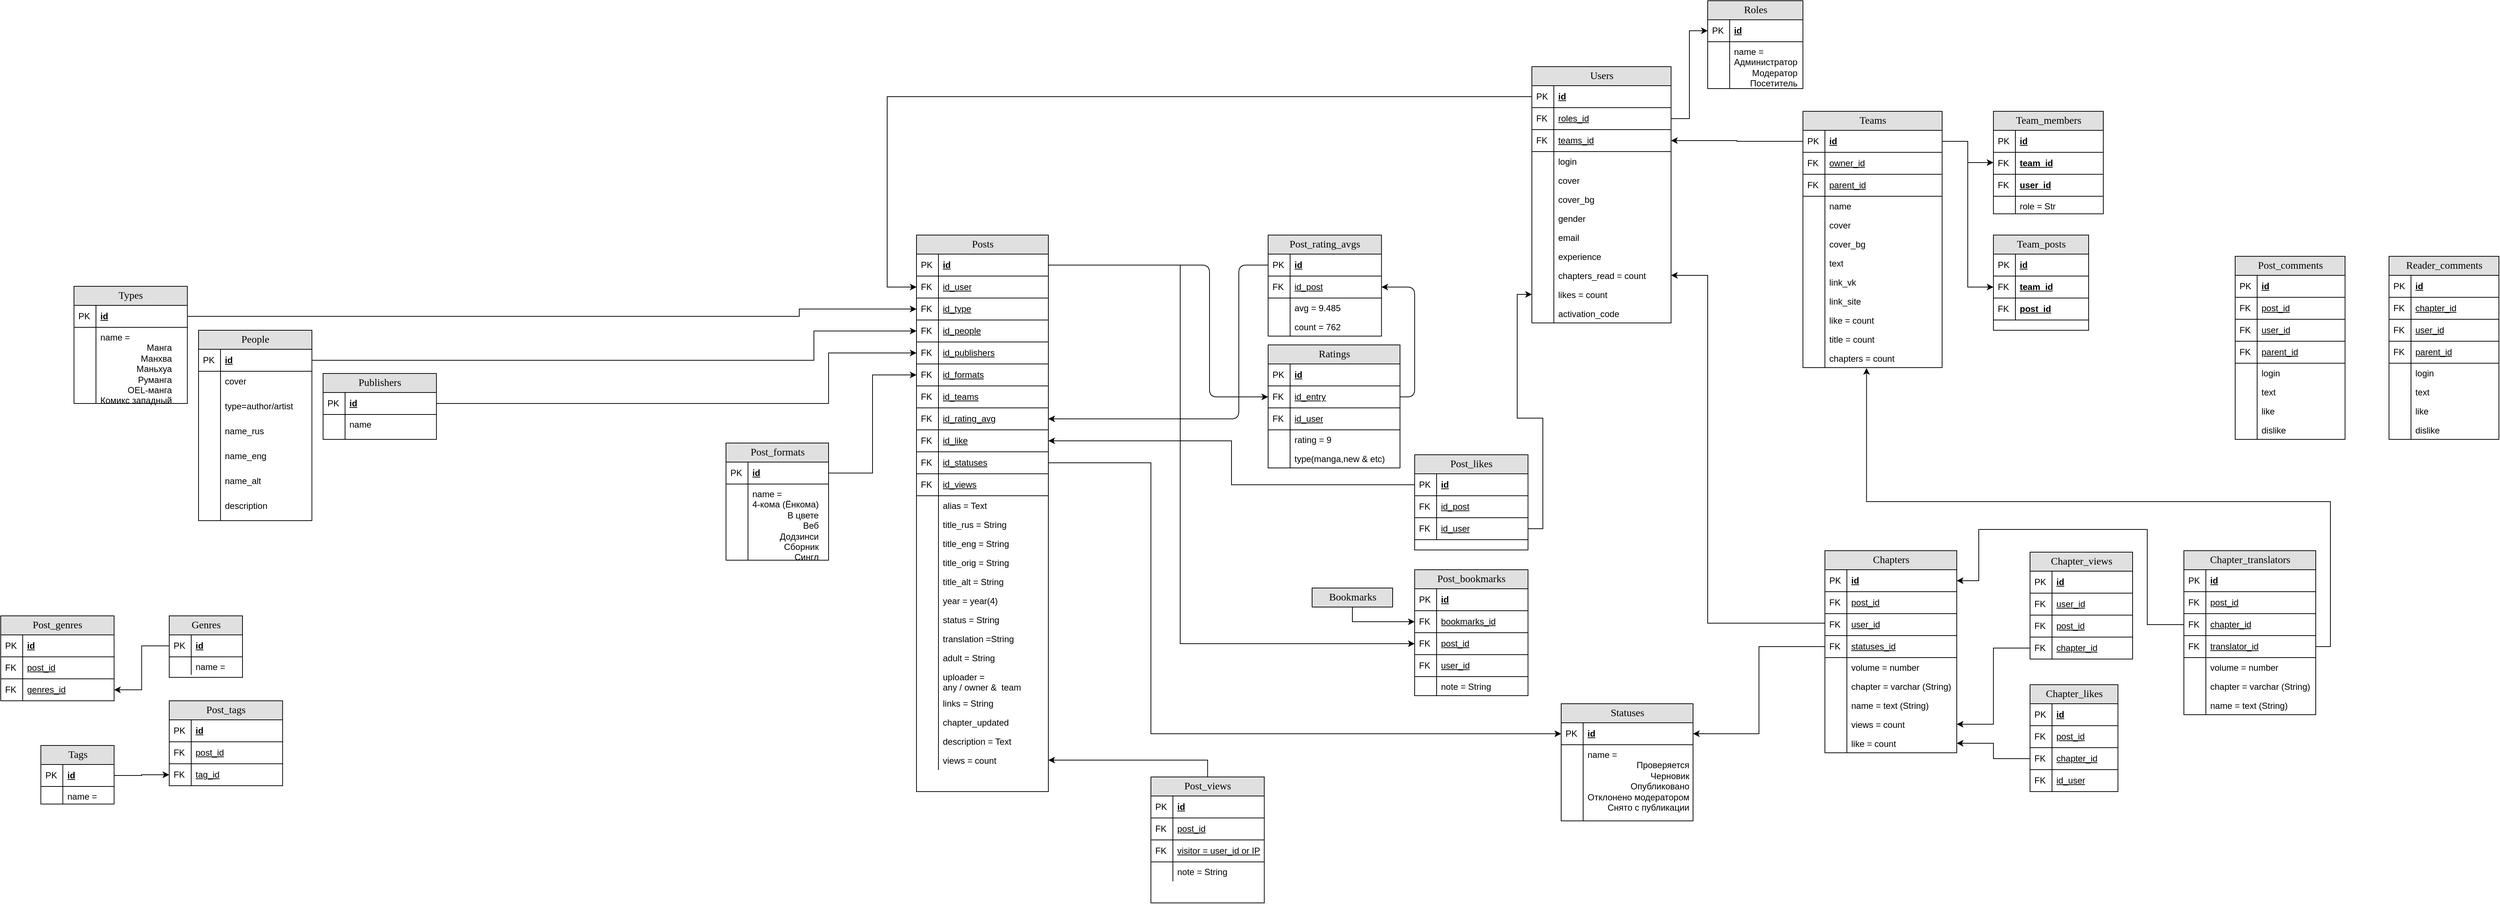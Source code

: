 <mxfile version="14.4.3" type="device"><diagram name="Page-1" id="e56a1550-8fbb-45ad-956c-1786394a9013"><mxGraphModel dx="1809" dy="1796" grid="1" gridSize="10" guides="1" tooltips="1" connect="1" arrows="1" fold="1" page="0" pageScale="1" pageWidth="1654" pageHeight="1169" background="#ffffff" math="0" shadow="0"><root><mxCell id="0"/><mxCell id="1" parent="0"/><mxCell id="P8rgkiTZXrsU3gcujn4I-22" value="Posts" style="swimlane;html=1;fontStyle=0;childLayout=stackLayout;horizontal=1;startSize=26;fillColor=#e0e0e0;horizontalStack=0;resizeParent=1;resizeLast=0;collapsible=1;marginBottom=0;swimlaneFillColor=#ffffff;align=center;rounded=0;shadow=0;comic=0;labelBackgroundColor=none;strokeWidth=1;fontFamily=Verdana;fontSize=14;swimlaneLine=1;" parent="1" vertex="1"><mxGeometry x="1520" y="-160" width="180" height="760" as="geometry"/></mxCell><mxCell id="P8rgkiTZXrsU3gcujn4I-23" value="id" style="shape=partialRectangle;top=0;left=0;right=0;bottom=1;html=1;align=left;verticalAlign=middle;fillColor=none;spacingLeft=34;spacingRight=4;whiteSpace=wrap;overflow=hidden;rotatable=0;points=[[0,0.5],[1,0.5]];portConstraint=eastwest;dropTarget=0;fontStyle=5;" parent="P8rgkiTZXrsU3gcujn4I-22" vertex="1"><mxGeometry y="26" width="180" height="30" as="geometry"/></mxCell><mxCell id="P8rgkiTZXrsU3gcujn4I-24" value="PK" style="shape=partialRectangle;top=0;left=0;bottom=0;html=1;fillColor=none;align=left;verticalAlign=middle;spacingLeft=4;spacingRight=4;whiteSpace=wrap;overflow=hidden;rotatable=0;points=[];portConstraint=eastwest;part=1;" parent="P8rgkiTZXrsU3gcujn4I-23" vertex="1" connectable="0"><mxGeometry width="30" height="30" as="geometry"/></mxCell><mxCell id="P8rgkiTZXrsU3gcujn4I-49" value="&lt;span style=&quot;font-weight: 400&quot;&gt;id_user&lt;/span&gt;" style="shape=partialRectangle;top=0;left=0;right=0;bottom=1;html=1;align=left;verticalAlign=middle;fillColor=none;spacingLeft=34;spacingRight=4;whiteSpace=wrap;overflow=hidden;rotatable=0;points=[[0,0.5],[1,0.5]];portConstraint=eastwest;dropTarget=0;fontStyle=5;" parent="P8rgkiTZXrsU3gcujn4I-22" vertex="1"><mxGeometry y="56" width="180" height="30" as="geometry"/></mxCell><mxCell id="P8rgkiTZXrsU3gcujn4I-50" value="FK" style="shape=partialRectangle;top=0;left=0;bottom=0;html=1;fillColor=none;align=left;verticalAlign=middle;spacingLeft=4;spacingRight=4;whiteSpace=wrap;overflow=hidden;rotatable=0;points=[];portConstraint=eastwest;part=1;" parent="P8rgkiTZXrsU3gcujn4I-49" vertex="1" connectable="0"><mxGeometry width="30" height="30" as="geometry"/></mxCell><mxCell id="P8rgkiTZXrsU3gcujn4I-95" value="&lt;span style=&quot;font-weight: 400&quot;&gt;id_type&lt;/span&gt;" style="shape=partialRectangle;top=0;left=0;right=0;bottom=1;html=1;align=left;verticalAlign=middle;fillColor=none;spacingLeft=34;spacingRight=4;whiteSpace=wrap;overflow=hidden;rotatable=0;points=[[0,0.5],[1,0.5]];portConstraint=eastwest;dropTarget=0;fontStyle=5;" parent="P8rgkiTZXrsU3gcujn4I-22" vertex="1"><mxGeometry y="86" width="180" height="30" as="geometry"/></mxCell><mxCell id="P8rgkiTZXrsU3gcujn4I-96" value="FK" style="shape=partialRectangle;top=0;left=0;bottom=0;html=1;fillColor=none;align=left;verticalAlign=middle;spacingLeft=4;spacingRight=4;whiteSpace=wrap;overflow=hidden;rotatable=0;points=[];portConstraint=eastwest;part=1;" parent="P8rgkiTZXrsU3gcujn4I-95" vertex="1" connectable="0"><mxGeometry width="30" height="30" as="geometry"/></mxCell><mxCell id="P8rgkiTZXrsU3gcujn4I-61" value="&lt;span style=&quot;font-weight: 400&quot;&gt;id_people&lt;/span&gt;" style="shape=partialRectangle;top=0;left=0;right=0;bottom=1;html=1;align=left;verticalAlign=middle;fillColor=none;spacingLeft=34;spacingRight=4;whiteSpace=wrap;overflow=hidden;rotatable=0;points=[[0,0.5],[1,0.5]];portConstraint=eastwest;dropTarget=0;fontStyle=5;" parent="P8rgkiTZXrsU3gcujn4I-22" vertex="1"><mxGeometry y="116" width="180" height="30" as="geometry"/></mxCell><mxCell id="P8rgkiTZXrsU3gcujn4I-62" value="FK" style="shape=partialRectangle;top=0;left=0;bottom=0;html=1;fillColor=none;align=left;verticalAlign=middle;spacingLeft=4;spacingRight=4;whiteSpace=wrap;overflow=hidden;rotatable=0;points=[];portConstraint=eastwest;part=1;" parent="P8rgkiTZXrsU3gcujn4I-61" vertex="1" connectable="0"><mxGeometry width="30" height="30" as="geometry"/></mxCell><mxCell id="P8rgkiTZXrsU3gcujn4I-67" value="&lt;span style=&quot;font-weight: 400&quot;&gt;id_publishers&lt;/span&gt;" style="shape=partialRectangle;top=0;left=0;right=0;bottom=1;html=1;align=left;verticalAlign=middle;fillColor=none;spacingLeft=34;spacingRight=4;whiteSpace=wrap;overflow=hidden;rotatable=0;points=[[0,0.5],[1,0.5]];portConstraint=eastwest;dropTarget=0;fontStyle=5;" parent="P8rgkiTZXrsU3gcujn4I-22" vertex="1"><mxGeometry y="146" width="180" height="30" as="geometry"/></mxCell><mxCell id="P8rgkiTZXrsU3gcujn4I-68" value="FK" style="shape=partialRectangle;top=0;left=0;bottom=0;html=1;fillColor=none;align=left;verticalAlign=middle;spacingLeft=4;spacingRight=4;whiteSpace=wrap;overflow=hidden;rotatable=0;points=[];portConstraint=eastwest;part=1;" parent="P8rgkiTZXrsU3gcujn4I-67" vertex="1" connectable="0"><mxGeometry width="30" height="30" as="geometry"/></mxCell><mxCell id="P8rgkiTZXrsU3gcujn4I-73" value="&lt;span style=&quot;font-weight: 400&quot;&gt;id_formats&lt;/span&gt;" style="shape=partialRectangle;top=0;left=0;right=0;bottom=1;html=1;align=left;verticalAlign=middle;fillColor=none;spacingLeft=34;spacingRight=4;whiteSpace=wrap;overflow=hidden;rotatable=0;points=[[0,0.5],[1,0.5]];portConstraint=eastwest;dropTarget=0;fontStyle=5;" parent="P8rgkiTZXrsU3gcujn4I-22" vertex="1"><mxGeometry y="176" width="180" height="30" as="geometry"/></mxCell><mxCell id="P8rgkiTZXrsU3gcujn4I-74" value="FK" style="shape=partialRectangle;top=0;left=0;bottom=0;html=1;fillColor=none;align=left;verticalAlign=middle;spacingLeft=4;spacingRight=4;whiteSpace=wrap;overflow=hidden;rotatable=0;points=[];portConstraint=eastwest;part=1;" parent="P8rgkiTZXrsU3gcujn4I-73" vertex="1" connectable="0"><mxGeometry width="30" height="30" as="geometry"/></mxCell><mxCell id="P8rgkiTZXrsU3gcujn4I-75" value="&lt;span style=&quot;font-weight: 400&quot;&gt;id_&lt;/span&gt;&lt;span style=&quot;font-weight: 400&quot;&gt;teams&lt;/span&gt;" style="shape=partialRectangle;top=0;left=0;right=0;bottom=1;html=1;align=left;verticalAlign=middle;fillColor=none;spacingLeft=34;spacingRight=4;whiteSpace=wrap;overflow=hidden;rotatable=0;points=[[0,0.5],[1,0.5]];portConstraint=eastwest;dropTarget=0;fontStyle=5;" parent="P8rgkiTZXrsU3gcujn4I-22" vertex="1"><mxGeometry y="206" width="180" height="30" as="geometry"/></mxCell><mxCell id="P8rgkiTZXrsU3gcujn4I-76" value="FK" style="shape=partialRectangle;top=0;left=0;bottom=0;html=1;fillColor=none;align=left;verticalAlign=middle;spacingLeft=4;spacingRight=4;whiteSpace=wrap;overflow=hidden;rotatable=0;points=[];portConstraint=eastwest;part=1;" parent="P8rgkiTZXrsU3gcujn4I-75" vertex="1" connectable="0"><mxGeometry width="30" height="30" as="geometry"/></mxCell><mxCell id="P8rgkiTZXrsU3gcujn4I-91" value="&lt;span style=&quot;font-weight: 400&quot;&gt;id_rating_avg&lt;br&gt;&lt;/span&gt;" style="shape=partialRectangle;top=0;left=0;right=0;bottom=1;html=1;align=left;verticalAlign=middle;fillColor=none;spacingLeft=34;spacingRight=4;whiteSpace=wrap;overflow=hidden;rotatable=0;points=[[0,0.5],[1,0.5]];portConstraint=eastwest;dropTarget=0;fontStyle=5;" parent="P8rgkiTZXrsU3gcujn4I-22" vertex="1"><mxGeometry y="236" width="180" height="30" as="geometry"/></mxCell><mxCell id="P8rgkiTZXrsU3gcujn4I-92" value="FK" style="shape=partialRectangle;top=0;left=0;bottom=0;html=1;fillColor=none;align=left;verticalAlign=middle;spacingLeft=4;spacingRight=4;whiteSpace=wrap;overflow=hidden;rotatable=0;points=[];portConstraint=eastwest;part=1;" parent="P8rgkiTZXrsU3gcujn4I-91" vertex="1" connectable="0"><mxGeometry width="30" height="30" as="geometry"/></mxCell><mxCell id="P8rgkiTZXrsU3gcujn4I-140" value="&lt;span style=&quot;font-weight: 400&quot;&gt;id_like&lt;br&gt;&lt;/span&gt;" style="shape=partialRectangle;top=0;left=0;right=0;bottom=1;html=1;align=left;verticalAlign=middle;fillColor=none;spacingLeft=34;spacingRight=4;whiteSpace=wrap;overflow=hidden;rotatable=0;points=[[0,0.5],[1,0.5]];portConstraint=eastwest;dropTarget=0;fontStyle=5;" parent="P8rgkiTZXrsU3gcujn4I-22" vertex="1"><mxGeometry y="266" width="180" height="30" as="geometry"/></mxCell><mxCell id="P8rgkiTZXrsU3gcujn4I-141" value="FK" style="shape=partialRectangle;top=0;left=0;bottom=0;html=1;fillColor=none;align=left;verticalAlign=middle;spacingLeft=4;spacingRight=4;whiteSpace=wrap;overflow=hidden;rotatable=0;points=[];portConstraint=eastwest;part=1;" parent="P8rgkiTZXrsU3gcujn4I-140" vertex="1" connectable="0"><mxGeometry width="30" height="30" as="geometry"/></mxCell><mxCell id="P8rgkiTZXrsU3gcujn4I-207" value="&lt;span style=&quot;font-weight: 400&quot;&gt;id_statuses&lt;br&gt;&lt;/span&gt;" style="shape=partialRectangle;top=0;left=0;right=0;bottom=1;html=1;align=left;verticalAlign=middle;fillColor=none;spacingLeft=34;spacingRight=4;whiteSpace=wrap;overflow=hidden;rotatable=0;points=[[0,0.5],[1,0.5]];portConstraint=eastwest;dropTarget=0;fontStyle=5;" parent="P8rgkiTZXrsU3gcujn4I-22" vertex="1"><mxGeometry y="296" width="180" height="30" as="geometry"/></mxCell><mxCell id="P8rgkiTZXrsU3gcujn4I-208" value="FK" style="shape=partialRectangle;top=0;left=0;bottom=0;html=1;fillColor=none;align=left;verticalAlign=middle;spacingLeft=4;spacingRight=4;whiteSpace=wrap;overflow=hidden;rotatable=0;points=[];portConstraint=eastwest;part=1;" parent="P8rgkiTZXrsU3gcujn4I-207" vertex="1" connectable="0"><mxGeometry width="30" height="30" as="geometry"/></mxCell><mxCell id="HUQuFy6_rg47xmIicIE1-313" value="&lt;span style=&quot;font-weight: 400&quot;&gt;id_views&lt;br&gt;&lt;/span&gt;" style="shape=partialRectangle;top=0;left=0;right=0;bottom=1;html=1;align=left;verticalAlign=middle;fillColor=none;spacingLeft=34;spacingRight=4;whiteSpace=wrap;overflow=hidden;rotatable=0;points=[[0,0.5],[1,0.5]];portConstraint=eastwest;dropTarget=0;fontStyle=5;" vertex="1" parent="P8rgkiTZXrsU3gcujn4I-22"><mxGeometry y="326" width="180" height="30" as="geometry"/></mxCell><mxCell id="HUQuFy6_rg47xmIicIE1-314" value="FK" style="shape=partialRectangle;top=0;left=0;bottom=0;html=1;fillColor=none;align=left;verticalAlign=middle;spacingLeft=4;spacingRight=4;whiteSpace=wrap;overflow=hidden;rotatable=0;points=[];portConstraint=eastwest;part=1;" vertex="1" connectable="0" parent="HUQuFy6_rg47xmIicIE1-313"><mxGeometry width="30" height="30" as="geometry"/></mxCell><mxCell id="P8rgkiTZXrsU3gcujn4I-89" value="alias = Text" style="shape=partialRectangle;top=0;left=0;right=0;bottom=0;html=1;align=left;verticalAlign=top;fillColor=none;spacingLeft=34;spacingRight=4;whiteSpace=wrap;overflow=hidden;rotatable=0;points=[[0,0.5],[1,0.5]];portConstraint=eastwest;dropTarget=0;" parent="P8rgkiTZXrsU3gcujn4I-22" vertex="1"><mxGeometry y="356" width="180" height="26" as="geometry"/></mxCell><mxCell id="P8rgkiTZXrsU3gcujn4I-90" value="" style="shape=partialRectangle;top=0;left=0;bottom=0;html=1;fillColor=none;align=left;verticalAlign=top;spacingLeft=4;spacingRight=4;whiteSpace=wrap;overflow=hidden;rotatable=0;points=[];portConstraint=eastwest;part=1;" parent="P8rgkiTZXrsU3gcujn4I-89" vertex="1" connectable="0"><mxGeometry width="30" height="26" as="geometry"/></mxCell><mxCell id="P8rgkiTZXrsU3gcujn4I-221" value="title_rus = String" style="shape=partialRectangle;top=0;left=0;right=0;bottom=0;html=1;align=left;verticalAlign=top;fillColor=none;spacingLeft=34;spacingRight=4;whiteSpace=wrap;overflow=hidden;rotatable=0;points=[[0,0.5],[1,0.5]];portConstraint=eastwest;dropTarget=0;" parent="P8rgkiTZXrsU3gcujn4I-22" vertex="1"><mxGeometry y="382" width="180" height="26" as="geometry"/></mxCell><mxCell id="P8rgkiTZXrsU3gcujn4I-222" value="" style="shape=partialRectangle;top=0;left=0;bottom=0;html=1;fillColor=none;align=left;verticalAlign=top;spacingLeft=4;spacingRight=4;whiteSpace=wrap;overflow=hidden;rotatable=0;points=[];portConstraint=eastwest;part=1;" parent="P8rgkiTZXrsU3gcujn4I-221" vertex="1" connectable="0"><mxGeometry width="30" height="26" as="geometry"/></mxCell><mxCell id="P8rgkiTZXrsU3gcujn4I-27" value="title_eng&amp;nbsp;= String" style="shape=partialRectangle;top=0;left=0;right=0;bottom=0;html=1;align=left;verticalAlign=top;fillColor=none;spacingLeft=34;spacingRight=4;whiteSpace=wrap;overflow=hidden;rotatable=0;points=[[0,0.5],[1,0.5]];portConstraint=eastwest;dropTarget=0;" parent="P8rgkiTZXrsU3gcujn4I-22" vertex="1"><mxGeometry y="408" width="180" height="26" as="geometry"/></mxCell><mxCell id="P8rgkiTZXrsU3gcujn4I-28" value="" style="shape=partialRectangle;top=0;left=0;bottom=0;html=1;fillColor=none;align=left;verticalAlign=top;spacingLeft=4;spacingRight=4;whiteSpace=wrap;overflow=hidden;rotatable=0;points=[];portConstraint=eastwest;part=1;" parent="P8rgkiTZXrsU3gcujn4I-27" vertex="1" connectable="0"><mxGeometry width="30" height="26" as="geometry"/></mxCell><mxCell id="P8rgkiTZXrsU3gcujn4I-29" value="title_orig&amp;nbsp;= String" style="shape=partialRectangle;top=0;left=0;right=0;bottom=0;html=1;align=left;verticalAlign=top;fillColor=none;spacingLeft=34;spacingRight=4;whiteSpace=wrap;overflow=hidden;rotatable=0;points=[[0,0.5],[1,0.5]];portConstraint=eastwest;dropTarget=0;" parent="P8rgkiTZXrsU3gcujn4I-22" vertex="1"><mxGeometry y="434" width="180" height="26" as="geometry"/></mxCell><mxCell id="P8rgkiTZXrsU3gcujn4I-30" value="" style="shape=partialRectangle;top=0;left=0;bottom=0;html=1;fillColor=none;align=left;verticalAlign=top;spacingLeft=4;spacingRight=4;whiteSpace=wrap;overflow=hidden;rotatable=0;points=[];portConstraint=eastwest;part=1;" parent="P8rgkiTZXrsU3gcujn4I-29" vertex="1" connectable="0"><mxGeometry width="30" height="26" as="geometry"/></mxCell><mxCell id="P8rgkiTZXrsU3gcujn4I-43" value="title_alt&amp;nbsp;= String" style="shape=partialRectangle;top=0;left=0;right=0;bottom=0;html=1;align=left;verticalAlign=top;fillColor=none;spacingLeft=34;spacingRight=4;whiteSpace=wrap;overflow=hidden;rotatable=0;points=[[0,0.5],[1,0.5]];portConstraint=eastwest;dropTarget=0;" parent="P8rgkiTZXrsU3gcujn4I-22" vertex="1"><mxGeometry y="460" width="180" height="26" as="geometry"/></mxCell><mxCell id="P8rgkiTZXrsU3gcujn4I-44" value="" style="shape=partialRectangle;top=0;left=0;bottom=0;html=1;fillColor=none;align=left;verticalAlign=top;spacingLeft=4;spacingRight=4;whiteSpace=wrap;overflow=hidden;rotatable=0;points=[];portConstraint=eastwest;part=1;" parent="P8rgkiTZXrsU3gcujn4I-43" vertex="1" connectable="0"><mxGeometry width="30" height="26" as="geometry"/></mxCell><mxCell id="P8rgkiTZXrsU3gcujn4I-47" value="year = year(4)" style="shape=partialRectangle;top=0;left=0;right=0;bottom=0;html=1;align=left;verticalAlign=top;fillColor=none;spacingLeft=34;spacingRight=4;whiteSpace=wrap;overflow=hidden;rotatable=0;points=[[0,0.5],[1,0.5]];portConstraint=eastwest;dropTarget=0;" parent="P8rgkiTZXrsU3gcujn4I-22" vertex="1"><mxGeometry y="486" width="180" height="26" as="geometry"/></mxCell><mxCell id="P8rgkiTZXrsU3gcujn4I-48" value="" style="shape=partialRectangle;top=0;left=0;bottom=0;html=1;fillColor=none;align=left;verticalAlign=top;spacingLeft=4;spacingRight=4;whiteSpace=wrap;overflow=hidden;rotatable=0;points=[];portConstraint=eastwest;part=1;" parent="P8rgkiTZXrsU3gcujn4I-47" vertex="1" connectable="0"><mxGeometry width="30" height="26" as="geometry"/></mxCell><mxCell id="P8rgkiTZXrsU3gcujn4I-55" value="status = String" style="shape=partialRectangle;top=0;left=0;right=0;bottom=0;html=1;align=left;verticalAlign=top;fillColor=none;spacingLeft=34;spacingRight=4;whiteSpace=wrap;overflow=hidden;rotatable=0;points=[[0,0.5],[1,0.5]];portConstraint=eastwest;dropTarget=0;" parent="P8rgkiTZXrsU3gcujn4I-22" vertex="1"><mxGeometry y="512" width="180" height="26" as="geometry"/></mxCell><mxCell id="P8rgkiTZXrsU3gcujn4I-56" value="" style="shape=partialRectangle;top=0;left=0;bottom=0;html=1;fillColor=none;align=left;verticalAlign=top;spacingLeft=4;spacingRight=4;whiteSpace=wrap;overflow=hidden;rotatable=0;points=[];portConstraint=eastwest;part=1;" parent="P8rgkiTZXrsU3gcujn4I-55" vertex="1" connectable="0"><mxGeometry width="30" height="26" as="geometry"/></mxCell><mxCell id="P8rgkiTZXrsU3gcujn4I-57" value="translation =String" style="shape=partialRectangle;top=0;left=0;right=0;bottom=0;html=1;align=left;verticalAlign=top;fillColor=none;spacingLeft=34;spacingRight=4;whiteSpace=wrap;overflow=hidden;rotatable=0;points=[[0,0.5],[1,0.5]];portConstraint=eastwest;dropTarget=0;" parent="P8rgkiTZXrsU3gcujn4I-22" vertex="1"><mxGeometry y="538" width="180" height="26" as="geometry"/></mxCell><mxCell id="P8rgkiTZXrsU3gcujn4I-58" value="" style="shape=partialRectangle;top=0;left=0;bottom=0;html=1;fillColor=none;align=left;verticalAlign=top;spacingLeft=4;spacingRight=4;whiteSpace=wrap;overflow=hidden;rotatable=0;points=[];portConstraint=eastwest;part=1;" parent="P8rgkiTZXrsU3gcujn4I-57" vertex="1" connectable="0"><mxGeometry width="30" height="26" as="geometry"/></mxCell><mxCell id="P8rgkiTZXrsU3gcujn4I-81" value="adult = String" style="shape=partialRectangle;top=0;left=0;right=0;bottom=0;html=1;align=left;verticalAlign=top;fillColor=none;spacingLeft=34;spacingRight=4;whiteSpace=wrap;overflow=hidden;rotatable=0;points=[[0,0.5],[1,0.5]];portConstraint=eastwest;dropTarget=0;" parent="P8rgkiTZXrsU3gcujn4I-22" vertex="1"><mxGeometry y="564" width="180" height="26" as="geometry"/></mxCell><mxCell id="P8rgkiTZXrsU3gcujn4I-82" value="" style="shape=partialRectangle;top=0;left=0;bottom=0;html=1;fillColor=none;align=left;verticalAlign=top;spacingLeft=4;spacingRight=4;whiteSpace=wrap;overflow=hidden;rotatable=0;points=[];portConstraint=eastwest;part=1;" parent="P8rgkiTZXrsU3gcujn4I-81" vertex="1" connectable="0"><mxGeometry width="30" height="26" as="geometry"/></mxCell><mxCell id="P8rgkiTZXrsU3gcujn4I-83" value="uploader =&amp;nbsp;&lt;br&gt;any / owner &amp;amp;&amp;nbsp; team" style="shape=partialRectangle;top=0;left=0;right=0;bottom=0;html=1;align=left;verticalAlign=top;fillColor=none;spacingLeft=34;spacingRight=4;whiteSpace=wrap;overflow=hidden;rotatable=0;points=[[0,0.5],[1,0.5]];portConstraint=eastwest;dropTarget=0;" parent="P8rgkiTZXrsU3gcujn4I-22" vertex="1"><mxGeometry y="590" width="180" height="36" as="geometry"/></mxCell><mxCell id="P8rgkiTZXrsU3gcujn4I-84" value="" style="shape=partialRectangle;top=0;left=0;bottom=0;html=1;fillColor=none;align=left;verticalAlign=top;spacingLeft=4;spacingRight=4;whiteSpace=wrap;overflow=hidden;rotatable=0;points=[];portConstraint=eastwest;part=1;" parent="P8rgkiTZXrsU3gcujn4I-83" vertex="1" connectable="0"><mxGeometry width="30" height="36" as="geometry"/></mxCell><mxCell id="P8rgkiTZXrsU3gcujn4I-85" value="links = String" style="shape=partialRectangle;top=0;left=0;right=0;bottom=0;html=1;align=left;verticalAlign=top;fillColor=none;spacingLeft=34;spacingRight=4;whiteSpace=wrap;overflow=hidden;rotatable=0;points=[[0,0.5],[1,0.5]];portConstraint=eastwest;dropTarget=0;" parent="P8rgkiTZXrsU3gcujn4I-22" vertex="1"><mxGeometry y="626" width="180" height="26" as="geometry"/></mxCell><mxCell id="P8rgkiTZXrsU3gcujn4I-86" value="" style="shape=partialRectangle;top=0;left=0;bottom=0;html=1;fillColor=none;align=left;verticalAlign=top;spacingLeft=4;spacingRight=4;whiteSpace=wrap;overflow=hidden;rotatable=0;points=[];portConstraint=eastwest;part=1;" parent="P8rgkiTZXrsU3gcujn4I-85" vertex="1" connectable="0"><mxGeometry width="30" height="26" as="geometry"/></mxCell><mxCell id="P8rgkiTZXrsU3gcujn4I-178" value="chapter_updated" style="shape=partialRectangle;top=0;left=0;right=0;bottom=0;html=1;align=left;verticalAlign=top;fillColor=none;spacingLeft=34;spacingRight=4;whiteSpace=wrap;overflow=hidden;rotatable=0;points=[[0,0.5],[1,0.5]];portConstraint=eastwest;dropTarget=0;" parent="P8rgkiTZXrsU3gcujn4I-22" vertex="1"><mxGeometry y="652" width="180" height="26" as="geometry"/></mxCell><mxCell id="P8rgkiTZXrsU3gcujn4I-179" value="" style="shape=partialRectangle;top=0;left=0;bottom=0;html=1;fillColor=none;align=left;verticalAlign=top;spacingLeft=4;spacingRight=4;whiteSpace=wrap;overflow=hidden;rotatable=0;points=[];portConstraint=eastwest;part=1;" parent="P8rgkiTZXrsU3gcujn4I-178" vertex="1" connectable="0"><mxGeometry width="30" height="26" as="geometry"/></mxCell><mxCell id="P8rgkiTZXrsU3gcujn4I-87" value="description = Text" style="shape=partialRectangle;top=0;left=0;right=0;bottom=0;html=1;align=left;verticalAlign=top;fillColor=none;spacingLeft=34;spacingRight=4;whiteSpace=wrap;overflow=hidden;rotatable=0;points=[[0,0.5],[1,0.5]];portConstraint=eastwest;dropTarget=0;" parent="P8rgkiTZXrsU3gcujn4I-22" vertex="1"><mxGeometry y="678" width="180" height="26" as="geometry"/></mxCell><mxCell id="P8rgkiTZXrsU3gcujn4I-88" value="" style="shape=partialRectangle;top=0;left=0;bottom=0;html=1;fillColor=none;align=left;verticalAlign=top;spacingLeft=4;spacingRight=4;whiteSpace=wrap;overflow=hidden;rotatable=0;points=[];portConstraint=eastwest;part=1;" parent="P8rgkiTZXrsU3gcujn4I-87" vertex="1" connectable="0"><mxGeometry width="30" height="26" as="geometry"/></mxCell><mxCell id="HUQuFy6_rg47xmIicIE1-327" value="views = count" style="shape=partialRectangle;top=0;left=0;right=0;bottom=0;html=1;align=left;verticalAlign=top;fillColor=none;spacingLeft=34;spacingRight=4;whiteSpace=wrap;overflow=hidden;rotatable=0;points=[[0,0.5],[1,0.5]];portConstraint=eastwest;dropTarget=0;" vertex="1" parent="P8rgkiTZXrsU3gcujn4I-22"><mxGeometry y="704" width="180" height="26" as="geometry"/></mxCell><mxCell id="HUQuFy6_rg47xmIicIE1-328" value="" style="shape=partialRectangle;top=0;left=0;bottom=0;html=1;fillColor=none;align=left;verticalAlign=top;spacingLeft=4;spacingRight=4;whiteSpace=wrap;overflow=hidden;rotatable=0;points=[];portConstraint=eastwest;part=1;" vertex="1" connectable="0" parent="HUQuFy6_rg47xmIicIE1-327"><mxGeometry width="30" height="26" as="geometry"/></mxCell><mxCell id="P8rgkiTZXrsU3gcujn4I-97" value="Post_rating_avgs" style="swimlane;html=1;fontStyle=0;childLayout=stackLayout;horizontal=1;startSize=26;fillColor=#e0e0e0;horizontalStack=0;resizeParent=1;resizeLast=0;collapsible=1;marginBottom=0;swimlaneFillColor=#ffffff;align=center;rounded=0;shadow=0;comic=0;labelBackgroundColor=none;strokeWidth=1;fontFamily=Verdana;fontSize=14;swimlaneLine=1;" parent="1" vertex="1"><mxGeometry x="2000" y="-160" width="154.74" height="138" as="geometry"/></mxCell><mxCell id="P8rgkiTZXrsU3gcujn4I-98" value="id" style="shape=partialRectangle;top=0;left=0;right=0;bottom=1;html=1;align=left;verticalAlign=middle;fillColor=none;spacingLeft=34;spacingRight=4;whiteSpace=wrap;overflow=hidden;rotatable=0;points=[[0,0.5],[1,0.5]];portConstraint=eastwest;dropTarget=0;fontStyle=5;" parent="P8rgkiTZXrsU3gcujn4I-97" vertex="1"><mxGeometry y="26" width="154.74" height="30" as="geometry"/></mxCell><mxCell id="P8rgkiTZXrsU3gcujn4I-99" value="PK" style="shape=partialRectangle;top=0;left=0;bottom=0;html=1;fillColor=none;align=left;verticalAlign=middle;spacingLeft=4;spacingRight=4;whiteSpace=wrap;overflow=hidden;rotatable=0;points=[];portConstraint=eastwest;part=1;" parent="P8rgkiTZXrsU3gcujn4I-98" vertex="1" connectable="0"><mxGeometry width="30" height="30" as="geometry"/></mxCell><mxCell id="P8rgkiTZXrsU3gcujn4I-108" value="&lt;span style=&quot;font-weight: 400&quot;&gt;id_post&lt;/span&gt;" style="shape=partialRectangle;top=0;left=0;right=0;bottom=1;html=1;align=left;verticalAlign=middle;fillColor=none;spacingLeft=34;spacingRight=4;whiteSpace=wrap;overflow=hidden;rotatable=0;points=[[0,0.5],[1,0.5]];portConstraint=eastwest;dropTarget=0;fontStyle=5;" parent="P8rgkiTZXrsU3gcujn4I-97" vertex="1"><mxGeometry y="56" width="154.74" height="30" as="geometry"/></mxCell><mxCell id="P8rgkiTZXrsU3gcujn4I-109" value="FK" style="shape=partialRectangle;top=0;left=0;bottom=0;html=1;fillColor=none;align=left;verticalAlign=middle;spacingLeft=4;spacingRight=4;whiteSpace=wrap;overflow=hidden;rotatable=0;points=[];portConstraint=eastwest;part=1;" parent="P8rgkiTZXrsU3gcujn4I-108" vertex="1" connectable="0"><mxGeometry width="30" height="30" as="geometry"/></mxCell><mxCell id="P8rgkiTZXrsU3gcujn4I-118" value="avg = 9.485" style="shape=partialRectangle;top=0;left=0;right=0;bottom=0;html=1;align=left;verticalAlign=top;fillColor=none;spacingLeft=34;spacingRight=4;whiteSpace=wrap;overflow=hidden;rotatable=0;points=[[0,0.5],[1,0.5]];portConstraint=eastwest;dropTarget=0;" parent="P8rgkiTZXrsU3gcujn4I-97" vertex="1"><mxGeometry y="86" width="154.74" height="26" as="geometry"/></mxCell><mxCell id="P8rgkiTZXrsU3gcujn4I-119" value="" style="shape=partialRectangle;top=0;left=0;bottom=0;html=1;fillColor=none;align=left;verticalAlign=top;spacingLeft=4;spacingRight=4;whiteSpace=wrap;overflow=hidden;rotatable=0;points=[];portConstraint=eastwest;part=1;" parent="P8rgkiTZXrsU3gcujn4I-118" vertex="1" connectable="0"><mxGeometry width="30" height="26" as="geometry"/></mxCell><mxCell id="P8rgkiTZXrsU3gcujn4I-167" value="count = 762" style="shape=partialRectangle;top=0;left=0;right=0;bottom=0;html=1;align=left;verticalAlign=top;fillColor=none;spacingLeft=34;spacingRight=4;whiteSpace=wrap;overflow=hidden;rotatable=0;points=[[0,0.5],[1,0.5]];portConstraint=eastwest;dropTarget=0;" parent="P8rgkiTZXrsU3gcujn4I-97" vertex="1"><mxGeometry y="112" width="154.74" height="26" as="geometry"/></mxCell><mxCell id="P8rgkiTZXrsU3gcujn4I-168" value="" style="shape=partialRectangle;top=0;left=0;bottom=0;html=1;fillColor=none;align=left;verticalAlign=top;spacingLeft=4;spacingRight=4;whiteSpace=wrap;overflow=hidden;rotatable=0;points=[];portConstraint=eastwest;part=1;" parent="P8rgkiTZXrsU3gcujn4I-167" vertex="1" connectable="0"><mxGeometry width="30" height="26" as="geometry"/></mxCell><mxCell id="P8rgkiTZXrsU3gcujn4I-142" value="" style="endArrow=classic;html=1;exitX=0;exitY=0.5;exitDx=0;exitDy=0;entryX=1;entryY=0.5;entryDx=0;entryDy=0;" parent="1" source="P8rgkiTZXrsU3gcujn4I-98" target="P8rgkiTZXrsU3gcujn4I-91" edge="1"><mxGeometry width="50" height="50" relative="1" as="geometry"><mxPoint x="1990" y="150" as="sourcePoint"/><mxPoint x="1780" y="60" as="targetPoint"/><Array as="points"><mxPoint x="1960" y="-119"/><mxPoint x="1960" y="91"/></Array></mxGeometry></mxCell><mxCell id="P8rgkiTZXrsU3gcujn4I-143" value="Ratings" style="swimlane;html=1;fontStyle=0;childLayout=stackLayout;horizontal=1;startSize=26;fillColor=#e0e0e0;horizontalStack=0;resizeParent=1;resizeLast=0;collapsible=1;marginBottom=0;swimlaneFillColor=#ffffff;align=center;rounded=0;shadow=0;comic=0;labelBackgroundColor=none;strokeWidth=1;fontFamily=Verdana;fontSize=14;swimlaneLine=1;" parent="1" vertex="1"><mxGeometry x="2000" y="-10" width="180" height="168" as="geometry"/></mxCell><mxCell id="P8rgkiTZXrsU3gcujn4I-144" value="id" style="shape=partialRectangle;top=0;left=0;right=0;bottom=1;html=1;align=left;verticalAlign=middle;fillColor=none;spacingLeft=34;spacingRight=4;whiteSpace=wrap;overflow=hidden;rotatable=0;points=[[0,0.5],[1,0.5]];portConstraint=eastwest;dropTarget=0;fontStyle=5;" parent="P8rgkiTZXrsU3gcujn4I-143" vertex="1"><mxGeometry y="26" width="180" height="30" as="geometry"/></mxCell><mxCell id="P8rgkiTZXrsU3gcujn4I-145" value="PK" style="shape=partialRectangle;top=0;left=0;bottom=0;html=1;fillColor=none;align=left;verticalAlign=middle;spacingLeft=4;spacingRight=4;whiteSpace=wrap;overflow=hidden;rotatable=0;points=[];portConstraint=eastwest;part=1;" parent="P8rgkiTZXrsU3gcujn4I-144" vertex="1" connectable="0"><mxGeometry width="30" height="30" as="geometry"/></mxCell><mxCell id="P8rgkiTZXrsU3gcujn4I-153" value="&lt;span style=&quot;font-weight: 400&quot;&gt;id_entry&lt;/span&gt;" style="shape=partialRectangle;top=0;left=0;right=0;bottom=1;html=1;align=left;verticalAlign=middle;fillColor=none;spacingLeft=34;spacingRight=4;whiteSpace=wrap;overflow=hidden;rotatable=0;points=[[0,0.5],[1,0.5]];portConstraint=eastwest;dropTarget=0;fontStyle=5;" parent="P8rgkiTZXrsU3gcujn4I-143" vertex="1"><mxGeometry y="56" width="180" height="30" as="geometry"/></mxCell><mxCell id="P8rgkiTZXrsU3gcujn4I-154" value="FK" style="shape=partialRectangle;top=0;left=0;bottom=0;html=1;fillColor=none;align=left;verticalAlign=middle;spacingLeft=4;spacingRight=4;whiteSpace=wrap;overflow=hidden;rotatable=0;points=[];portConstraint=eastwest;part=1;" parent="P8rgkiTZXrsU3gcujn4I-153" vertex="1" connectable="0"><mxGeometry width="30" height="30" as="geometry"/></mxCell><mxCell id="P8rgkiTZXrsU3gcujn4I-146" value="&lt;span style=&quot;font-weight: 400&quot;&gt;id_user&lt;/span&gt;" style="shape=partialRectangle;top=0;left=0;right=0;bottom=1;html=1;align=left;verticalAlign=middle;fillColor=none;spacingLeft=34;spacingRight=4;whiteSpace=wrap;overflow=hidden;rotatable=0;points=[[0,0.5],[1,0.5]];portConstraint=eastwest;dropTarget=0;fontStyle=5;" parent="P8rgkiTZXrsU3gcujn4I-143" vertex="1"><mxGeometry y="86" width="180" height="30" as="geometry"/></mxCell><mxCell id="P8rgkiTZXrsU3gcujn4I-147" value="FK" style="shape=partialRectangle;top=0;left=0;bottom=0;html=1;fillColor=none;align=left;verticalAlign=middle;spacingLeft=4;spacingRight=4;whiteSpace=wrap;overflow=hidden;rotatable=0;points=[];portConstraint=eastwest;part=1;" parent="P8rgkiTZXrsU3gcujn4I-146" vertex="1" connectable="0"><mxGeometry width="30" height="30" as="geometry"/></mxCell><mxCell id="P8rgkiTZXrsU3gcujn4I-148" value="rating = 9" style="shape=partialRectangle;top=0;left=0;right=0;bottom=0;html=1;align=left;verticalAlign=top;fillColor=none;spacingLeft=34;spacingRight=4;whiteSpace=wrap;overflow=hidden;rotatable=0;points=[[0,0.5],[1,0.5]];portConstraint=eastwest;dropTarget=0;" parent="P8rgkiTZXrsU3gcujn4I-143" vertex="1"><mxGeometry y="116" width="180" height="26" as="geometry"/></mxCell><mxCell id="P8rgkiTZXrsU3gcujn4I-149" value="" style="shape=partialRectangle;top=0;left=0;bottom=0;html=1;fillColor=none;align=left;verticalAlign=top;spacingLeft=4;spacingRight=4;whiteSpace=wrap;overflow=hidden;rotatable=0;points=[];portConstraint=eastwest;part=1;" parent="P8rgkiTZXrsU3gcujn4I-148" vertex="1" connectable="0"><mxGeometry width="30" height="26" as="geometry"/></mxCell><mxCell id="P8rgkiTZXrsU3gcujn4I-163" value="type(manga,new &amp;amp; etc)" style="shape=partialRectangle;top=0;left=0;right=0;bottom=0;html=1;align=left;verticalAlign=top;fillColor=none;spacingLeft=34;spacingRight=4;whiteSpace=wrap;overflow=hidden;rotatable=0;points=[[0,0.5],[1,0.5]];portConstraint=eastwest;dropTarget=0;" parent="P8rgkiTZXrsU3gcujn4I-143" vertex="1"><mxGeometry y="142" width="180" height="26" as="geometry"/></mxCell><mxCell id="P8rgkiTZXrsU3gcujn4I-164" value="" style="shape=partialRectangle;top=0;left=0;bottom=0;html=1;fillColor=none;align=left;verticalAlign=top;spacingLeft=4;spacingRight=4;whiteSpace=wrap;overflow=hidden;rotatable=0;points=[];portConstraint=eastwest;part=1;" parent="P8rgkiTZXrsU3gcujn4I-163" vertex="1" connectable="0"><mxGeometry width="30" height="26" as="geometry"/></mxCell><mxCell id="P8rgkiTZXrsU3gcujn4I-152" value="" style="endArrow=classic;html=1;exitX=1;exitY=0.5;exitDx=0;exitDy=0;entryX=1;entryY=0.5;entryDx=0;entryDy=0;" parent="1" source="P8rgkiTZXrsU3gcujn4I-153" target="P8rgkiTZXrsU3gcujn4I-108" edge="1"><mxGeometry width="50" height="50" relative="1" as="geometry"><mxPoint x="2170" y="160" as="sourcePoint"/><mxPoint x="2200" y="-100" as="targetPoint"/><Array as="points"><mxPoint x="2200" y="61"/><mxPoint x="2200" y="-89"/></Array></mxGeometry></mxCell><mxCell id="P8rgkiTZXrsU3gcujn4I-160" value="" style="endArrow=classic;html=1;exitX=1;exitY=0.5;exitDx=0;exitDy=0;entryX=0;entryY=0.5;entryDx=0;entryDy=0;" parent="1" source="P8rgkiTZXrsU3gcujn4I-23" target="P8rgkiTZXrsU3gcujn4I-153" edge="1"><mxGeometry width="50" height="50" relative="1" as="geometry"><mxPoint x="2030" y="140" as="sourcePoint"/><mxPoint x="2080" y="90" as="targetPoint"/><Array as="points"><mxPoint x="1920" y="-119"/><mxPoint x="1920" y="61"/></Array></mxGeometry></mxCell><mxCell id="P8rgkiTZXrsU3gcujn4I-169" value="Statuses" style="swimlane;html=1;fontStyle=0;childLayout=stackLayout;horizontal=1;startSize=26;fillColor=#e0e0e0;horizontalStack=0;resizeParent=1;resizeLast=0;collapsible=1;marginBottom=0;swimlaneFillColor=#ffffff;align=center;rounded=0;shadow=0;comic=0;labelBackgroundColor=none;strokeWidth=1;fontFamily=Verdana;fontSize=14;swimlaneLine=1;" parent="1" vertex="1"><mxGeometry x="2400" y="480" width="180" height="160" as="geometry"/></mxCell><mxCell id="P8rgkiTZXrsU3gcujn4I-170" value="id" style="shape=partialRectangle;top=0;left=0;right=0;bottom=1;html=1;align=left;verticalAlign=middle;fillColor=none;spacingLeft=34;spacingRight=4;whiteSpace=wrap;overflow=hidden;rotatable=0;points=[[0,0.5],[1,0.5]];portConstraint=eastwest;dropTarget=0;fontStyle=5;" parent="P8rgkiTZXrsU3gcujn4I-169" vertex="1"><mxGeometry y="26" width="180" height="30" as="geometry"/></mxCell><mxCell id="P8rgkiTZXrsU3gcujn4I-171" value="PK" style="shape=partialRectangle;top=0;left=0;bottom=0;html=1;fillColor=none;align=left;verticalAlign=middle;spacingLeft=4;spacingRight=4;whiteSpace=wrap;overflow=hidden;rotatable=0;points=[];portConstraint=eastwest;part=1;" parent="P8rgkiTZXrsU3gcujn4I-170" vertex="1" connectable="0"><mxGeometry width="30" height="30" as="geometry"/></mxCell><mxCell id="P8rgkiTZXrsU3gcujn4I-174" value="name =&amp;nbsp;&lt;br&gt;&lt;div style=&quot;text-align: right&quot;&gt;&lt;span&gt;Проверяется&lt;/span&gt;&lt;/div&gt;&lt;div style=&quot;text-align: right&quot;&gt;&lt;span&gt;Черновик&lt;/span&gt;&lt;/div&gt;&lt;div style=&quot;text-align: right&quot;&gt;&lt;span&gt;Опубликовано&lt;/span&gt;&lt;/div&gt;&lt;div style=&quot;text-align: right&quot;&gt;&lt;span&gt;Отклонено модератором&lt;/span&gt;&lt;/div&gt;&lt;div style=&quot;text-align: right&quot;&gt;&lt;span&gt;Снято с публикации&lt;/span&gt;&lt;/div&gt;" style="shape=partialRectangle;top=0;left=0;right=0;bottom=0;html=1;align=left;verticalAlign=top;fillColor=none;spacingLeft=34;spacingRight=4;whiteSpace=wrap;overflow=hidden;rotatable=0;points=[[0,0.5],[1,0.5]];portConstraint=eastwest;dropTarget=0;" parent="P8rgkiTZXrsU3gcujn4I-169" vertex="1"><mxGeometry y="56" width="180" height="104" as="geometry"/></mxCell><mxCell id="P8rgkiTZXrsU3gcujn4I-175" value="" style="shape=partialRectangle;top=0;left=0;bottom=0;html=1;fillColor=none;align=left;verticalAlign=top;spacingLeft=4;spacingRight=4;whiteSpace=wrap;overflow=hidden;rotatable=0;points=[];portConstraint=eastwest;part=1;" parent="P8rgkiTZXrsU3gcujn4I-174" vertex="1" connectable="0"><mxGeometry width="30" height="104" as="geometry"/></mxCell><mxCell id="P8rgkiTZXrsU3gcujn4I-182" value="Post_likes" style="swimlane;html=1;fontStyle=0;childLayout=stackLayout;horizontal=1;startSize=26;fillColor=#e0e0e0;horizontalStack=0;resizeParent=1;resizeLast=0;collapsible=1;marginBottom=0;swimlaneFillColor=#ffffff;align=center;rounded=0;shadow=0;comic=0;labelBackgroundColor=none;strokeWidth=1;fontFamily=Verdana;fontSize=14;swimlaneLine=1;" parent="1" vertex="1"><mxGeometry x="2200" y="140" width="154.74" height="130" as="geometry"/></mxCell><mxCell id="P8rgkiTZXrsU3gcujn4I-183" value="id" style="shape=partialRectangle;top=0;left=0;right=0;bottom=1;html=1;align=left;verticalAlign=middle;fillColor=none;spacingLeft=34;spacingRight=4;whiteSpace=wrap;overflow=hidden;rotatable=0;points=[[0,0.5],[1,0.5]];portConstraint=eastwest;dropTarget=0;fontStyle=5;" parent="P8rgkiTZXrsU3gcujn4I-182" vertex="1"><mxGeometry y="26" width="154.74" height="30" as="geometry"/></mxCell><mxCell id="P8rgkiTZXrsU3gcujn4I-184" value="PK" style="shape=partialRectangle;top=0;left=0;bottom=0;html=1;fillColor=none;align=left;verticalAlign=middle;spacingLeft=4;spacingRight=4;whiteSpace=wrap;overflow=hidden;rotatable=0;points=[];portConstraint=eastwest;part=1;" parent="P8rgkiTZXrsU3gcujn4I-183" vertex="1" connectable="0"><mxGeometry width="30" height="30" as="geometry"/></mxCell><mxCell id="P8rgkiTZXrsU3gcujn4I-185" value="&lt;span style=&quot;font-weight: 400&quot;&gt;id_post&lt;/span&gt;" style="shape=partialRectangle;top=0;left=0;right=0;bottom=1;html=1;align=left;verticalAlign=middle;fillColor=none;spacingLeft=34;spacingRight=4;whiteSpace=wrap;overflow=hidden;rotatable=0;points=[[0,0.5],[1,0.5]];portConstraint=eastwest;dropTarget=0;fontStyle=5;" parent="P8rgkiTZXrsU3gcujn4I-182" vertex="1"><mxGeometry y="56" width="154.74" height="30" as="geometry"/></mxCell><mxCell id="P8rgkiTZXrsU3gcujn4I-186" value="FK" style="shape=partialRectangle;top=0;left=0;bottom=0;html=1;fillColor=none;align=left;verticalAlign=middle;spacingLeft=4;spacingRight=4;whiteSpace=wrap;overflow=hidden;rotatable=0;points=[];portConstraint=eastwest;part=1;" parent="P8rgkiTZXrsU3gcujn4I-185" vertex="1" connectable="0"><mxGeometry width="30" height="30" as="geometry"/></mxCell><mxCell id="P8rgkiTZXrsU3gcujn4I-203" value="&lt;span style=&quot;font-weight: 400&quot;&gt;id_user&lt;/span&gt;" style="shape=partialRectangle;top=0;left=0;right=0;bottom=1;html=1;align=left;verticalAlign=middle;fillColor=none;spacingLeft=34;spacingRight=4;whiteSpace=wrap;overflow=hidden;rotatable=0;points=[[0,0.5],[1,0.5]];portConstraint=eastwest;dropTarget=0;fontStyle=5;" parent="P8rgkiTZXrsU3gcujn4I-182" vertex="1"><mxGeometry y="86" width="154.74" height="30" as="geometry"/></mxCell><mxCell id="P8rgkiTZXrsU3gcujn4I-204" value="FK" style="shape=partialRectangle;top=0;left=0;bottom=0;html=1;fillColor=none;align=left;verticalAlign=middle;spacingLeft=4;spacingRight=4;whiteSpace=wrap;overflow=hidden;rotatable=0;points=[];portConstraint=eastwest;part=1;" parent="P8rgkiTZXrsU3gcujn4I-203" vertex="1" connectable="0"><mxGeometry width="30" height="30" as="geometry"/></mxCell><mxCell id="P8rgkiTZXrsU3gcujn4I-206" style="edgeStyle=orthogonalEdgeStyle;rounded=0;orthogonalLoop=1;jettySize=auto;html=1;entryX=1;entryY=0.5;entryDx=0;entryDy=0;" parent="1" source="P8rgkiTZXrsU3gcujn4I-183" target="P8rgkiTZXrsU3gcujn4I-140" edge="1"><mxGeometry relative="1" as="geometry"><mxPoint x="1710" y="230" as="targetPoint"/></mxGeometry></mxCell><mxCell id="HUQuFy6_rg47xmIicIE1-312" style="edgeStyle=orthogonalEdgeStyle;rounded=0;orthogonalLoop=1;jettySize=auto;html=1;exitX=0.5;exitY=1;exitDx=0;exitDy=0;entryX=0;entryY=0.5;entryDx=0;entryDy=0;" edge="1" parent="1" source="P8rgkiTZXrsU3gcujn4I-212" target="P8rgkiTZXrsU3gcujn4I-226"><mxGeometry relative="1" as="geometry"/></mxCell><mxCell id="P8rgkiTZXrsU3gcujn4I-212" value="Bookmarks" style="swimlane;html=1;fontStyle=0;childLayout=stackLayout;horizontal=1;startSize=26;fillColor=#e0e0e0;horizontalStack=0;resizeParent=1;resizeLast=0;collapsible=1;marginBottom=0;swimlaneFillColor=#ffffff;align=center;rounded=0;shadow=0;comic=0;labelBackgroundColor=none;strokeWidth=1;fontFamily=Verdana;fontSize=14;swimlaneLine=1;" parent="1" vertex="1" collapsed="1"><mxGeometry x="2060" y="322" width="110" height="26" as="geometry"><mxRectangle x="2430" y="297" width="140" height="160" as="alternateBounds"/></mxGeometry></mxCell><mxCell id="P8rgkiTZXrsU3gcujn4I-213" value="id" style="shape=partialRectangle;top=0;left=0;right=0;bottom=1;html=1;align=left;verticalAlign=middle;fillColor=none;spacingLeft=34;spacingRight=4;whiteSpace=wrap;overflow=hidden;rotatable=0;points=[[0,0.5],[1,0.5]];portConstraint=eastwest;dropTarget=0;fontStyle=5;" parent="P8rgkiTZXrsU3gcujn4I-212" vertex="1"><mxGeometry y="26" width="110" height="30" as="geometry"/></mxCell><mxCell id="P8rgkiTZXrsU3gcujn4I-214" value="PK" style="shape=partialRectangle;top=0;left=0;bottom=0;html=1;fillColor=none;align=left;verticalAlign=middle;spacingLeft=4;spacingRight=4;whiteSpace=wrap;overflow=hidden;rotatable=0;points=[];portConstraint=eastwest;part=1;" parent="P8rgkiTZXrsU3gcujn4I-213" vertex="1" connectable="0"><mxGeometry width="30" height="30" as="geometry"/></mxCell><mxCell id="P8rgkiTZXrsU3gcujn4I-243" value="name =&lt;br&gt;&lt;div style=&quot;text-align: right&quot;&gt;Читаю&lt;/div&gt;&lt;div style=&quot;text-align: right&quot;&gt;В планах&lt;/div&gt;&lt;div style=&quot;text-align: right&quot;&gt;Прочитано&lt;/div&gt;&lt;div style=&quot;text-align: right&quot;&gt;Отложено&lt;/div&gt;&lt;div style=&quot;text-align: right&quot;&gt;Брошено&lt;/div&gt;&lt;div style=&quot;text-align: right&quot;&gt;Не интересно&lt;/div&gt;" style="shape=partialRectangle;top=0;left=0;right=0;bottom=0;html=1;align=left;verticalAlign=top;fillColor=none;spacingLeft=34;spacingRight=4;whiteSpace=wrap;overflow=hidden;rotatable=0;points=[[0,0.5],[1,0.5]];portConstraint=eastwest;dropTarget=0;" parent="P8rgkiTZXrsU3gcujn4I-212" vertex="1"><mxGeometry y="56" width="110" height="104" as="geometry"/></mxCell><mxCell id="P8rgkiTZXrsU3gcujn4I-244" value="" style="shape=partialRectangle;top=0;left=0;bottom=0;html=1;fillColor=none;align=left;verticalAlign=top;spacingLeft=4;spacingRight=4;whiteSpace=wrap;overflow=hidden;rotatable=0;points=[];portConstraint=eastwest;part=1;" parent="P8rgkiTZXrsU3gcujn4I-243" vertex="1" connectable="0"><mxGeometry width="30" height="104" as="geometry"/></mxCell><mxCell id="P8rgkiTZXrsU3gcujn4I-223" value="Post_bookmarks" style="swimlane;html=1;fontStyle=0;childLayout=stackLayout;horizontal=1;startSize=26;fillColor=#e0e0e0;horizontalStack=0;resizeParent=1;resizeLast=0;collapsible=1;marginBottom=0;swimlaneFillColor=#ffffff;align=center;rounded=0;shadow=0;comic=0;labelBackgroundColor=none;strokeWidth=1;fontFamily=Verdana;fontSize=14;swimlaneLine=1;" parent="1" vertex="1"><mxGeometry x="2200" y="297" width="154.74" height="172" as="geometry"/></mxCell><mxCell id="P8rgkiTZXrsU3gcujn4I-224" value="id" style="shape=partialRectangle;top=0;left=0;right=0;bottom=1;html=1;align=left;verticalAlign=middle;fillColor=none;spacingLeft=34;spacingRight=4;whiteSpace=wrap;overflow=hidden;rotatable=0;points=[[0,0.5],[1,0.5]];portConstraint=eastwest;dropTarget=0;fontStyle=5;" parent="P8rgkiTZXrsU3gcujn4I-223" vertex="1"><mxGeometry y="26" width="154.74" height="30" as="geometry"/></mxCell><mxCell id="P8rgkiTZXrsU3gcujn4I-225" value="PK" style="shape=partialRectangle;top=0;left=0;bottom=0;html=1;fillColor=none;align=left;verticalAlign=middle;spacingLeft=4;spacingRight=4;whiteSpace=wrap;overflow=hidden;rotatable=0;points=[];portConstraint=eastwest;part=1;" parent="P8rgkiTZXrsU3gcujn4I-224" vertex="1" connectable="0"><mxGeometry width="30" height="30" as="geometry"/></mxCell><mxCell id="P8rgkiTZXrsU3gcujn4I-226" value="&lt;span style=&quot;font-weight: 400&quot;&gt;bookmarks_id&lt;/span&gt;" style="shape=partialRectangle;top=0;left=0;right=0;bottom=1;html=1;align=left;verticalAlign=middle;fillColor=none;spacingLeft=34;spacingRight=4;whiteSpace=wrap;overflow=hidden;rotatable=0;points=[[0,0.5],[1,0.5]];portConstraint=eastwest;dropTarget=0;fontStyle=5;" parent="P8rgkiTZXrsU3gcujn4I-223" vertex="1"><mxGeometry y="56" width="154.74" height="30" as="geometry"/></mxCell><mxCell id="P8rgkiTZXrsU3gcujn4I-227" value="FK" style="shape=partialRectangle;top=0;left=0;bottom=0;html=1;fillColor=none;align=left;verticalAlign=middle;spacingLeft=4;spacingRight=4;whiteSpace=wrap;overflow=hidden;rotatable=0;points=[];portConstraint=eastwest;part=1;" parent="P8rgkiTZXrsU3gcujn4I-226" vertex="1" connectable="0"><mxGeometry width="30" height="30" as="geometry"/></mxCell><mxCell id="P8rgkiTZXrsU3gcujn4I-252" value="&lt;span style=&quot;font-weight: 400&quot;&gt;post_id&lt;/span&gt;" style="shape=partialRectangle;top=0;left=0;right=0;bottom=1;html=1;align=left;verticalAlign=middle;fillColor=none;spacingLeft=34;spacingRight=4;whiteSpace=wrap;overflow=hidden;rotatable=0;points=[[0,0.5],[1,0.5]];portConstraint=eastwest;dropTarget=0;fontStyle=5;" parent="P8rgkiTZXrsU3gcujn4I-223" vertex="1"><mxGeometry y="86" width="154.74" height="30" as="geometry"/></mxCell><mxCell id="P8rgkiTZXrsU3gcujn4I-253" value="FK" style="shape=partialRectangle;top=0;left=0;bottom=0;html=1;fillColor=none;align=left;verticalAlign=middle;spacingLeft=4;spacingRight=4;whiteSpace=wrap;overflow=hidden;rotatable=0;points=[];portConstraint=eastwest;part=1;" parent="P8rgkiTZXrsU3gcujn4I-252" vertex="1" connectable="0"><mxGeometry width="30" height="30" as="geometry"/></mxCell><mxCell id="P8rgkiTZXrsU3gcujn4I-241" value="&lt;span style=&quot;font-weight: 400&quot;&gt;user_id&lt;/span&gt;" style="shape=partialRectangle;top=0;left=0;right=0;bottom=1;html=1;align=left;verticalAlign=middle;fillColor=none;spacingLeft=34;spacingRight=4;whiteSpace=wrap;overflow=hidden;rotatable=0;points=[[0,0.5],[1,0.5]];portConstraint=eastwest;dropTarget=0;fontStyle=5;" parent="P8rgkiTZXrsU3gcujn4I-223" vertex="1"><mxGeometry y="116" width="154.74" height="30" as="geometry"/></mxCell><mxCell id="P8rgkiTZXrsU3gcujn4I-242" value="FK" style="shape=partialRectangle;top=0;left=0;bottom=0;html=1;fillColor=none;align=left;verticalAlign=middle;spacingLeft=4;spacingRight=4;whiteSpace=wrap;overflow=hidden;rotatable=0;points=[];portConstraint=eastwest;part=1;" parent="P8rgkiTZXrsU3gcujn4I-241" vertex="1" connectable="0"><mxGeometry width="30" height="30" as="geometry"/></mxCell><mxCell id="P8rgkiTZXrsU3gcujn4I-230" value="note = String" style="shape=partialRectangle;top=0;left=0;right=0;bottom=0;html=1;align=left;verticalAlign=top;fillColor=none;spacingLeft=34;spacingRight=4;whiteSpace=wrap;overflow=hidden;rotatable=0;points=[[0,0.5],[1,0.5]];portConstraint=eastwest;dropTarget=0;" parent="P8rgkiTZXrsU3gcujn4I-223" vertex="1"><mxGeometry y="146" width="154.74" height="26" as="geometry"/></mxCell><mxCell id="P8rgkiTZXrsU3gcujn4I-231" value="" style="shape=partialRectangle;top=0;left=0;bottom=0;html=1;fillColor=none;align=left;verticalAlign=top;spacingLeft=4;spacingRight=4;whiteSpace=wrap;overflow=hidden;rotatable=0;points=[];portConstraint=eastwest;part=1;" parent="P8rgkiTZXrsU3gcujn4I-230" vertex="1" connectable="0"><mxGeometry width="30" height="26" as="geometry"/></mxCell><mxCell id="P8rgkiTZXrsU3gcujn4I-254" style="edgeStyle=orthogonalEdgeStyle;rounded=0;orthogonalLoop=1;jettySize=auto;html=1;exitX=1;exitY=0.5;exitDx=0;exitDy=0;entryX=0;entryY=0.5;entryDx=0;entryDy=0;" parent="1" source="P8rgkiTZXrsU3gcujn4I-23" target="P8rgkiTZXrsU3gcujn4I-252" edge="1"><mxGeometry relative="1" as="geometry"><Array as="points"><mxPoint x="1880" y="-119"/><mxPoint x="1880" y="398"/></Array></mxGeometry></mxCell><mxCell id="P8rgkiTZXrsU3gcujn4I-261" style="edgeStyle=orthogonalEdgeStyle;rounded=0;orthogonalLoop=1;jettySize=auto;html=1;exitX=1;exitY=0.5;exitDx=0;exitDy=0;entryX=0;entryY=0.5;entryDx=0;entryDy=0;" parent="1" source="P8rgkiTZXrsU3gcujn4I-207" target="P8rgkiTZXrsU3gcujn4I-170" edge="1"><mxGeometry relative="1" as="geometry"><mxPoint x="2400" y="501" as="targetPoint"/><Array as="points"><mxPoint x="1840" y="151"/><mxPoint x="1840" y="521"/></Array></mxGeometry></mxCell><mxCell id="P8rgkiTZXrsU3gcujn4I-288" value="Post_formats" style="swimlane;html=1;fontStyle=0;childLayout=stackLayout;horizontal=1;startSize=26;fillColor=#e0e0e0;horizontalStack=0;resizeParent=1;resizeLast=0;collapsible=1;marginBottom=0;swimlaneFillColor=#ffffff;align=center;rounded=0;shadow=0;comic=0;labelBackgroundColor=none;strokeWidth=1;fontFamily=Verdana;fontSize=14;swimlaneLine=1;" parent="1" vertex="1"><mxGeometry x="1260" y="124" width="140" height="160" as="geometry"/></mxCell><mxCell id="P8rgkiTZXrsU3gcujn4I-289" value="id" style="shape=partialRectangle;top=0;left=0;right=0;bottom=1;html=1;align=left;verticalAlign=middle;fillColor=none;spacingLeft=34;spacingRight=4;whiteSpace=wrap;overflow=hidden;rotatable=0;points=[[0,0.5],[1,0.5]];portConstraint=eastwest;dropTarget=0;fontStyle=5;" parent="P8rgkiTZXrsU3gcujn4I-288" vertex="1"><mxGeometry y="26" width="140" height="30" as="geometry"/></mxCell><mxCell id="P8rgkiTZXrsU3gcujn4I-290" value="PK" style="shape=partialRectangle;top=0;left=0;bottom=0;html=1;fillColor=none;align=left;verticalAlign=middle;spacingLeft=4;spacingRight=4;whiteSpace=wrap;overflow=hidden;rotatable=0;points=[];portConstraint=eastwest;part=1;" parent="P8rgkiTZXrsU3gcujn4I-289" vertex="1" connectable="0"><mxGeometry width="30" height="30" as="geometry"/></mxCell><mxCell id="P8rgkiTZXrsU3gcujn4I-291" value="name =&lt;br&gt;&lt;div style=&quot;text-align: right&quot;&gt;4-кома (Ёнкома)&lt;br&gt;&lt;/div&gt;&lt;div style=&quot;text-align: right&quot;&gt;В цвете&lt;br&gt;&lt;/div&gt;&lt;div style=&quot;text-align: right&quot;&gt;Веб&lt;br&gt;&lt;/div&gt;&lt;div style=&quot;text-align: right&quot;&gt;Додзинси&lt;br&gt;&lt;/div&gt;&lt;div style=&quot;text-align: right&quot;&gt;Сборник&lt;br&gt;&lt;/div&gt;&lt;div style=&quot;text-align: right&quot;&gt;Сингл&lt;br&gt;&lt;/div&gt;" style="shape=partialRectangle;top=0;left=0;right=0;bottom=0;html=1;align=left;verticalAlign=top;fillColor=none;spacingLeft=34;spacingRight=4;whiteSpace=wrap;overflow=hidden;rotatable=0;points=[[0,0.5],[1,0.5]];portConstraint=eastwest;dropTarget=0;" parent="P8rgkiTZXrsU3gcujn4I-288" vertex="1"><mxGeometry y="56" width="140" height="104" as="geometry"/></mxCell><mxCell id="P8rgkiTZXrsU3gcujn4I-292" value="" style="shape=partialRectangle;top=0;left=0;bottom=0;html=1;fillColor=none;align=left;verticalAlign=top;spacingLeft=4;spacingRight=4;whiteSpace=wrap;overflow=hidden;rotatable=0;points=[];portConstraint=eastwest;part=1;" parent="P8rgkiTZXrsU3gcujn4I-291" vertex="1" connectable="0"><mxGeometry width="30" height="104" as="geometry"/></mxCell><mxCell id="P8rgkiTZXrsU3gcujn4I-294" value="Post_tags" style="swimlane;html=1;fontStyle=0;childLayout=stackLayout;horizontal=1;startSize=26;fillColor=#e0e0e0;horizontalStack=0;resizeParent=1;resizeLast=0;collapsible=1;marginBottom=0;swimlaneFillColor=#ffffff;align=center;rounded=0;shadow=0;comic=0;labelBackgroundColor=none;strokeWidth=1;fontFamily=Verdana;fontSize=14;swimlaneLine=1;" parent="1" vertex="1"><mxGeometry x="500" y="476" width="154.74" height="116" as="geometry"><mxRectangle x="710" y="158" width="100" height="26" as="alternateBounds"/></mxGeometry></mxCell><mxCell id="P8rgkiTZXrsU3gcujn4I-295" value="id" style="shape=partialRectangle;top=0;left=0;right=0;bottom=1;html=1;align=left;verticalAlign=middle;fillColor=none;spacingLeft=34;spacingRight=4;whiteSpace=wrap;overflow=hidden;rotatable=0;points=[[0,0.5],[1,0.5]];portConstraint=eastwest;dropTarget=0;fontStyle=5;" parent="P8rgkiTZXrsU3gcujn4I-294" vertex="1"><mxGeometry y="26" width="154.74" height="30" as="geometry"/></mxCell><mxCell id="P8rgkiTZXrsU3gcujn4I-296" value="PK" style="shape=partialRectangle;top=0;left=0;bottom=0;html=1;fillColor=none;align=left;verticalAlign=middle;spacingLeft=4;spacingRight=4;whiteSpace=wrap;overflow=hidden;rotatable=0;points=[];portConstraint=eastwest;part=1;" parent="P8rgkiTZXrsU3gcujn4I-295" vertex="1" connectable="0"><mxGeometry width="30" height="30" as="geometry"/></mxCell><mxCell id="HUQuFy6_rg47xmIicIE1-87" value="&lt;span style=&quot;font-weight: 400&quot;&gt;post_id&lt;/span&gt;" style="shape=partialRectangle;top=0;left=0;right=0;bottom=1;html=1;align=left;verticalAlign=middle;fillColor=none;spacingLeft=34;spacingRight=4;whiteSpace=wrap;overflow=hidden;rotatable=0;points=[[0,0.5],[1,0.5]];portConstraint=eastwest;dropTarget=0;fontStyle=5;" vertex="1" parent="P8rgkiTZXrsU3gcujn4I-294"><mxGeometry y="56" width="154.74" height="30" as="geometry"/></mxCell><mxCell id="HUQuFy6_rg47xmIicIE1-88" value="FK" style="shape=partialRectangle;top=0;left=0;bottom=0;html=1;fillColor=none;align=left;verticalAlign=middle;spacingLeft=4;spacingRight=4;whiteSpace=wrap;overflow=hidden;rotatable=0;points=[];portConstraint=eastwest;part=1;" vertex="1" connectable="0" parent="HUQuFy6_rg47xmIicIE1-87"><mxGeometry width="30" height="30" as="geometry"/></mxCell><mxCell id="HUQuFy6_rg47xmIicIE1-89" value="&lt;span style=&quot;font-weight: 400&quot;&gt;tag_id&lt;/span&gt;" style="shape=partialRectangle;top=0;left=0;right=0;bottom=1;html=1;align=left;verticalAlign=middle;fillColor=none;spacingLeft=34;spacingRight=4;whiteSpace=wrap;overflow=hidden;rotatable=0;points=[[0,0.5],[1,0.5]];portConstraint=eastwest;dropTarget=0;fontStyle=5;" vertex="1" parent="P8rgkiTZXrsU3gcujn4I-294"><mxGeometry y="86" width="154.74" height="30" as="geometry"/></mxCell><mxCell id="HUQuFy6_rg47xmIicIE1-90" value="FK" style="shape=partialRectangle;top=0;left=0;bottom=0;html=1;fillColor=none;align=left;verticalAlign=middle;spacingLeft=4;spacingRight=4;whiteSpace=wrap;overflow=hidden;rotatable=0;points=[];portConstraint=eastwest;part=1;" vertex="1" connectable="0" parent="HUQuFy6_rg47xmIicIE1-89"><mxGeometry width="30" height="30" as="geometry"/></mxCell><mxCell id="P8rgkiTZXrsU3gcujn4I-300" value="Post_genres" style="swimlane;html=1;fontStyle=0;childLayout=stackLayout;horizontal=1;startSize=26;fillColor=#e0e0e0;horizontalStack=0;resizeParent=1;resizeLast=0;collapsible=1;marginBottom=0;swimlaneFillColor=#ffffff;align=center;rounded=0;shadow=0;comic=0;labelBackgroundColor=none;strokeWidth=1;fontFamily=Verdana;fontSize=14;swimlaneLine=1;" parent="1" vertex="1"><mxGeometry x="270" y="360" width="154.74" height="116" as="geometry"/></mxCell><mxCell id="P8rgkiTZXrsU3gcujn4I-301" value="id" style="shape=partialRectangle;top=0;left=0;right=0;bottom=1;html=1;align=left;verticalAlign=middle;fillColor=none;spacingLeft=34;spacingRight=4;whiteSpace=wrap;overflow=hidden;rotatable=0;points=[[0,0.5],[1,0.5]];portConstraint=eastwest;dropTarget=0;fontStyle=5;" parent="P8rgkiTZXrsU3gcujn4I-300" vertex="1"><mxGeometry y="26" width="154.74" height="30" as="geometry"/></mxCell><mxCell id="P8rgkiTZXrsU3gcujn4I-302" value="PK" style="shape=partialRectangle;top=0;left=0;bottom=0;html=1;fillColor=none;align=left;verticalAlign=middle;spacingLeft=4;spacingRight=4;whiteSpace=wrap;overflow=hidden;rotatable=0;points=[];portConstraint=eastwest;part=1;" parent="P8rgkiTZXrsU3gcujn4I-301" vertex="1" connectable="0"><mxGeometry width="30" height="30" as="geometry"/></mxCell><mxCell id="HUQuFy6_rg47xmIicIE1-71" value="&lt;span style=&quot;font-weight: 400&quot;&gt;post_id&lt;/span&gt;" style="shape=partialRectangle;top=0;left=0;right=0;bottom=1;html=1;align=left;verticalAlign=middle;fillColor=none;spacingLeft=34;spacingRight=4;whiteSpace=wrap;overflow=hidden;rotatable=0;points=[[0,0.5],[1,0.5]];portConstraint=eastwest;dropTarget=0;fontStyle=5;" vertex="1" parent="P8rgkiTZXrsU3gcujn4I-300"><mxGeometry y="56" width="154.74" height="30" as="geometry"/></mxCell><mxCell id="HUQuFy6_rg47xmIicIE1-72" value="FK" style="shape=partialRectangle;top=0;left=0;bottom=0;html=1;fillColor=none;align=left;verticalAlign=middle;spacingLeft=4;spacingRight=4;whiteSpace=wrap;overflow=hidden;rotatable=0;points=[];portConstraint=eastwest;part=1;" vertex="1" connectable="0" parent="HUQuFy6_rg47xmIicIE1-71"><mxGeometry width="30" height="30" as="geometry"/></mxCell><mxCell id="HUQuFy6_rg47xmIicIE1-73" value="&lt;span style=&quot;font-weight: 400&quot;&gt;genres_id&lt;/span&gt;" style="shape=partialRectangle;top=0;left=0;right=0;bottom=1;html=1;align=left;verticalAlign=middle;fillColor=none;spacingLeft=34;spacingRight=4;whiteSpace=wrap;overflow=hidden;rotatable=0;points=[[0,0.5],[1,0.5]];portConstraint=eastwest;dropTarget=0;fontStyle=5;" vertex="1" parent="P8rgkiTZXrsU3gcujn4I-300"><mxGeometry y="86" width="154.74" height="30" as="geometry"/></mxCell><mxCell id="HUQuFy6_rg47xmIicIE1-74" value="FK" style="shape=partialRectangle;top=0;left=0;bottom=0;html=1;fillColor=none;align=left;verticalAlign=middle;spacingLeft=4;spacingRight=4;whiteSpace=wrap;overflow=hidden;rotatable=0;points=[];portConstraint=eastwest;part=1;" vertex="1" connectable="0" parent="HUQuFy6_rg47xmIicIE1-73"><mxGeometry width="30" height="30" as="geometry"/></mxCell><mxCell id="P8rgkiTZXrsU3gcujn4I-306" value="Publishers" style="swimlane;html=1;fontStyle=0;childLayout=stackLayout;horizontal=1;startSize=26;fillColor=#e0e0e0;horizontalStack=0;resizeParent=1;resizeLast=0;collapsible=1;marginBottom=0;swimlaneFillColor=#ffffff;align=center;rounded=0;shadow=0;comic=0;labelBackgroundColor=none;strokeWidth=1;fontFamily=Verdana;fontSize=14;swimlaneLine=1;" parent="1" vertex="1"><mxGeometry x="710" y="29" width="154.74" height="90" as="geometry"/></mxCell><mxCell id="P8rgkiTZXrsU3gcujn4I-307" value="id" style="shape=partialRectangle;top=0;left=0;right=0;bottom=1;html=1;align=left;verticalAlign=middle;fillColor=none;spacingLeft=34;spacingRight=4;whiteSpace=wrap;overflow=hidden;rotatable=0;points=[[0,0.5],[1,0.5]];portConstraint=eastwest;dropTarget=0;fontStyle=5;" parent="P8rgkiTZXrsU3gcujn4I-306" vertex="1"><mxGeometry y="26" width="154.74" height="30" as="geometry"/></mxCell><mxCell id="P8rgkiTZXrsU3gcujn4I-308" value="PK" style="shape=partialRectangle;top=0;left=0;bottom=0;html=1;fillColor=none;align=left;verticalAlign=middle;spacingLeft=4;spacingRight=4;whiteSpace=wrap;overflow=hidden;rotatable=0;points=[];portConstraint=eastwest;part=1;" parent="P8rgkiTZXrsU3gcujn4I-307" vertex="1" connectable="0"><mxGeometry width="30" height="30" as="geometry"/></mxCell><mxCell id="P8rgkiTZXrsU3gcujn4I-309" value="name" style="shape=partialRectangle;top=0;left=0;right=0;bottom=0;html=1;align=left;verticalAlign=top;fillColor=none;spacingLeft=34;spacingRight=4;whiteSpace=wrap;overflow=hidden;rotatable=0;points=[[0,0.5],[1,0.5]];portConstraint=eastwest;dropTarget=0;" parent="P8rgkiTZXrsU3gcujn4I-306" vertex="1"><mxGeometry y="56" width="154.74" height="34" as="geometry"/></mxCell><mxCell id="P8rgkiTZXrsU3gcujn4I-310" value="" style="shape=partialRectangle;top=0;left=0;bottom=0;html=1;fillColor=none;align=left;verticalAlign=top;spacingLeft=4;spacingRight=4;whiteSpace=wrap;overflow=hidden;rotatable=0;points=[];portConstraint=eastwest;part=1;" parent="P8rgkiTZXrsU3gcujn4I-309" vertex="1" connectable="0"><mxGeometry width="30" height="34" as="geometry"/></mxCell><mxCell id="P8rgkiTZXrsU3gcujn4I-311" style="edgeStyle=orthogonalEdgeStyle;rounded=0;orthogonalLoop=1;jettySize=auto;html=1;exitX=1;exitY=0.5;exitDx=0;exitDy=0;entryX=0;entryY=0.5;entryDx=0;entryDy=0;" parent="1" source="P8rgkiTZXrsU3gcujn4I-307" target="P8rgkiTZXrsU3gcujn4I-67" edge="1"><mxGeometry relative="1" as="geometry"><Array as="points"><mxPoint x="1400" y="70"/><mxPoint x="1400" y="1"/></Array></mxGeometry></mxCell><mxCell id="P8rgkiTZXrsU3gcujn4I-312" value="People" style="swimlane;html=1;fontStyle=0;childLayout=stackLayout;horizontal=1;startSize=26;fillColor=#e0e0e0;horizontalStack=0;resizeParent=1;resizeLast=0;collapsible=1;marginBottom=0;swimlaneFillColor=#ffffff;align=center;rounded=0;shadow=0;comic=0;labelBackgroundColor=none;strokeWidth=1;fontFamily=Verdana;fontSize=14;swimlaneLine=1;" parent="1" vertex="1"><mxGeometry x="540" y="-30" width="154.74" height="260" as="geometry"/></mxCell><mxCell id="P8rgkiTZXrsU3gcujn4I-313" value="id" style="shape=partialRectangle;top=0;left=0;right=0;bottom=1;html=1;align=left;verticalAlign=middle;fillColor=none;spacingLeft=34;spacingRight=4;whiteSpace=wrap;overflow=hidden;rotatable=0;points=[[0,0.5],[1,0.5]];portConstraint=eastwest;dropTarget=0;fontStyle=5;" parent="P8rgkiTZXrsU3gcujn4I-312" vertex="1"><mxGeometry y="26" width="154.74" height="30" as="geometry"/></mxCell><mxCell id="P8rgkiTZXrsU3gcujn4I-314" value="PK" style="shape=partialRectangle;top=0;left=0;bottom=0;html=1;fillColor=none;align=left;verticalAlign=middle;spacingLeft=4;spacingRight=4;whiteSpace=wrap;overflow=hidden;rotatable=0;points=[];portConstraint=eastwest;part=1;" parent="P8rgkiTZXrsU3gcujn4I-313" vertex="1" connectable="0"><mxGeometry width="30" height="30" as="geometry"/></mxCell><mxCell id="P8rgkiTZXrsU3gcujn4I-325" value="cover" style="shape=partialRectangle;top=0;left=0;right=0;bottom=0;html=1;align=left;verticalAlign=top;fillColor=none;spacingLeft=34;spacingRight=4;whiteSpace=wrap;overflow=hidden;rotatable=0;points=[[0,0.5],[1,0.5]];portConstraint=eastwest;dropTarget=0;" parent="P8rgkiTZXrsU3gcujn4I-312" vertex="1"><mxGeometry y="56" width="154.74" height="34" as="geometry"/></mxCell><mxCell id="P8rgkiTZXrsU3gcujn4I-326" value="" style="shape=partialRectangle;top=0;left=0;bottom=0;html=1;fillColor=none;align=left;verticalAlign=top;spacingLeft=4;spacingRight=4;whiteSpace=wrap;overflow=hidden;rotatable=0;points=[];portConstraint=eastwest;part=1;" parent="P8rgkiTZXrsU3gcujn4I-325" vertex="1" connectable="0"><mxGeometry width="30" height="34" as="geometry"/></mxCell><mxCell id="P8rgkiTZXrsU3gcujn4I-327" value="type=author/artist" style="shape=partialRectangle;top=0;left=0;right=0;bottom=0;html=1;align=left;verticalAlign=top;fillColor=none;spacingLeft=34;spacingRight=4;whiteSpace=wrap;overflow=hidden;rotatable=0;points=[[0,0.5],[1,0.5]];portConstraint=eastwest;dropTarget=0;" parent="P8rgkiTZXrsU3gcujn4I-312" vertex="1"><mxGeometry y="90" width="154.74" height="34" as="geometry"/></mxCell><mxCell id="P8rgkiTZXrsU3gcujn4I-328" value="" style="shape=partialRectangle;top=0;left=0;bottom=0;html=1;fillColor=none;align=left;verticalAlign=top;spacingLeft=4;spacingRight=4;whiteSpace=wrap;overflow=hidden;rotatable=0;points=[];portConstraint=eastwest;part=1;" parent="P8rgkiTZXrsU3gcujn4I-327" vertex="1" connectable="0"><mxGeometry width="30" height="34" as="geometry"/></mxCell><mxCell id="P8rgkiTZXrsU3gcujn4I-317" value="name_rus" style="shape=partialRectangle;top=0;left=0;right=0;bottom=0;html=1;align=left;verticalAlign=top;fillColor=none;spacingLeft=34;spacingRight=4;whiteSpace=wrap;overflow=hidden;rotatable=0;points=[[0,0.5],[1,0.5]];portConstraint=eastwest;dropTarget=0;" parent="P8rgkiTZXrsU3gcujn4I-312" vertex="1"><mxGeometry y="124" width="154.74" height="34" as="geometry"/></mxCell><mxCell id="P8rgkiTZXrsU3gcujn4I-318" value="" style="shape=partialRectangle;top=0;left=0;bottom=0;html=1;fillColor=none;align=left;verticalAlign=top;spacingLeft=4;spacingRight=4;whiteSpace=wrap;overflow=hidden;rotatable=0;points=[];portConstraint=eastwest;part=1;" parent="P8rgkiTZXrsU3gcujn4I-317" vertex="1" connectable="0"><mxGeometry width="30" height="34" as="geometry"/></mxCell><mxCell id="P8rgkiTZXrsU3gcujn4I-319" value="name_eng" style="shape=partialRectangle;top=0;left=0;right=0;bottom=0;html=1;align=left;verticalAlign=top;fillColor=none;spacingLeft=34;spacingRight=4;whiteSpace=wrap;overflow=hidden;rotatable=0;points=[[0,0.5],[1,0.5]];portConstraint=eastwest;dropTarget=0;" parent="P8rgkiTZXrsU3gcujn4I-312" vertex="1"><mxGeometry y="158" width="154.74" height="34" as="geometry"/></mxCell><mxCell id="P8rgkiTZXrsU3gcujn4I-320" value="" style="shape=partialRectangle;top=0;left=0;bottom=0;html=1;fillColor=none;align=left;verticalAlign=top;spacingLeft=4;spacingRight=4;whiteSpace=wrap;overflow=hidden;rotatable=0;points=[];portConstraint=eastwest;part=1;" parent="P8rgkiTZXrsU3gcujn4I-319" vertex="1" connectable="0"><mxGeometry width="30" height="34" as="geometry"/></mxCell><mxCell id="P8rgkiTZXrsU3gcujn4I-321" value="name_alt" style="shape=partialRectangle;top=0;left=0;right=0;bottom=0;html=1;align=left;verticalAlign=top;fillColor=none;spacingLeft=34;spacingRight=4;whiteSpace=wrap;overflow=hidden;rotatable=0;points=[[0,0.5],[1,0.5]];portConstraint=eastwest;dropTarget=0;" parent="P8rgkiTZXrsU3gcujn4I-312" vertex="1"><mxGeometry y="192" width="154.74" height="34" as="geometry"/></mxCell><mxCell id="P8rgkiTZXrsU3gcujn4I-322" value="" style="shape=partialRectangle;top=0;left=0;bottom=0;html=1;fillColor=none;align=left;verticalAlign=top;spacingLeft=4;spacingRight=4;whiteSpace=wrap;overflow=hidden;rotatable=0;points=[];portConstraint=eastwest;part=1;" parent="P8rgkiTZXrsU3gcujn4I-321" vertex="1" connectable="0"><mxGeometry width="30" height="34" as="geometry"/></mxCell><mxCell id="P8rgkiTZXrsU3gcujn4I-323" value="description" style="shape=partialRectangle;top=0;left=0;right=0;bottom=0;html=1;align=left;verticalAlign=top;fillColor=none;spacingLeft=34;spacingRight=4;whiteSpace=wrap;overflow=hidden;rotatable=0;points=[[0,0.5],[1,0.5]];portConstraint=eastwest;dropTarget=0;" parent="P8rgkiTZXrsU3gcujn4I-312" vertex="1"><mxGeometry y="226" width="154.74" height="34" as="geometry"/></mxCell><mxCell id="P8rgkiTZXrsU3gcujn4I-324" value="" style="shape=partialRectangle;top=0;left=0;bottom=0;html=1;fillColor=none;align=left;verticalAlign=top;spacingLeft=4;spacingRight=4;whiteSpace=wrap;overflow=hidden;rotatable=0;points=[];portConstraint=eastwest;part=1;" parent="P8rgkiTZXrsU3gcujn4I-323" vertex="1" connectable="0"><mxGeometry width="30" height="34" as="geometry"/></mxCell><mxCell id="P8rgkiTZXrsU3gcujn4I-329" style="edgeStyle=orthogonalEdgeStyle;rounded=0;orthogonalLoop=1;jettySize=auto;html=1;exitX=1;exitY=0.5;exitDx=0;exitDy=0;entryX=0;entryY=0.5;entryDx=0;entryDy=0;" parent="1" source="P8rgkiTZXrsU3gcujn4I-313" target="P8rgkiTZXrsU3gcujn4I-61" edge="1"><mxGeometry relative="1" as="geometry"><Array as="points"><mxPoint x="1380" y="11"/><mxPoint x="1380" y="-29"/></Array></mxGeometry></mxCell><mxCell id="P8rgkiTZXrsU3gcujn4I-330" value="Types" style="swimlane;html=1;fontStyle=0;childLayout=stackLayout;horizontal=1;startSize=26;fillColor=#e0e0e0;horizontalStack=0;resizeParent=1;resizeLast=0;collapsible=1;marginBottom=0;swimlaneFillColor=#ffffff;align=center;rounded=0;shadow=0;comic=0;labelBackgroundColor=none;strokeWidth=1;fontFamily=Verdana;fontSize=14;swimlaneLine=1;" parent="1" vertex="1"><mxGeometry x="370" y="-90" width="154.74" height="160" as="geometry"/></mxCell><mxCell id="P8rgkiTZXrsU3gcujn4I-331" value="id" style="shape=partialRectangle;top=0;left=0;right=0;bottom=1;html=1;align=left;verticalAlign=middle;fillColor=none;spacingLeft=34;spacingRight=4;whiteSpace=wrap;overflow=hidden;rotatable=0;points=[[0,0.5],[1,0.5]];portConstraint=eastwest;dropTarget=0;fontStyle=5;" parent="P8rgkiTZXrsU3gcujn4I-330" vertex="1"><mxGeometry y="26" width="154.74" height="30" as="geometry"/></mxCell><mxCell id="P8rgkiTZXrsU3gcujn4I-332" value="PK" style="shape=partialRectangle;top=0;left=0;bottom=0;html=1;fillColor=none;align=left;verticalAlign=middle;spacingLeft=4;spacingRight=4;whiteSpace=wrap;overflow=hidden;rotatable=0;points=[];portConstraint=eastwest;part=1;" parent="P8rgkiTZXrsU3gcujn4I-331" vertex="1" connectable="0"><mxGeometry width="30" height="30" as="geometry"/></mxCell><mxCell id="P8rgkiTZXrsU3gcujn4I-333" value="name =&amp;nbsp;&lt;br&gt;&lt;div style=&quot;text-align: right&quot;&gt;Манга&lt;/div&gt;&lt;div style=&quot;text-align: right&quot;&gt;Манхва&lt;/div&gt;&lt;div style=&quot;text-align: right&quot;&gt;Маньхуа&lt;/div&gt;&lt;div style=&quot;text-align: right&quot;&gt;Руманга&lt;/div&gt;&lt;div style=&quot;text-align: right&quot;&gt;OEL-манга&lt;/div&gt;&lt;div style=&quot;text-align: right&quot;&gt;Комикс западный&lt;/div&gt;" style="shape=partialRectangle;top=0;left=0;right=0;bottom=0;html=1;align=left;verticalAlign=top;fillColor=none;spacingLeft=34;spacingRight=4;whiteSpace=wrap;overflow=hidden;rotatable=0;points=[[0,0.5],[1,0.5]];portConstraint=eastwest;dropTarget=0;" parent="P8rgkiTZXrsU3gcujn4I-330" vertex="1"><mxGeometry y="56" width="154.74" height="104" as="geometry"/></mxCell><mxCell id="P8rgkiTZXrsU3gcujn4I-334" value="" style="shape=partialRectangle;top=0;left=0;bottom=0;html=1;fillColor=none;align=left;verticalAlign=top;spacingLeft=4;spacingRight=4;whiteSpace=wrap;overflow=hidden;rotatable=0;points=[];portConstraint=eastwest;part=1;" parent="P8rgkiTZXrsU3gcujn4I-333" vertex="1" connectable="0"><mxGeometry width="30" height="104" as="geometry"/></mxCell><mxCell id="P8rgkiTZXrsU3gcujn4I-335" style="edgeStyle=orthogonalEdgeStyle;rounded=0;orthogonalLoop=1;jettySize=auto;html=1;exitX=1;exitY=0.5;exitDx=0;exitDy=0;entryX=0;entryY=0.5;entryDx=0;entryDy=0;" parent="1" source="P8rgkiTZXrsU3gcujn4I-331" target="P8rgkiTZXrsU3gcujn4I-95" edge="1"><mxGeometry relative="1" as="geometry"><Array as="points"><mxPoint x="1360" y="-49"/><mxPoint x="1360" y="-59"/></Array></mxGeometry></mxCell><mxCell id="HUQuFy6_rg47xmIicIE1-10" value="Users" style="swimlane;html=1;fontStyle=0;childLayout=stackLayout;horizontal=1;startSize=26;fillColor=#e0e0e0;horizontalStack=0;resizeParent=1;resizeLast=0;collapsible=1;marginBottom=0;swimlaneFillColor=#ffffff;align=center;rounded=0;shadow=0;comic=0;labelBackgroundColor=none;strokeWidth=1;fontFamily=Verdana;fontSize=14;swimlaneLine=1;" vertex="1" parent="1"><mxGeometry x="2360" y="-390" width="190" height="350" as="geometry"/></mxCell><mxCell id="HUQuFy6_rg47xmIicIE1-11" value="id" style="shape=partialRectangle;top=0;left=0;right=0;bottom=1;html=1;align=left;verticalAlign=middle;fillColor=none;spacingLeft=34;spacingRight=4;whiteSpace=wrap;overflow=hidden;rotatable=0;points=[[0,0.5],[1,0.5]];portConstraint=eastwest;dropTarget=0;fontStyle=5;" vertex="1" parent="HUQuFy6_rg47xmIicIE1-10"><mxGeometry y="26" width="190" height="30" as="geometry"/></mxCell><mxCell id="HUQuFy6_rg47xmIicIE1-12" value="PK" style="shape=partialRectangle;top=0;left=0;bottom=0;html=1;fillColor=none;align=left;verticalAlign=middle;spacingLeft=4;spacingRight=4;whiteSpace=wrap;overflow=hidden;rotatable=0;points=[];portConstraint=eastwest;part=1;" vertex="1" connectable="0" parent="HUQuFy6_rg47xmIicIE1-11"><mxGeometry width="30" height="30" as="geometry"/></mxCell><mxCell id="HUQuFy6_rg47xmIicIE1-13" value="&lt;span style=&quot;font-weight: 400&quot;&gt;roles_id&lt;/span&gt;" style="shape=partialRectangle;top=0;left=0;right=0;bottom=1;html=1;align=left;verticalAlign=middle;fillColor=none;spacingLeft=34;spacingRight=4;whiteSpace=wrap;overflow=hidden;rotatable=0;points=[[0,0.5],[1,0.5]];portConstraint=eastwest;dropTarget=0;fontStyle=5;" vertex="1" parent="HUQuFy6_rg47xmIicIE1-10"><mxGeometry y="56" width="190" height="30" as="geometry"/></mxCell><mxCell id="HUQuFy6_rg47xmIicIE1-14" value="FK" style="shape=partialRectangle;top=0;left=0;bottom=0;html=1;fillColor=none;align=left;verticalAlign=middle;spacingLeft=4;spacingRight=4;whiteSpace=wrap;overflow=hidden;rotatable=0;points=[];portConstraint=eastwest;part=1;" vertex="1" connectable="0" parent="HUQuFy6_rg47xmIicIE1-13"><mxGeometry width="30" height="30" as="geometry"/></mxCell><mxCell id="HUQuFy6_rg47xmIicIE1-264" value="&lt;span style=&quot;font-weight: 400&quot;&gt;teams_id&lt;/span&gt;" style="shape=partialRectangle;top=0;left=0;right=0;bottom=1;html=1;align=left;verticalAlign=middle;fillColor=none;spacingLeft=34;spacingRight=4;whiteSpace=wrap;overflow=hidden;rotatable=0;points=[[0,0.5],[1,0.5]];portConstraint=eastwest;dropTarget=0;fontStyle=5;" vertex="1" parent="HUQuFy6_rg47xmIicIE1-10"><mxGeometry y="86" width="190" height="30" as="geometry"/></mxCell><mxCell id="HUQuFy6_rg47xmIicIE1-265" value="FK" style="shape=partialRectangle;top=0;left=0;bottom=0;html=1;fillColor=none;align=left;verticalAlign=middle;spacingLeft=4;spacingRight=4;whiteSpace=wrap;overflow=hidden;rotatable=0;points=[];portConstraint=eastwest;part=1;" vertex="1" connectable="0" parent="HUQuFy6_rg47xmIicIE1-264"><mxGeometry width="30" height="30" as="geometry"/></mxCell><mxCell id="HUQuFy6_rg47xmIicIE1-15" value="login" style="shape=partialRectangle;top=0;left=0;right=0;bottom=0;html=1;align=left;verticalAlign=top;fillColor=none;spacingLeft=34;spacingRight=4;whiteSpace=wrap;overflow=hidden;rotatable=0;points=[[0,0.5],[1,0.5]];portConstraint=eastwest;dropTarget=0;" vertex="1" parent="HUQuFy6_rg47xmIicIE1-10"><mxGeometry y="116" width="190" height="26" as="geometry"/></mxCell><mxCell id="HUQuFy6_rg47xmIicIE1-16" value="" style="shape=partialRectangle;top=0;left=0;bottom=0;html=1;fillColor=none;align=left;verticalAlign=top;spacingLeft=4;spacingRight=4;whiteSpace=wrap;overflow=hidden;rotatable=0;points=[];portConstraint=eastwest;part=1;" vertex="1" connectable="0" parent="HUQuFy6_rg47xmIicIE1-15"><mxGeometry width="30" height="26" as="geometry"/></mxCell><mxCell id="HUQuFy6_rg47xmIicIE1-17" value="cover" style="shape=partialRectangle;top=0;left=0;right=0;bottom=0;html=1;align=left;verticalAlign=top;fillColor=none;spacingLeft=34;spacingRight=4;whiteSpace=wrap;overflow=hidden;rotatable=0;points=[[0,0.5],[1,0.5]];portConstraint=eastwest;dropTarget=0;" vertex="1" parent="HUQuFy6_rg47xmIicIE1-10"><mxGeometry y="142" width="190" height="26" as="geometry"/></mxCell><mxCell id="HUQuFy6_rg47xmIicIE1-18" value="" style="shape=partialRectangle;top=0;left=0;bottom=0;html=1;fillColor=none;align=left;verticalAlign=top;spacingLeft=4;spacingRight=4;whiteSpace=wrap;overflow=hidden;rotatable=0;points=[];portConstraint=eastwest;part=1;" vertex="1" connectable="0" parent="HUQuFy6_rg47xmIicIE1-17"><mxGeometry width="30" height="26" as="geometry"/></mxCell><mxCell id="HUQuFy6_rg47xmIicIE1-19" value="cover_bg" style="shape=partialRectangle;top=0;left=0;right=0;bottom=0;html=1;align=left;verticalAlign=top;fillColor=none;spacingLeft=34;spacingRight=4;whiteSpace=wrap;overflow=hidden;rotatable=0;points=[[0,0.5],[1,0.5]];portConstraint=eastwest;dropTarget=0;" vertex="1" parent="HUQuFy6_rg47xmIicIE1-10"><mxGeometry y="168" width="190" height="26" as="geometry"/></mxCell><mxCell id="HUQuFy6_rg47xmIicIE1-20" value="" style="shape=partialRectangle;top=0;left=0;bottom=0;html=1;fillColor=none;align=left;verticalAlign=top;spacingLeft=4;spacingRight=4;whiteSpace=wrap;overflow=hidden;rotatable=0;points=[];portConstraint=eastwest;part=1;" vertex="1" connectable="0" parent="HUQuFy6_rg47xmIicIE1-19"><mxGeometry width="30" height="26" as="geometry"/></mxCell><mxCell id="HUQuFy6_rg47xmIicIE1-21" value="gender" style="shape=partialRectangle;top=0;left=0;right=0;bottom=0;html=1;align=left;verticalAlign=top;fillColor=none;spacingLeft=34;spacingRight=4;whiteSpace=wrap;overflow=hidden;rotatable=0;points=[[0,0.5],[1,0.5]];portConstraint=eastwest;dropTarget=0;" vertex="1" parent="HUQuFy6_rg47xmIicIE1-10"><mxGeometry y="194" width="190" height="26" as="geometry"/></mxCell><mxCell id="HUQuFy6_rg47xmIicIE1-22" value="" style="shape=partialRectangle;top=0;left=0;bottom=0;html=1;fillColor=none;align=left;verticalAlign=top;spacingLeft=4;spacingRight=4;whiteSpace=wrap;overflow=hidden;rotatable=0;points=[];portConstraint=eastwest;part=1;" vertex="1" connectable="0" parent="HUQuFy6_rg47xmIicIE1-21"><mxGeometry width="30" height="26" as="geometry"/></mxCell><mxCell id="HUQuFy6_rg47xmIicIE1-23" value="email" style="shape=partialRectangle;top=0;left=0;right=0;bottom=0;html=1;align=left;verticalAlign=top;fillColor=none;spacingLeft=34;spacingRight=4;whiteSpace=wrap;overflow=hidden;rotatable=0;points=[[0,0.5],[1,0.5]];portConstraint=eastwest;dropTarget=0;" vertex="1" parent="HUQuFy6_rg47xmIicIE1-10"><mxGeometry y="220" width="190" height="26" as="geometry"/></mxCell><mxCell id="HUQuFy6_rg47xmIicIE1-24" value="" style="shape=partialRectangle;top=0;left=0;bottom=0;html=1;fillColor=none;align=left;verticalAlign=top;spacingLeft=4;spacingRight=4;whiteSpace=wrap;overflow=hidden;rotatable=0;points=[];portConstraint=eastwest;part=1;" vertex="1" connectable="0" parent="HUQuFy6_rg47xmIicIE1-23"><mxGeometry width="30" height="26" as="geometry"/></mxCell><mxCell id="HUQuFy6_rg47xmIicIE1-25" value="experience" style="shape=partialRectangle;top=0;left=0;right=0;bottom=0;html=1;align=left;verticalAlign=top;fillColor=none;spacingLeft=34;spacingRight=4;whiteSpace=wrap;overflow=hidden;rotatable=0;points=[[0,0.5],[1,0.5]];portConstraint=eastwest;dropTarget=0;" vertex="1" parent="HUQuFy6_rg47xmIicIE1-10"><mxGeometry y="246" width="190" height="26" as="geometry"/></mxCell><mxCell id="HUQuFy6_rg47xmIicIE1-26" value="" style="shape=partialRectangle;top=0;left=0;bottom=0;html=1;fillColor=none;align=left;verticalAlign=top;spacingLeft=4;spacingRight=4;whiteSpace=wrap;overflow=hidden;rotatable=0;points=[];portConstraint=eastwest;part=1;" vertex="1" connectable="0" parent="HUQuFy6_rg47xmIicIE1-25"><mxGeometry width="30" height="26" as="geometry"/></mxCell><mxCell id="HUQuFy6_rg47xmIicIE1-66" value="chapters_read = count" style="shape=partialRectangle;top=0;left=0;right=0;bottom=0;html=1;align=left;verticalAlign=top;fillColor=none;spacingLeft=34;spacingRight=4;whiteSpace=wrap;overflow=hidden;rotatable=0;points=[[0,0.5],[1,0.5]];portConstraint=eastwest;dropTarget=0;" vertex="1" parent="HUQuFy6_rg47xmIicIE1-10"><mxGeometry y="272" width="190" height="26" as="geometry"/></mxCell><mxCell id="HUQuFy6_rg47xmIicIE1-67" value="" style="shape=partialRectangle;top=0;left=0;bottom=0;html=1;fillColor=none;align=left;verticalAlign=top;spacingLeft=4;spacingRight=4;whiteSpace=wrap;overflow=hidden;rotatable=0;points=[];portConstraint=eastwest;part=1;" vertex="1" connectable="0" parent="HUQuFy6_rg47xmIicIE1-66"><mxGeometry width="30" height="26" as="geometry"/></mxCell><mxCell id="HUQuFy6_rg47xmIicIE1-68" value="likes = count" style="shape=partialRectangle;top=0;left=0;right=0;bottom=0;html=1;align=left;verticalAlign=top;fillColor=none;spacingLeft=34;spacingRight=4;whiteSpace=wrap;overflow=hidden;rotatable=0;points=[[0,0.5],[1,0.5]];portConstraint=eastwest;dropTarget=0;" vertex="1" parent="HUQuFy6_rg47xmIicIE1-10"><mxGeometry y="298" width="190" height="26" as="geometry"/></mxCell><mxCell id="HUQuFy6_rg47xmIicIE1-69" value="" style="shape=partialRectangle;top=0;left=0;bottom=0;html=1;fillColor=none;align=left;verticalAlign=top;spacingLeft=4;spacingRight=4;whiteSpace=wrap;overflow=hidden;rotatable=0;points=[];portConstraint=eastwest;part=1;" vertex="1" connectable="0" parent="HUQuFy6_rg47xmIicIE1-68"><mxGeometry width="30" height="26" as="geometry"/></mxCell><mxCell id="HUQuFy6_rg47xmIicIE1-27" value="activation_code" style="shape=partialRectangle;top=0;left=0;right=0;bottom=0;html=1;align=left;verticalAlign=top;fillColor=none;spacingLeft=34;spacingRight=4;whiteSpace=wrap;overflow=hidden;rotatable=0;points=[[0,0.5],[1,0.5]];portConstraint=eastwest;dropTarget=0;" vertex="1" parent="HUQuFy6_rg47xmIicIE1-10"><mxGeometry y="324" width="190" height="26" as="geometry"/></mxCell><mxCell id="HUQuFy6_rg47xmIicIE1-28" value="" style="shape=partialRectangle;top=0;left=0;bottom=0;html=1;fillColor=none;align=left;verticalAlign=top;spacingLeft=4;spacingRight=4;whiteSpace=wrap;overflow=hidden;rotatable=0;points=[];portConstraint=eastwest;part=1;" vertex="1" connectable="0" parent="HUQuFy6_rg47xmIicIE1-27"><mxGeometry width="30" height="26" as="geometry"/></mxCell><mxCell id="HUQuFy6_rg47xmIicIE1-29" value="Roles" style="swimlane;html=1;fontStyle=0;childLayout=stackLayout;horizontal=1;startSize=26;fillColor=#e0e0e0;horizontalStack=0;resizeParent=1;resizeLast=0;collapsible=1;marginBottom=0;swimlaneFillColor=#ffffff;align=center;rounded=0;shadow=0;comic=0;labelBackgroundColor=none;strokeWidth=1;fontFamily=Verdana;fontSize=14;swimlaneLine=1;" vertex="1" parent="1"><mxGeometry x="2600" y="-480" width="130" height="120" as="geometry"/></mxCell><mxCell id="HUQuFy6_rg47xmIicIE1-30" value="id" style="shape=partialRectangle;top=0;left=0;right=0;bottom=1;html=1;align=left;verticalAlign=middle;fillColor=none;spacingLeft=34;spacingRight=4;whiteSpace=wrap;overflow=hidden;rotatable=0;points=[[0,0.5],[1,0.5]];portConstraint=eastwest;dropTarget=0;fontStyle=5;" vertex="1" parent="HUQuFy6_rg47xmIicIE1-29"><mxGeometry y="26" width="130" height="30" as="geometry"/></mxCell><mxCell id="HUQuFy6_rg47xmIicIE1-31" value="PK" style="shape=partialRectangle;top=0;left=0;bottom=0;html=1;fillColor=none;align=left;verticalAlign=middle;spacingLeft=4;spacingRight=4;whiteSpace=wrap;overflow=hidden;rotatable=0;points=[];portConstraint=eastwest;part=1;" vertex="1" connectable="0" parent="HUQuFy6_rg47xmIicIE1-30"><mxGeometry width="30" height="30" as="geometry"/></mxCell><mxCell id="HUQuFy6_rg47xmIicIE1-32" value="name =&lt;br&gt;&lt;div&gt;&lt;div style=&quot;text-align: right&quot;&gt;Администратор&lt;/div&gt;&lt;div style=&quot;text-align: right&quot;&gt;Модератор&lt;/div&gt;&lt;div style=&quot;text-align: right&quot;&gt;Посетитель&lt;/div&gt;&lt;/div&gt;" style="shape=partialRectangle;top=0;left=0;right=0;bottom=0;html=1;align=left;verticalAlign=top;fillColor=none;spacingLeft=34;spacingRight=4;whiteSpace=wrap;overflow=hidden;rotatable=0;points=[[0,0.5],[1,0.5]];portConstraint=eastwest;dropTarget=0;" vertex="1" parent="HUQuFy6_rg47xmIicIE1-29"><mxGeometry y="56" width="130" height="64" as="geometry"/></mxCell><mxCell id="HUQuFy6_rg47xmIicIE1-33" value="" style="shape=partialRectangle;top=0;left=0;bottom=0;html=1;fillColor=none;align=left;verticalAlign=top;spacingLeft=4;spacingRight=4;whiteSpace=wrap;overflow=hidden;rotatable=0;points=[];portConstraint=eastwest;part=1;" vertex="1" connectable="0" parent="HUQuFy6_rg47xmIicIE1-32"><mxGeometry width="30" height="64" as="geometry"/></mxCell><mxCell id="HUQuFy6_rg47xmIicIE1-34" style="edgeStyle=orthogonalEdgeStyle;rounded=0;orthogonalLoop=1;jettySize=auto;html=1;exitX=1;exitY=0.5;exitDx=0;exitDy=0;entryX=0;entryY=0.5;entryDx=0;entryDy=0;" edge="1" parent="1" source="HUQuFy6_rg47xmIicIE1-13" target="HUQuFy6_rg47xmIicIE1-30"><mxGeometry relative="1" as="geometry"/></mxCell><mxCell id="HUQuFy6_rg47xmIicIE1-35" style="edgeStyle=orthogonalEdgeStyle;rounded=0;orthogonalLoop=1;jettySize=auto;html=1;exitX=0;exitY=0.5;exitDx=0;exitDy=0;" edge="1" parent="1" source="HUQuFy6_rg47xmIicIE1-11" target="P8rgkiTZXrsU3gcujn4I-49"><mxGeometry relative="1" as="geometry"><Array as="points"><mxPoint x="1480" y="-349"/><mxPoint x="1480" y="-89"/></Array></mxGeometry></mxCell><mxCell id="HUQuFy6_rg47xmIicIE1-36" value="Chapter_views" style="swimlane;html=1;fontStyle=0;childLayout=stackLayout;horizontal=1;startSize=26;fillColor=#e0e0e0;horizontalStack=0;resizeParent=1;resizeLast=0;collapsible=1;marginBottom=0;swimlaneFillColor=#ffffff;align=center;rounded=0;shadow=0;comic=0;labelBackgroundColor=none;strokeWidth=1;fontFamily=Verdana;fontSize=14;swimlaneLine=1;" vertex="1" parent="1"><mxGeometry x="3040" y="273" width="140" height="146" as="geometry"/></mxCell><mxCell id="HUQuFy6_rg47xmIicIE1-37" value="id" style="shape=partialRectangle;top=0;left=0;right=0;bottom=1;html=1;align=left;verticalAlign=middle;fillColor=none;spacingLeft=34;spacingRight=4;whiteSpace=wrap;overflow=hidden;rotatable=0;points=[[0,0.5],[1,0.5]];portConstraint=eastwest;dropTarget=0;fontStyle=5;" vertex="1" parent="HUQuFy6_rg47xmIicIE1-36"><mxGeometry y="26" width="140" height="30" as="geometry"/></mxCell><mxCell id="HUQuFy6_rg47xmIicIE1-38" value="PK" style="shape=partialRectangle;top=0;left=0;bottom=0;html=1;fillColor=none;align=left;verticalAlign=middle;spacingLeft=4;spacingRight=4;whiteSpace=wrap;overflow=hidden;rotatable=0;points=[];portConstraint=eastwest;part=1;" vertex="1" connectable="0" parent="HUQuFy6_rg47xmIicIE1-37"><mxGeometry width="30" height="30" as="geometry"/></mxCell><mxCell id="HUQuFy6_rg47xmIicIE1-39" value="&lt;span style=&quot;font-weight: 400&quot;&gt;user_id&lt;/span&gt;" style="shape=partialRectangle;top=0;left=0;right=0;bottom=1;html=1;align=left;verticalAlign=middle;fillColor=none;spacingLeft=34;spacingRight=4;whiteSpace=wrap;overflow=hidden;rotatable=0;points=[[0,0.5],[1,0.5]];portConstraint=eastwest;dropTarget=0;fontStyle=5;" vertex="1" parent="HUQuFy6_rg47xmIicIE1-36"><mxGeometry y="56" width="140" height="30" as="geometry"/></mxCell><mxCell id="HUQuFy6_rg47xmIicIE1-40" value="FK" style="shape=partialRectangle;top=0;left=0;bottom=0;html=1;fillColor=none;align=left;verticalAlign=middle;spacingLeft=4;spacingRight=4;whiteSpace=wrap;overflow=hidden;rotatable=0;points=[];portConstraint=eastwest;part=1;" vertex="1" connectable="0" parent="HUQuFy6_rg47xmIicIE1-39"><mxGeometry width="30" height="30" as="geometry"/></mxCell><mxCell id="HUQuFy6_rg47xmIicIE1-205" value="&lt;span style=&quot;font-weight: 400&quot;&gt;post_id&lt;/span&gt;" style="shape=partialRectangle;top=0;left=0;right=0;bottom=1;html=1;align=left;verticalAlign=middle;fillColor=none;spacingLeft=34;spacingRight=4;whiteSpace=wrap;overflow=hidden;rotatable=0;points=[[0,0.5],[1,0.5]];portConstraint=eastwest;dropTarget=0;fontStyle=5;" vertex="1" parent="HUQuFy6_rg47xmIicIE1-36"><mxGeometry y="86" width="140" height="30" as="geometry"/></mxCell><mxCell id="HUQuFy6_rg47xmIicIE1-206" value="FK" style="shape=partialRectangle;top=0;left=0;bottom=0;html=1;fillColor=none;align=left;verticalAlign=middle;spacingLeft=4;spacingRight=4;whiteSpace=wrap;overflow=hidden;rotatable=0;points=[];portConstraint=eastwest;part=1;" vertex="1" connectable="0" parent="HUQuFy6_rg47xmIicIE1-205"><mxGeometry width="30" height="30" as="geometry"/></mxCell><mxCell id="HUQuFy6_rg47xmIicIE1-55" value="&lt;span style=&quot;font-weight: 400&quot;&gt;chapter_id&lt;/span&gt;" style="shape=partialRectangle;top=0;left=0;right=0;bottom=1;html=1;align=left;verticalAlign=middle;fillColor=none;spacingLeft=34;spacingRight=4;whiteSpace=wrap;overflow=hidden;rotatable=0;points=[[0,0.5],[1,0.5]];portConstraint=eastwest;dropTarget=0;fontStyle=5;" vertex="1" parent="HUQuFy6_rg47xmIicIE1-36"><mxGeometry y="116" width="140" height="30" as="geometry"/></mxCell><mxCell id="HUQuFy6_rg47xmIicIE1-56" value="FK" style="shape=partialRectangle;top=0;left=0;bottom=0;html=1;fillColor=none;align=left;verticalAlign=middle;spacingLeft=4;spacingRight=4;whiteSpace=wrap;overflow=hidden;rotatable=0;points=[];portConstraint=eastwest;part=1;" vertex="1" connectable="0" parent="HUQuFy6_rg47xmIicIE1-55"><mxGeometry width="30" height="30" as="geometry"/></mxCell><mxCell id="HUQuFy6_rg47xmIicIE1-75" value="Genres" style="swimlane;html=1;fontStyle=0;childLayout=stackLayout;horizontal=1;startSize=26;fillColor=#e0e0e0;horizontalStack=0;resizeParent=1;resizeLast=0;collapsible=1;marginBottom=0;swimlaneFillColor=#ffffff;align=center;rounded=0;shadow=0;comic=0;labelBackgroundColor=none;strokeWidth=1;fontFamily=Verdana;fontSize=14;swimlaneLine=1;" vertex="1" parent="1"><mxGeometry x="500" y="360" width="100" height="84" as="geometry"><mxRectangle x="1090" y="119" width="80" height="26" as="alternateBounds"/></mxGeometry></mxCell><mxCell id="HUQuFy6_rg47xmIicIE1-76" value="id" style="shape=partialRectangle;top=0;left=0;right=0;bottom=1;html=1;align=left;verticalAlign=middle;fillColor=none;spacingLeft=34;spacingRight=4;whiteSpace=wrap;overflow=hidden;rotatable=0;points=[[0,0.5],[1,0.5]];portConstraint=eastwest;dropTarget=0;fontStyle=5;" vertex="1" parent="HUQuFy6_rg47xmIicIE1-75"><mxGeometry y="26" width="100" height="30" as="geometry"/></mxCell><mxCell id="HUQuFy6_rg47xmIicIE1-77" value="PK" style="shape=partialRectangle;top=0;left=0;bottom=0;html=1;fillColor=none;align=left;verticalAlign=middle;spacingLeft=4;spacingRight=4;whiteSpace=wrap;overflow=hidden;rotatable=0;points=[];portConstraint=eastwest;part=1;" vertex="1" connectable="0" parent="HUQuFy6_rg47xmIicIE1-76"><mxGeometry width="30" height="30" as="geometry"/></mxCell><mxCell id="HUQuFy6_rg47xmIicIE1-91" value="name =" style="shape=partialRectangle;top=0;left=0;right=0;bottom=0;html=1;align=left;verticalAlign=top;fillColor=none;spacingLeft=34;spacingRight=4;whiteSpace=wrap;overflow=hidden;rotatable=0;points=[[0,0.5],[1,0.5]];portConstraint=eastwest;dropTarget=0;" vertex="1" parent="HUQuFy6_rg47xmIicIE1-75"><mxGeometry y="56" width="100" height="24" as="geometry"/></mxCell><mxCell id="HUQuFy6_rg47xmIicIE1-92" value="" style="shape=partialRectangle;top=0;left=0;bottom=0;html=1;fillColor=none;align=left;verticalAlign=top;spacingLeft=4;spacingRight=4;whiteSpace=wrap;overflow=hidden;rotatable=0;points=[];portConstraint=eastwest;part=1;" vertex="1" connectable="0" parent="HUQuFy6_rg47xmIicIE1-91"><mxGeometry width="30" height="24" as="geometry"/></mxCell><mxCell id="HUQuFy6_rg47xmIicIE1-82" value="Tags" style="swimlane;html=1;fontStyle=0;childLayout=stackLayout;horizontal=1;startSize=26;fillColor=#e0e0e0;horizontalStack=0;resizeParent=1;resizeLast=0;collapsible=1;marginBottom=0;swimlaneFillColor=#ffffff;align=center;rounded=0;shadow=0;comic=0;labelBackgroundColor=none;strokeWidth=1;fontFamily=Verdana;fontSize=14;swimlaneLine=1;" vertex="1" parent="1"><mxGeometry x="324.74" y="537" width="100" height="80" as="geometry"><mxRectangle x="540" y="268" width="100" height="26" as="alternateBounds"/></mxGeometry></mxCell><mxCell id="HUQuFy6_rg47xmIicIE1-83" value="id" style="shape=partialRectangle;top=0;left=0;right=0;bottom=1;html=1;align=left;verticalAlign=middle;fillColor=none;spacingLeft=34;spacingRight=4;whiteSpace=wrap;overflow=hidden;rotatable=0;points=[[0,0.5],[1,0.5]];portConstraint=eastwest;dropTarget=0;fontStyle=5;" vertex="1" parent="HUQuFy6_rg47xmIicIE1-82"><mxGeometry y="26" width="100" height="30" as="geometry"/></mxCell><mxCell id="HUQuFy6_rg47xmIicIE1-84" value="PK" style="shape=partialRectangle;top=0;left=0;bottom=0;html=1;fillColor=none;align=left;verticalAlign=middle;spacingLeft=4;spacingRight=4;whiteSpace=wrap;overflow=hidden;rotatable=0;points=[];portConstraint=eastwest;part=1;" vertex="1" connectable="0" parent="HUQuFy6_rg47xmIicIE1-83"><mxGeometry width="30" height="30" as="geometry"/></mxCell><mxCell id="HUQuFy6_rg47xmIicIE1-85" value="name =" style="shape=partialRectangle;top=0;left=0;right=0;bottom=0;html=1;align=left;verticalAlign=top;fillColor=none;spacingLeft=34;spacingRight=4;whiteSpace=wrap;overflow=hidden;rotatable=0;points=[[0,0.5],[1,0.5]];portConstraint=eastwest;dropTarget=0;" vertex="1" parent="HUQuFy6_rg47xmIicIE1-82"><mxGeometry y="56" width="100" height="24" as="geometry"/></mxCell><mxCell id="HUQuFy6_rg47xmIicIE1-86" value="" style="shape=partialRectangle;top=0;left=0;bottom=0;html=1;fillColor=none;align=left;verticalAlign=top;spacingLeft=4;spacingRight=4;whiteSpace=wrap;overflow=hidden;rotatable=0;points=[];portConstraint=eastwest;part=1;" vertex="1" connectable="0" parent="HUQuFy6_rg47xmIicIE1-85"><mxGeometry width="30" height="24" as="geometry"/></mxCell><mxCell id="HUQuFy6_rg47xmIicIE1-95" style="edgeStyle=orthogonalEdgeStyle;rounded=0;orthogonalLoop=1;jettySize=auto;html=1;exitX=1;exitY=0.5;exitDx=0;exitDy=0;" edge="1" parent="1" source="HUQuFy6_rg47xmIicIE1-83" target="HUQuFy6_rg47xmIicIE1-89"><mxGeometry relative="1" as="geometry"/></mxCell><mxCell id="HUQuFy6_rg47xmIicIE1-96" value="Post_comments" style="swimlane;html=1;fontStyle=0;childLayout=stackLayout;horizontal=1;startSize=26;fillColor=#e0e0e0;horizontalStack=0;resizeParent=1;resizeLast=0;collapsible=1;marginBottom=0;swimlaneFillColor=#ffffff;align=center;rounded=0;shadow=0;comic=0;labelBackgroundColor=none;strokeWidth=1;fontFamily=Verdana;fontSize=14;swimlaneLine=1;" vertex="1" parent="1"><mxGeometry x="3320" y="-131" width="150" height="250" as="geometry"/></mxCell><mxCell id="HUQuFy6_rg47xmIicIE1-97" value="id" style="shape=partialRectangle;top=0;left=0;right=0;bottom=1;html=1;align=left;verticalAlign=middle;fillColor=none;spacingLeft=34;spacingRight=4;whiteSpace=wrap;overflow=hidden;rotatable=0;points=[[0,0.5],[1,0.5]];portConstraint=eastwest;dropTarget=0;fontStyle=5;" vertex="1" parent="HUQuFy6_rg47xmIicIE1-96"><mxGeometry y="26" width="150" height="30" as="geometry"/></mxCell><mxCell id="HUQuFy6_rg47xmIicIE1-98" value="PK" style="shape=partialRectangle;top=0;left=0;bottom=0;html=1;fillColor=none;align=left;verticalAlign=middle;spacingLeft=4;spacingRight=4;whiteSpace=wrap;overflow=hidden;rotatable=0;points=[];portConstraint=eastwest;part=1;" vertex="1" connectable="0" parent="HUQuFy6_rg47xmIicIE1-97"><mxGeometry width="30" height="30" as="geometry"/></mxCell><mxCell id="HUQuFy6_rg47xmIicIE1-99" value="&lt;span style=&quot;font-weight: 400&quot;&gt;post_id&lt;/span&gt;" style="shape=partialRectangle;top=0;left=0;right=0;bottom=1;html=1;align=left;verticalAlign=middle;fillColor=none;spacingLeft=34;spacingRight=4;whiteSpace=wrap;overflow=hidden;rotatable=0;points=[[0,0.5],[1,0.5]];portConstraint=eastwest;dropTarget=0;fontStyle=5;" vertex="1" parent="HUQuFy6_rg47xmIicIE1-96"><mxGeometry y="56" width="150" height="30" as="geometry"/></mxCell><mxCell id="HUQuFy6_rg47xmIicIE1-100" value="FK" style="shape=partialRectangle;top=0;left=0;bottom=0;html=1;fillColor=none;align=left;verticalAlign=middle;spacingLeft=4;spacingRight=4;whiteSpace=wrap;overflow=hidden;rotatable=0;points=[];portConstraint=eastwest;part=1;" vertex="1" connectable="0" parent="HUQuFy6_rg47xmIicIE1-99"><mxGeometry width="30" height="30" as="geometry"/></mxCell><mxCell id="HUQuFy6_rg47xmIicIE1-101" value="&lt;span style=&quot;font-weight: 400&quot;&gt;user_id&lt;/span&gt;" style="shape=partialRectangle;top=0;left=0;right=0;bottom=1;html=1;align=left;verticalAlign=middle;fillColor=none;spacingLeft=34;spacingRight=4;whiteSpace=wrap;overflow=hidden;rotatable=0;points=[[0,0.5],[1,0.5]];portConstraint=eastwest;dropTarget=0;fontStyle=5;" vertex="1" parent="HUQuFy6_rg47xmIicIE1-96"><mxGeometry y="86" width="150" height="30" as="geometry"/></mxCell><mxCell id="HUQuFy6_rg47xmIicIE1-102" value="FK" style="shape=partialRectangle;top=0;left=0;bottom=0;html=1;fillColor=none;align=left;verticalAlign=middle;spacingLeft=4;spacingRight=4;whiteSpace=wrap;overflow=hidden;rotatable=0;points=[];portConstraint=eastwest;part=1;" vertex="1" connectable="0" parent="HUQuFy6_rg47xmIicIE1-101"><mxGeometry width="30" height="30" as="geometry"/></mxCell><mxCell id="HUQuFy6_rg47xmIicIE1-141" value="&lt;span style=&quot;font-weight: 400&quot;&gt;parent_id&lt;/span&gt;" style="shape=partialRectangle;top=0;left=0;right=0;bottom=1;html=1;align=left;verticalAlign=middle;fillColor=none;spacingLeft=34;spacingRight=4;whiteSpace=wrap;overflow=hidden;rotatable=0;points=[[0,0.5],[1,0.5]];portConstraint=eastwest;dropTarget=0;fontStyle=5;" vertex="1" parent="HUQuFy6_rg47xmIicIE1-96"><mxGeometry y="116" width="150" height="30" as="geometry"/></mxCell><mxCell id="HUQuFy6_rg47xmIicIE1-142" value="FK" style="shape=partialRectangle;top=0;left=0;bottom=0;html=1;fillColor=none;align=left;verticalAlign=middle;spacingLeft=4;spacingRight=4;whiteSpace=wrap;overflow=hidden;rotatable=0;points=[];portConstraint=eastwest;part=1;" vertex="1" connectable="0" parent="HUQuFy6_rg47xmIicIE1-141"><mxGeometry width="30" height="30" as="geometry"/></mxCell><mxCell id="HUQuFy6_rg47xmIicIE1-103" value="login" style="shape=partialRectangle;top=0;left=0;right=0;bottom=0;html=1;align=left;verticalAlign=top;fillColor=none;spacingLeft=34;spacingRight=4;whiteSpace=wrap;overflow=hidden;rotatable=0;points=[[0,0.5],[1,0.5]];portConstraint=eastwest;dropTarget=0;" vertex="1" parent="HUQuFy6_rg47xmIicIE1-96"><mxGeometry y="146" width="150" height="26" as="geometry"/></mxCell><mxCell id="HUQuFy6_rg47xmIicIE1-104" value="" style="shape=partialRectangle;top=0;left=0;bottom=0;html=1;fillColor=none;align=left;verticalAlign=top;spacingLeft=4;spacingRight=4;whiteSpace=wrap;overflow=hidden;rotatable=0;points=[];portConstraint=eastwest;part=1;" vertex="1" connectable="0" parent="HUQuFy6_rg47xmIicIE1-103"><mxGeometry width="30" height="26" as="geometry"/></mxCell><mxCell id="HUQuFy6_rg47xmIicIE1-109" value="text" style="shape=partialRectangle;top=0;left=0;right=0;bottom=0;html=1;align=left;verticalAlign=top;fillColor=none;spacingLeft=34;spacingRight=4;whiteSpace=wrap;overflow=hidden;rotatable=0;points=[[0,0.5],[1,0.5]];portConstraint=eastwest;dropTarget=0;" vertex="1" parent="HUQuFy6_rg47xmIicIE1-96"><mxGeometry y="172" width="150" height="26" as="geometry"/></mxCell><mxCell id="HUQuFy6_rg47xmIicIE1-110" value="" style="shape=partialRectangle;top=0;left=0;bottom=0;html=1;fillColor=none;align=left;verticalAlign=top;spacingLeft=4;spacingRight=4;whiteSpace=wrap;overflow=hidden;rotatable=0;points=[];portConstraint=eastwest;part=1;" vertex="1" connectable="0" parent="HUQuFy6_rg47xmIicIE1-109"><mxGeometry width="30" height="26" as="geometry"/></mxCell><mxCell id="HUQuFy6_rg47xmIicIE1-105" value="like" style="shape=partialRectangle;top=0;left=0;right=0;bottom=0;html=1;align=left;verticalAlign=top;fillColor=none;spacingLeft=34;spacingRight=4;whiteSpace=wrap;overflow=hidden;rotatable=0;points=[[0,0.5],[1,0.5]];portConstraint=eastwest;dropTarget=0;" vertex="1" parent="HUQuFy6_rg47xmIicIE1-96"><mxGeometry y="198" width="150" height="26" as="geometry"/></mxCell><mxCell id="HUQuFy6_rg47xmIicIE1-106" value="" style="shape=partialRectangle;top=0;left=0;bottom=0;html=1;fillColor=none;align=left;verticalAlign=top;spacingLeft=4;spacingRight=4;whiteSpace=wrap;overflow=hidden;rotatable=0;points=[];portConstraint=eastwest;part=1;" vertex="1" connectable="0" parent="HUQuFy6_rg47xmIicIE1-105"><mxGeometry width="30" height="26" as="geometry"/></mxCell><mxCell id="HUQuFy6_rg47xmIicIE1-107" value="dislike" style="shape=partialRectangle;top=0;left=0;right=0;bottom=0;html=1;align=left;verticalAlign=top;fillColor=none;spacingLeft=34;spacingRight=4;whiteSpace=wrap;overflow=hidden;rotatable=0;points=[[0,0.5],[1,0.5]];portConstraint=eastwest;dropTarget=0;" vertex="1" parent="HUQuFy6_rg47xmIicIE1-96"><mxGeometry y="224" width="150" height="26" as="geometry"/></mxCell><mxCell id="HUQuFy6_rg47xmIicIE1-108" value="" style="shape=partialRectangle;top=0;left=0;bottom=0;html=1;fillColor=none;align=left;verticalAlign=top;spacingLeft=4;spacingRight=4;whiteSpace=wrap;overflow=hidden;rotatable=0;points=[];portConstraint=eastwest;part=1;" vertex="1" connectable="0" parent="HUQuFy6_rg47xmIicIE1-107"><mxGeometry width="30" height="26" as="geometry"/></mxCell><mxCell id="HUQuFy6_rg47xmIicIE1-143" value="Reader_comments" style="swimlane;html=1;fontStyle=0;childLayout=stackLayout;horizontal=1;startSize=26;fillColor=#e0e0e0;horizontalStack=0;resizeParent=1;resizeLast=0;collapsible=1;marginBottom=0;swimlaneFillColor=#ffffff;align=center;rounded=0;shadow=0;comic=0;labelBackgroundColor=none;strokeWidth=1;fontFamily=Verdana;fontSize=14;swimlaneLine=1;" vertex="1" parent="1"><mxGeometry x="3530" y="-131" width="150" height="250" as="geometry"/></mxCell><mxCell id="HUQuFy6_rg47xmIicIE1-144" value="id" style="shape=partialRectangle;top=0;left=0;right=0;bottom=1;html=1;align=left;verticalAlign=middle;fillColor=none;spacingLeft=34;spacingRight=4;whiteSpace=wrap;overflow=hidden;rotatable=0;points=[[0,0.5],[1,0.5]];portConstraint=eastwest;dropTarget=0;fontStyle=5;" vertex="1" parent="HUQuFy6_rg47xmIicIE1-143"><mxGeometry y="26" width="150" height="30" as="geometry"/></mxCell><mxCell id="HUQuFy6_rg47xmIicIE1-145" value="PK" style="shape=partialRectangle;top=0;left=0;bottom=0;html=1;fillColor=none;align=left;verticalAlign=middle;spacingLeft=4;spacingRight=4;whiteSpace=wrap;overflow=hidden;rotatable=0;points=[];portConstraint=eastwest;part=1;" vertex="1" connectable="0" parent="HUQuFy6_rg47xmIicIE1-144"><mxGeometry width="30" height="30" as="geometry"/></mxCell><mxCell id="HUQuFy6_rg47xmIicIE1-146" value="&lt;span style=&quot;font-weight: 400&quot;&gt;chapter_id&lt;/span&gt;" style="shape=partialRectangle;top=0;left=0;right=0;bottom=1;html=1;align=left;verticalAlign=middle;fillColor=none;spacingLeft=34;spacingRight=4;whiteSpace=wrap;overflow=hidden;rotatable=0;points=[[0,0.5],[1,0.5]];portConstraint=eastwest;dropTarget=0;fontStyle=5;" vertex="1" parent="HUQuFy6_rg47xmIicIE1-143"><mxGeometry y="56" width="150" height="30" as="geometry"/></mxCell><mxCell id="HUQuFy6_rg47xmIicIE1-147" value="FK" style="shape=partialRectangle;top=0;left=0;bottom=0;html=1;fillColor=none;align=left;verticalAlign=middle;spacingLeft=4;spacingRight=4;whiteSpace=wrap;overflow=hidden;rotatable=0;points=[];portConstraint=eastwest;part=1;" vertex="1" connectable="0" parent="HUQuFy6_rg47xmIicIE1-146"><mxGeometry width="30" height="30" as="geometry"/></mxCell><mxCell id="HUQuFy6_rg47xmIicIE1-148" value="&lt;span style=&quot;font-weight: 400&quot;&gt;user_id&lt;/span&gt;" style="shape=partialRectangle;top=0;left=0;right=0;bottom=1;html=1;align=left;verticalAlign=middle;fillColor=none;spacingLeft=34;spacingRight=4;whiteSpace=wrap;overflow=hidden;rotatable=0;points=[[0,0.5],[1,0.5]];portConstraint=eastwest;dropTarget=0;fontStyle=5;" vertex="1" parent="HUQuFy6_rg47xmIicIE1-143"><mxGeometry y="86" width="150" height="30" as="geometry"/></mxCell><mxCell id="HUQuFy6_rg47xmIicIE1-149" value="FK" style="shape=partialRectangle;top=0;left=0;bottom=0;html=1;fillColor=none;align=left;verticalAlign=middle;spacingLeft=4;spacingRight=4;whiteSpace=wrap;overflow=hidden;rotatable=0;points=[];portConstraint=eastwest;part=1;" vertex="1" connectable="0" parent="HUQuFy6_rg47xmIicIE1-148"><mxGeometry width="30" height="30" as="geometry"/></mxCell><mxCell id="HUQuFy6_rg47xmIicIE1-150" value="&lt;span style=&quot;font-weight: 400&quot;&gt;parent_id&lt;/span&gt;" style="shape=partialRectangle;top=0;left=0;right=0;bottom=1;html=1;align=left;verticalAlign=middle;fillColor=none;spacingLeft=34;spacingRight=4;whiteSpace=wrap;overflow=hidden;rotatable=0;points=[[0,0.5],[1,0.5]];portConstraint=eastwest;dropTarget=0;fontStyle=5;" vertex="1" parent="HUQuFy6_rg47xmIicIE1-143"><mxGeometry y="116" width="150" height="30" as="geometry"/></mxCell><mxCell id="HUQuFy6_rg47xmIicIE1-151" value="FK" style="shape=partialRectangle;top=0;left=0;bottom=0;html=1;fillColor=none;align=left;verticalAlign=middle;spacingLeft=4;spacingRight=4;whiteSpace=wrap;overflow=hidden;rotatable=0;points=[];portConstraint=eastwest;part=1;" vertex="1" connectable="0" parent="HUQuFy6_rg47xmIicIE1-150"><mxGeometry width="30" height="30" as="geometry"/></mxCell><mxCell id="HUQuFy6_rg47xmIicIE1-152" value="login" style="shape=partialRectangle;top=0;left=0;right=0;bottom=0;html=1;align=left;verticalAlign=top;fillColor=none;spacingLeft=34;spacingRight=4;whiteSpace=wrap;overflow=hidden;rotatable=0;points=[[0,0.5],[1,0.5]];portConstraint=eastwest;dropTarget=0;" vertex="1" parent="HUQuFy6_rg47xmIicIE1-143"><mxGeometry y="146" width="150" height="26" as="geometry"/></mxCell><mxCell id="HUQuFy6_rg47xmIicIE1-153" value="" style="shape=partialRectangle;top=0;left=0;bottom=0;html=1;fillColor=none;align=left;verticalAlign=top;spacingLeft=4;spacingRight=4;whiteSpace=wrap;overflow=hidden;rotatable=0;points=[];portConstraint=eastwest;part=1;" vertex="1" connectable="0" parent="HUQuFy6_rg47xmIicIE1-152"><mxGeometry width="30" height="26" as="geometry"/></mxCell><mxCell id="HUQuFy6_rg47xmIicIE1-154" value="text" style="shape=partialRectangle;top=0;left=0;right=0;bottom=0;html=1;align=left;verticalAlign=top;fillColor=none;spacingLeft=34;spacingRight=4;whiteSpace=wrap;overflow=hidden;rotatable=0;points=[[0,0.5],[1,0.5]];portConstraint=eastwest;dropTarget=0;" vertex="1" parent="HUQuFy6_rg47xmIicIE1-143"><mxGeometry y="172" width="150" height="26" as="geometry"/></mxCell><mxCell id="HUQuFy6_rg47xmIicIE1-155" value="" style="shape=partialRectangle;top=0;left=0;bottom=0;html=1;fillColor=none;align=left;verticalAlign=top;spacingLeft=4;spacingRight=4;whiteSpace=wrap;overflow=hidden;rotatable=0;points=[];portConstraint=eastwest;part=1;" vertex="1" connectable="0" parent="HUQuFy6_rg47xmIicIE1-154"><mxGeometry width="30" height="26" as="geometry"/></mxCell><mxCell id="HUQuFy6_rg47xmIicIE1-156" value="like" style="shape=partialRectangle;top=0;left=0;right=0;bottom=0;html=1;align=left;verticalAlign=top;fillColor=none;spacingLeft=34;spacingRight=4;whiteSpace=wrap;overflow=hidden;rotatable=0;points=[[0,0.5],[1,0.5]];portConstraint=eastwest;dropTarget=0;" vertex="1" parent="HUQuFy6_rg47xmIicIE1-143"><mxGeometry y="198" width="150" height="26" as="geometry"/></mxCell><mxCell id="HUQuFy6_rg47xmIicIE1-157" value="" style="shape=partialRectangle;top=0;left=0;bottom=0;html=1;fillColor=none;align=left;verticalAlign=top;spacingLeft=4;spacingRight=4;whiteSpace=wrap;overflow=hidden;rotatable=0;points=[];portConstraint=eastwest;part=1;" vertex="1" connectable="0" parent="HUQuFy6_rg47xmIicIE1-156"><mxGeometry width="30" height="26" as="geometry"/></mxCell><mxCell id="HUQuFy6_rg47xmIicIE1-158" value="dislike" style="shape=partialRectangle;top=0;left=0;right=0;bottom=0;html=1;align=left;verticalAlign=top;fillColor=none;spacingLeft=34;spacingRight=4;whiteSpace=wrap;overflow=hidden;rotatable=0;points=[[0,0.5],[1,0.5]];portConstraint=eastwest;dropTarget=0;" vertex="1" parent="HUQuFy6_rg47xmIicIE1-143"><mxGeometry y="224" width="150" height="26" as="geometry"/></mxCell><mxCell id="HUQuFy6_rg47xmIicIE1-159" value="" style="shape=partialRectangle;top=0;left=0;bottom=0;html=1;fillColor=none;align=left;verticalAlign=top;spacingLeft=4;spacingRight=4;whiteSpace=wrap;overflow=hidden;rotatable=0;points=[];portConstraint=eastwest;part=1;" vertex="1" connectable="0" parent="HUQuFy6_rg47xmIicIE1-158"><mxGeometry width="30" height="26" as="geometry"/></mxCell><mxCell id="HUQuFy6_rg47xmIicIE1-160" value="Chapters" style="swimlane;html=1;fontStyle=0;childLayout=stackLayout;horizontal=1;startSize=26;fillColor=#e0e0e0;horizontalStack=0;resizeParent=1;resizeLast=0;collapsible=1;marginBottom=0;swimlaneFillColor=#ffffff;align=center;rounded=0;shadow=0;comic=0;labelBackgroundColor=none;strokeWidth=1;fontFamily=Verdana;fontSize=14;swimlaneLine=1;" vertex="1" parent="1"><mxGeometry x="2760" y="271" width="180" height="276" as="geometry"/></mxCell><mxCell id="HUQuFy6_rg47xmIicIE1-161" value="id" style="shape=partialRectangle;top=0;left=0;right=0;bottom=1;html=1;align=left;verticalAlign=middle;fillColor=none;spacingLeft=34;spacingRight=4;whiteSpace=wrap;overflow=hidden;rotatable=0;points=[[0,0.5],[1,0.5]];portConstraint=eastwest;dropTarget=0;fontStyle=5;" vertex="1" parent="HUQuFy6_rg47xmIicIE1-160"><mxGeometry y="26" width="180" height="30" as="geometry"/></mxCell><mxCell id="HUQuFy6_rg47xmIicIE1-162" value="PK" style="shape=partialRectangle;top=0;left=0;bottom=0;html=1;fillColor=none;align=left;verticalAlign=middle;spacingLeft=4;spacingRight=4;whiteSpace=wrap;overflow=hidden;rotatable=0;points=[];portConstraint=eastwest;part=1;" vertex="1" connectable="0" parent="HUQuFy6_rg47xmIicIE1-161"><mxGeometry width="30" height="30" as="geometry"/></mxCell><mxCell id="HUQuFy6_rg47xmIicIE1-165" value="&lt;span style=&quot;font-weight: 400&quot;&gt;post_id&lt;/span&gt;" style="shape=partialRectangle;top=0;left=0;right=0;bottom=1;html=1;align=left;verticalAlign=middle;fillColor=none;spacingLeft=34;spacingRight=4;whiteSpace=wrap;overflow=hidden;rotatable=0;points=[[0,0.5],[1,0.5]];portConstraint=eastwest;dropTarget=0;fontStyle=5;" vertex="1" parent="HUQuFy6_rg47xmIicIE1-160"><mxGeometry y="56" width="180" height="30" as="geometry"/></mxCell><mxCell id="HUQuFy6_rg47xmIicIE1-166" value="FK" style="shape=partialRectangle;top=0;left=0;bottom=0;html=1;fillColor=none;align=left;verticalAlign=middle;spacingLeft=4;spacingRight=4;whiteSpace=wrap;overflow=hidden;rotatable=0;points=[];portConstraint=eastwest;part=1;" vertex="1" connectable="0" parent="HUQuFy6_rg47xmIicIE1-165"><mxGeometry width="30" height="30" as="geometry"/></mxCell><mxCell id="HUQuFy6_rg47xmIicIE1-163" value="&lt;span style=&quot;font-weight: 400&quot;&gt;user_id&lt;/span&gt;" style="shape=partialRectangle;top=0;left=0;right=0;bottom=1;html=1;align=left;verticalAlign=middle;fillColor=none;spacingLeft=34;spacingRight=4;whiteSpace=wrap;overflow=hidden;rotatable=0;points=[[0,0.5],[1,0.5]];portConstraint=eastwest;dropTarget=0;fontStyle=5;" vertex="1" parent="HUQuFy6_rg47xmIicIE1-160"><mxGeometry y="86" width="180" height="30" as="geometry"/></mxCell><mxCell id="HUQuFy6_rg47xmIicIE1-164" value="FK" style="shape=partialRectangle;top=0;left=0;bottom=0;html=1;fillColor=none;align=left;verticalAlign=middle;spacingLeft=4;spacingRight=4;whiteSpace=wrap;overflow=hidden;rotatable=0;points=[];portConstraint=eastwest;part=1;" vertex="1" connectable="0" parent="HUQuFy6_rg47xmIicIE1-163"><mxGeometry width="30" height="30" as="geometry"/></mxCell><mxCell id="HUQuFy6_rg47xmIicIE1-167" value="&lt;span style=&quot;font-weight: 400&quot;&gt;statuses_id&lt;/span&gt;" style="shape=partialRectangle;top=0;left=0;right=0;bottom=1;html=1;align=left;verticalAlign=middle;fillColor=none;spacingLeft=34;spacingRight=4;whiteSpace=wrap;overflow=hidden;rotatable=0;points=[[0,0.5],[1,0.5]];portConstraint=eastwest;dropTarget=0;fontStyle=5;" vertex="1" parent="HUQuFy6_rg47xmIicIE1-160"><mxGeometry y="116" width="180" height="30" as="geometry"/></mxCell><mxCell id="HUQuFy6_rg47xmIicIE1-168" value="FK" style="shape=partialRectangle;top=0;left=0;bottom=0;html=1;fillColor=none;align=left;verticalAlign=middle;spacingLeft=4;spacingRight=4;whiteSpace=wrap;overflow=hidden;rotatable=0;points=[];portConstraint=eastwest;part=1;" vertex="1" connectable="0" parent="HUQuFy6_rg47xmIicIE1-167"><mxGeometry width="30" height="30" as="geometry"/></mxCell><mxCell id="HUQuFy6_rg47xmIicIE1-169" value="volume = number" style="shape=partialRectangle;top=0;left=0;right=0;bottom=0;html=1;align=left;verticalAlign=top;fillColor=none;spacingLeft=34;spacingRight=4;whiteSpace=wrap;overflow=hidden;rotatable=0;points=[[0,0.5],[1,0.5]];portConstraint=eastwest;dropTarget=0;" vertex="1" parent="HUQuFy6_rg47xmIicIE1-160"><mxGeometry y="146" width="180" height="26" as="geometry"/></mxCell><mxCell id="HUQuFy6_rg47xmIicIE1-170" value="" style="shape=partialRectangle;top=0;left=0;bottom=0;html=1;fillColor=none;align=left;verticalAlign=top;spacingLeft=4;spacingRight=4;whiteSpace=wrap;overflow=hidden;rotatable=0;points=[];portConstraint=eastwest;part=1;" vertex="1" connectable="0" parent="HUQuFy6_rg47xmIicIE1-169"><mxGeometry width="30" height="26" as="geometry"/></mxCell><mxCell id="HUQuFy6_rg47xmIicIE1-171" value="chapter = varchar (String)" style="shape=partialRectangle;top=0;left=0;right=0;bottom=0;html=1;align=left;verticalAlign=top;fillColor=none;spacingLeft=34;spacingRight=4;whiteSpace=wrap;overflow=hidden;rotatable=0;points=[[0,0.5],[1,0.5]];portConstraint=eastwest;dropTarget=0;" vertex="1" parent="HUQuFy6_rg47xmIicIE1-160"><mxGeometry y="172" width="180" height="26" as="geometry"/></mxCell><mxCell id="HUQuFy6_rg47xmIicIE1-172" value="" style="shape=partialRectangle;top=0;left=0;bottom=0;html=1;fillColor=none;align=left;verticalAlign=top;spacingLeft=4;spacingRight=4;whiteSpace=wrap;overflow=hidden;rotatable=0;points=[];portConstraint=eastwest;part=1;" vertex="1" connectable="0" parent="HUQuFy6_rg47xmIicIE1-171"><mxGeometry width="30" height="26" as="geometry"/></mxCell><mxCell id="HUQuFy6_rg47xmIicIE1-173" value="name = text (String)" style="shape=partialRectangle;top=0;left=0;right=0;bottom=0;html=1;align=left;verticalAlign=top;fillColor=none;spacingLeft=34;spacingRight=4;whiteSpace=wrap;overflow=hidden;rotatable=0;points=[[0,0.5],[1,0.5]];portConstraint=eastwest;dropTarget=0;" vertex="1" parent="HUQuFy6_rg47xmIicIE1-160"><mxGeometry y="198" width="180" height="26" as="geometry"/></mxCell><mxCell id="HUQuFy6_rg47xmIicIE1-174" value="" style="shape=partialRectangle;top=0;left=0;bottom=0;html=1;fillColor=none;align=left;verticalAlign=top;spacingLeft=4;spacingRight=4;whiteSpace=wrap;overflow=hidden;rotatable=0;points=[];portConstraint=eastwest;part=1;" vertex="1" connectable="0" parent="HUQuFy6_rg47xmIicIE1-173"><mxGeometry width="30" height="26" as="geometry"/></mxCell><mxCell id="HUQuFy6_rg47xmIicIE1-207" value="views = count" style="shape=partialRectangle;top=0;left=0;right=0;bottom=0;html=1;align=left;verticalAlign=top;fillColor=none;spacingLeft=34;spacingRight=4;whiteSpace=wrap;overflow=hidden;rotatable=0;points=[[0,0.5],[1,0.5]];portConstraint=eastwest;dropTarget=0;" vertex="1" parent="HUQuFy6_rg47xmIicIE1-160"><mxGeometry y="224" width="180" height="26" as="geometry"/></mxCell><mxCell id="HUQuFy6_rg47xmIicIE1-208" value="" style="shape=partialRectangle;top=0;left=0;bottom=0;html=1;fillColor=none;align=left;verticalAlign=top;spacingLeft=4;spacingRight=4;whiteSpace=wrap;overflow=hidden;rotatable=0;points=[];portConstraint=eastwest;part=1;" vertex="1" connectable="0" parent="HUQuFy6_rg47xmIicIE1-207"><mxGeometry width="30" height="26" as="geometry"/></mxCell><mxCell id="HUQuFy6_rg47xmIicIE1-209" value="like = count" style="shape=partialRectangle;top=0;left=0;right=0;bottom=0;html=1;align=left;verticalAlign=top;fillColor=none;spacingLeft=34;spacingRight=4;whiteSpace=wrap;overflow=hidden;rotatable=0;points=[[0,0.5],[1,0.5]];portConstraint=eastwest;dropTarget=0;" vertex="1" parent="HUQuFy6_rg47xmIicIE1-160"><mxGeometry y="250" width="180" height="26" as="geometry"/></mxCell><mxCell id="HUQuFy6_rg47xmIicIE1-210" value="" style="shape=partialRectangle;top=0;left=0;bottom=0;html=1;fillColor=none;align=left;verticalAlign=top;spacingLeft=4;spacingRight=4;whiteSpace=wrap;overflow=hidden;rotatable=0;points=[];portConstraint=eastwest;part=1;" vertex="1" connectable="0" parent="HUQuFy6_rg47xmIicIE1-209"><mxGeometry width="30" height="26" as="geometry"/></mxCell><mxCell id="HUQuFy6_rg47xmIicIE1-177" value="Chapter_translators" style="swimlane;html=1;fontStyle=0;childLayout=stackLayout;horizontal=1;startSize=26;fillColor=#e0e0e0;horizontalStack=0;resizeParent=1;resizeLast=0;collapsible=1;marginBottom=0;swimlaneFillColor=#ffffff;align=center;rounded=0;shadow=0;comic=0;labelBackgroundColor=none;strokeWidth=1;fontFamily=Verdana;fontSize=14;swimlaneLine=1;" vertex="1" parent="1"><mxGeometry x="3250" y="271" width="180" height="224" as="geometry"/></mxCell><mxCell id="HUQuFy6_rg47xmIicIE1-178" value="id" style="shape=partialRectangle;top=0;left=0;right=0;bottom=1;html=1;align=left;verticalAlign=middle;fillColor=none;spacingLeft=34;spacingRight=4;whiteSpace=wrap;overflow=hidden;rotatable=0;points=[[0,0.5],[1,0.5]];portConstraint=eastwest;dropTarget=0;fontStyle=5;" vertex="1" parent="HUQuFy6_rg47xmIicIE1-177"><mxGeometry y="26" width="180" height="30" as="geometry"/></mxCell><mxCell id="HUQuFy6_rg47xmIicIE1-179" value="PK" style="shape=partialRectangle;top=0;left=0;bottom=0;html=1;fillColor=none;align=left;verticalAlign=middle;spacingLeft=4;spacingRight=4;whiteSpace=wrap;overflow=hidden;rotatable=0;points=[];portConstraint=eastwest;part=1;" vertex="1" connectable="0" parent="HUQuFy6_rg47xmIicIE1-178"><mxGeometry width="30" height="30" as="geometry"/></mxCell><mxCell id="HUQuFy6_rg47xmIicIE1-180" value="&lt;span style=&quot;font-weight: 400&quot;&gt;post_id&lt;/span&gt;" style="shape=partialRectangle;top=0;left=0;right=0;bottom=1;html=1;align=left;verticalAlign=middle;fillColor=none;spacingLeft=34;spacingRight=4;whiteSpace=wrap;overflow=hidden;rotatable=0;points=[[0,0.5],[1,0.5]];portConstraint=eastwest;dropTarget=0;fontStyle=5;" vertex="1" parent="HUQuFy6_rg47xmIicIE1-177"><mxGeometry y="56" width="180" height="30" as="geometry"/></mxCell><mxCell id="HUQuFy6_rg47xmIicIE1-181" value="FK" style="shape=partialRectangle;top=0;left=0;bottom=0;html=1;fillColor=none;align=left;verticalAlign=middle;spacingLeft=4;spacingRight=4;whiteSpace=wrap;overflow=hidden;rotatable=0;points=[];portConstraint=eastwest;part=1;" vertex="1" connectable="0" parent="HUQuFy6_rg47xmIicIE1-180"><mxGeometry width="30" height="30" as="geometry"/></mxCell><mxCell id="HUQuFy6_rg47xmIicIE1-201" value="&lt;span style=&quot;font-weight: 400&quot;&gt;chapter_id&lt;/span&gt;" style="shape=partialRectangle;top=0;left=0;right=0;bottom=1;html=1;align=left;verticalAlign=middle;fillColor=none;spacingLeft=34;spacingRight=4;whiteSpace=wrap;overflow=hidden;rotatable=0;points=[[0,0.5],[1,0.5]];portConstraint=eastwest;dropTarget=0;fontStyle=5;" vertex="1" parent="HUQuFy6_rg47xmIicIE1-177"><mxGeometry y="86" width="180" height="30" as="geometry"/></mxCell><mxCell id="HUQuFy6_rg47xmIicIE1-202" value="FK" style="shape=partialRectangle;top=0;left=0;bottom=0;html=1;fillColor=none;align=left;verticalAlign=middle;spacingLeft=4;spacingRight=4;whiteSpace=wrap;overflow=hidden;rotatable=0;points=[];portConstraint=eastwest;part=1;" vertex="1" connectable="0" parent="HUQuFy6_rg47xmIicIE1-201"><mxGeometry width="30" height="30" as="geometry"/></mxCell><mxCell id="HUQuFy6_rg47xmIicIE1-182" value="&lt;span style=&quot;font-weight: 400&quot;&gt;translator_id&lt;/span&gt;" style="shape=partialRectangle;top=0;left=0;right=0;bottom=1;html=1;align=left;verticalAlign=middle;fillColor=none;spacingLeft=34;spacingRight=4;whiteSpace=wrap;overflow=hidden;rotatable=0;points=[[0,0.5],[1,0.5]];portConstraint=eastwest;dropTarget=0;fontStyle=5;" vertex="1" parent="HUQuFy6_rg47xmIicIE1-177"><mxGeometry y="116" width="180" height="30" as="geometry"/></mxCell><mxCell id="HUQuFy6_rg47xmIicIE1-183" value="FK" style="shape=partialRectangle;top=0;left=0;bottom=0;html=1;fillColor=none;align=left;verticalAlign=middle;spacingLeft=4;spacingRight=4;whiteSpace=wrap;overflow=hidden;rotatable=0;points=[];portConstraint=eastwest;part=1;" vertex="1" connectable="0" parent="HUQuFy6_rg47xmIicIE1-182"><mxGeometry width="30" height="30" as="geometry"/></mxCell><mxCell id="HUQuFy6_rg47xmIicIE1-186" value="volume = number" style="shape=partialRectangle;top=0;left=0;right=0;bottom=0;html=1;align=left;verticalAlign=top;fillColor=none;spacingLeft=34;spacingRight=4;whiteSpace=wrap;overflow=hidden;rotatable=0;points=[[0,0.5],[1,0.5]];portConstraint=eastwest;dropTarget=0;" vertex="1" parent="HUQuFy6_rg47xmIicIE1-177"><mxGeometry y="146" width="180" height="26" as="geometry"/></mxCell><mxCell id="HUQuFy6_rg47xmIicIE1-187" value="" style="shape=partialRectangle;top=0;left=0;bottom=0;html=1;fillColor=none;align=left;verticalAlign=top;spacingLeft=4;spacingRight=4;whiteSpace=wrap;overflow=hidden;rotatable=0;points=[];portConstraint=eastwest;part=1;" vertex="1" connectable="0" parent="HUQuFy6_rg47xmIicIE1-186"><mxGeometry width="30" height="26" as="geometry"/></mxCell><mxCell id="HUQuFy6_rg47xmIicIE1-188" value="chapter = varchar (String)" style="shape=partialRectangle;top=0;left=0;right=0;bottom=0;html=1;align=left;verticalAlign=top;fillColor=none;spacingLeft=34;spacingRight=4;whiteSpace=wrap;overflow=hidden;rotatable=0;points=[[0,0.5],[1,0.5]];portConstraint=eastwest;dropTarget=0;" vertex="1" parent="HUQuFy6_rg47xmIicIE1-177"><mxGeometry y="172" width="180" height="26" as="geometry"/></mxCell><mxCell id="HUQuFy6_rg47xmIicIE1-189" value="" style="shape=partialRectangle;top=0;left=0;bottom=0;html=1;fillColor=none;align=left;verticalAlign=top;spacingLeft=4;spacingRight=4;whiteSpace=wrap;overflow=hidden;rotatable=0;points=[];portConstraint=eastwest;part=1;" vertex="1" connectable="0" parent="HUQuFy6_rg47xmIicIE1-188"><mxGeometry width="30" height="26" as="geometry"/></mxCell><mxCell id="HUQuFy6_rg47xmIicIE1-190" value="name = text (String)" style="shape=partialRectangle;top=0;left=0;right=0;bottom=0;html=1;align=left;verticalAlign=top;fillColor=none;spacingLeft=34;spacingRight=4;whiteSpace=wrap;overflow=hidden;rotatable=0;points=[[0,0.5],[1,0.5]];portConstraint=eastwest;dropTarget=0;" vertex="1" parent="HUQuFy6_rg47xmIicIE1-177"><mxGeometry y="198" width="180" height="26" as="geometry"/></mxCell><mxCell id="HUQuFy6_rg47xmIicIE1-191" value="" style="shape=partialRectangle;top=0;left=0;bottom=0;html=1;fillColor=none;align=left;verticalAlign=top;spacingLeft=4;spacingRight=4;whiteSpace=wrap;overflow=hidden;rotatable=0;points=[];portConstraint=eastwest;part=1;" vertex="1" connectable="0" parent="HUQuFy6_rg47xmIicIE1-190"><mxGeometry width="30" height="26" as="geometry"/></mxCell><mxCell id="HUQuFy6_rg47xmIicIE1-194" value="Chapter_likes" style="swimlane;html=1;fontStyle=0;childLayout=stackLayout;horizontal=1;startSize=26;fillColor=#e0e0e0;horizontalStack=0;resizeParent=1;resizeLast=0;collapsible=1;marginBottom=0;swimlaneFillColor=#ffffff;align=center;rounded=0;shadow=0;comic=0;labelBackgroundColor=none;strokeWidth=1;fontFamily=Verdana;fontSize=14;swimlaneLine=1;" vertex="1" parent="1"><mxGeometry x="3040" y="454" width="120" height="146" as="geometry"/></mxCell><mxCell id="HUQuFy6_rg47xmIicIE1-195" value="id" style="shape=partialRectangle;top=0;left=0;right=0;bottom=1;html=1;align=left;verticalAlign=middle;fillColor=none;spacingLeft=34;spacingRight=4;whiteSpace=wrap;overflow=hidden;rotatable=0;points=[[0,0.5],[1,0.5]];portConstraint=eastwest;dropTarget=0;fontStyle=5;" vertex="1" parent="HUQuFy6_rg47xmIicIE1-194"><mxGeometry y="26" width="120" height="30" as="geometry"/></mxCell><mxCell id="HUQuFy6_rg47xmIicIE1-196" value="PK" style="shape=partialRectangle;top=0;left=0;bottom=0;html=1;fillColor=none;align=left;verticalAlign=middle;spacingLeft=4;spacingRight=4;whiteSpace=wrap;overflow=hidden;rotatable=0;points=[];portConstraint=eastwest;part=1;" vertex="1" connectable="0" parent="HUQuFy6_rg47xmIicIE1-195"><mxGeometry width="30" height="30" as="geometry"/></mxCell><mxCell id="HUQuFy6_rg47xmIicIE1-197" value="&lt;span style=&quot;font-weight: 400&quot;&gt;post_id&lt;/span&gt;" style="shape=partialRectangle;top=0;left=0;right=0;bottom=1;html=1;align=left;verticalAlign=middle;fillColor=none;spacingLeft=34;spacingRight=4;whiteSpace=wrap;overflow=hidden;rotatable=0;points=[[0,0.5],[1,0.5]];portConstraint=eastwest;dropTarget=0;fontStyle=5;" vertex="1" parent="HUQuFy6_rg47xmIicIE1-194"><mxGeometry y="56" width="120" height="30" as="geometry"/></mxCell><mxCell id="HUQuFy6_rg47xmIicIE1-198" value="FK" style="shape=partialRectangle;top=0;left=0;bottom=0;html=1;fillColor=none;align=left;verticalAlign=middle;spacingLeft=4;spacingRight=4;whiteSpace=wrap;overflow=hidden;rotatable=0;points=[];portConstraint=eastwest;part=1;" vertex="1" connectable="0" parent="HUQuFy6_rg47xmIicIE1-197"><mxGeometry width="30" height="30" as="geometry"/></mxCell><mxCell id="HUQuFy6_rg47xmIicIE1-203" value="&lt;span style=&quot;font-weight: 400&quot;&gt;chapter_id&lt;/span&gt;" style="shape=partialRectangle;top=0;left=0;right=0;bottom=1;html=1;align=left;verticalAlign=middle;fillColor=none;spacingLeft=34;spacingRight=4;whiteSpace=wrap;overflow=hidden;rotatable=0;points=[[0,0.5],[1,0.5]];portConstraint=eastwest;dropTarget=0;fontStyle=5;" vertex="1" parent="HUQuFy6_rg47xmIicIE1-194"><mxGeometry y="86" width="120" height="30" as="geometry"/></mxCell><mxCell id="HUQuFy6_rg47xmIicIE1-204" value="FK" style="shape=partialRectangle;top=0;left=0;bottom=0;html=1;fillColor=none;align=left;verticalAlign=middle;spacingLeft=4;spacingRight=4;whiteSpace=wrap;overflow=hidden;rotatable=0;points=[];portConstraint=eastwest;part=1;" vertex="1" connectable="0" parent="HUQuFy6_rg47xmIicIE1-203"><mxGeometry width="30" height="30" as="geometry"/></mxCell><mxCell id="HUQuFy6_rg47xmIicIE1-199" value="&lt;span style=&quot;font-weight: 400&quot;&gt;id_user&lt;/span&gt;" style="shape=partialRectangle;top=0;left=0;right=0;bottom=1;html=1;align=left;verticalAlign=middle;fillColor=none;spacingLeft=34;spacingRight=4;whiteSpace=wrap;overflow=hidden;rotatable=0;points=[[0,0.5],[1,0.5]];portConstraint=eastwest;dropTarget=0;fontStyle=5;" vertex="1" parent="HUQuFy6_rg47xmIicIE1-194"><mxGeometry y="116" width="120" height="30" as="geometry"/></mxCell><mxCell id="HUQuFy6_rg47xmIicIE1-200" value="FK" style="shape=partialRectangle;top=0;left=0;bottom=0;html=1;fillColor=none;align=left;verticalAlign=middle;spacingLeft=4;spacingRight=4;whiteSpace=wrap;overflow=hidden;rotatable=0;points=[];portConstraint=eastwest;part=1;" vertex="1" connectable="0" parent="HUQuFy6_rg47xmIicIE1-199"><mxGeometry width="30" height="30" as="geometry"/></mxCell><mxCell id="HUQuFy6_rg47xmIicIE1-213" style="edgeStyle=orthogonalEdgeStyle;rounded=0;orthogonalLoop=1;jettySize=auto;html=1;exitX=0;exitY=0.5;exitDx=0;exitDy=0;entryX=1;entryY=0.5;entryDx=0;entryDy=0;" edge="1" parent="1" source="HUQuFy6_rg47xmIicIE1-201" target="HUQuFy6_rg47xmIicIE1-161"><mxGeometry relative="1" as="geometry"><Array as="points"><mxPoint x="3200" y="372"/><mxPoint x="3200" y="242"/><mxPoint x="2970" y="242"/><mxPoint x="2970" y="312"/></Array></mxGeometry></mxCell><mxCell id="HUQuFy6_rg47xmIicIE1-214" style="edgeStyle=orthogonalEdgeStyle;rounded=0;orthogonalLoop=1;jettySize=auto;html=1;exitX=0;exitY=0.5;exitDx=0;exitDy=0;entryX=1;entryY=0.5;entryDx=0;entryDy=0;" edge="1" parent="1" source="HUQuFy6_rg47xmIicIE1-55" target="HUQuFy6_rg47xmIicIE1-207"><mxGeometry relative="1" as="geometry"/></mxCell><mxCell id="HUQuFy6_rg47xmIicIE1-215" style="edgeStyle=orthogonalEdgeStyle;rounded=0;orthogonalLoop=1;jettySize=auto;html=1;exitX=0;exitY=0.5;exitDx=0;exitDy=0;entryX=1;entryY=0.5;entryDx=0;entryDy=0;" edge="1" parent="1" source="HUQuFy6_rg47xmIicIE1-203" target="HUQuFy6_rg47xmIicIE1-209"><mxGeometry relative="1" as="geometry"/></mxCell><mxCell id="HUQuFy6_rg47xmIicIE1-217" style="edgeStyle=orthogonalEdgeStyle;rounded=0;orthogonalLoop=1;jettySize=auto;html=1;exitX=0;exitY=0.5;exitDx=0;exitDy=0;entryX=1;entryY=0.5;entryDx=0;entryDy=0;" edge="1" parent="1" source="HUQuFy6_rg47xmIicIE1-167" target="P8rgkiTZXrsU3gcujn4I-170"><mxGeometry relative="1" as="geometry"/></mxCell><mxCell id="HUQuFy6_rg47xmIicIE1-235" value="Teams" style="swimlane;html=1;fontStyle=0;childLayout=stackLayout;horizontal=1;startSize=26;fillColor=#e0e0e0;horizontalStack=0;resizeParent=1;resizeLast=0;collapsible=1;marginBottom=0;swimlaneFillColor=#ffffff;align=center;rounded=0;shadow=0;comic=0;labelBackgroundColor=none;strokeWidth=1;fontFamily=Verdana;fontSize=14;swimlaneLine=1;" vertex="1" parent="1"><mxGeometry x="2730" y="-329" width="190" height="350" as="geometry"/></mxCell><mxCell id="HUQuFy6_rg47xmIicIE1-236" value="id" style="shape=partialRectangle;top=0;left=0;right=0;bottom=1;html=1;align=left;verticalAlign=middle;fillColor=none;spacingLeft=34;spacingRight=4;whiteSpace=wrap;overflow=hidden;rotatable=0;points=[[0,0.5],[1,0.5]];portConstraint=eastwest;dropTarget=0;fontStyle=5;" vertex="1" parent="HUQuFy6_rg47xmIicIE1-235"><mxGeometry y="26" width="190" height="30" as="geometry"/></mxCell><mxCell id="HUQuFy6_rg47xmIicIE1-237" value="PK" style="shape=partialRectangle;top=0;left=0;bottom=0;html=1;fillColor=none;align=left;verticalAlign=middle;spacingLeft=4;spacingRight=4;whiteSpace=wrap;overflow=hidden;rotatable=0;points=[];portConstraint=eastwest;part=1;" vertex="1" connectable="0" parent="HUQuFy6_rg47xmIicIE1-236"><mxGeometry width="30" height="30" as="geometry"/></mxCell><mxCell id="HUQuFy6_rg47xmIicIE1-238" value="&lt;span style=&quot;font-weight: 400&quot;&gt;owner_id&lt;/span&gt;" style="shape=partialRectangle;top=0;left=0;right=0;bottom=1;html=1;align=left;verticalAlign=middle;fillColor=none;spacingLeft=34;spacingRight=4;whiteSpace=wrap;overflow=hidden;rotatable=0;points=[[0,0.5],[1,0.5]];portConstraint=eastwest;dropTarget=0;fontStyle=5;" vertex="1" parent="HUQuFy6_rg47xmIicIE1-235"><mxGeometry y="56" width="190" height="30" as="geometry"/></mxCell><mxCell id="HUQuFy6_rg47xmIicIE1-239" value="FK" style="shape=partialRectangle;top=0;left=0;bottom=0;html=1;fillColor=none;align=left;verticalAlign=middle;spacingLeft=4;spacingRight=4;whiteSpace=wrap;overflow=hidden;rotatable=0;points=[];portConstraint=eastwest;part=1;" vertex="1" connectable="0" parent="HUQuFy6_rg47xmIicIE1-238"><mxGeometry width="30" height="30" as="geometry"/></mxCell><mxCell id="HUQuFy6_rg47xmIicIE1-242" value="&lt;span style=&quot;font-weight: 400&quot;&gt;parent_id&lt;/span&gt;" style="shape=partialRectangle;top=0;left=0;right=0;bottom=1;html=1;align=left;verticalAlign=middle;fillColor=none;spacingLeft=34;spacingRight=4;whiteSpace=wrap;overflow=hidden;rotatable=0;points=[[0,0.5],[1,0.5]];portConstraint=eastwest;dropTarget=0;fontStyle=5;" vertex="1" parent="HUQuFy6_rg47xmIicIE1-235"><mxGeometry y="86" width="190" height="30" as="geometry"/></mxCell><mxCell id="HUQuFy6_rg47xmIicIE1-243" value="FK" style="shape=partialRectangle;top=0;left=0;bottom=0;html=1;fillColor=none;align=left;verticalAlign=middle;spacingLeft=4;spacingRight=4;whiteSpace=wrap;overflow=hidden;rotatable=0;points=[];portConstraint=eastwest;part=1;" vertex="1" connectable="0" parent="HUQuFy6_rg47xmIicIE1-242"><mxGeometry width="30" height="30" as="geometry"/></mxCell><mxCell id="HUQuFy6_rg47xmIicIE1-260" value="name" style="shape=partialRectangle;top=0;left=0;right=0;bottom=0;html=1;align=left;verticalAlign=top;fillColor=none;spacingLeft=34;spacingRight=4;whiteSpace=wrap;overflow=hidden;rotatable=0;points=[[0,0.5],[1,0.5]];portConstraint=eastwest;dropTarget=0;" vertex="1" parent="HUQuFy6_rg47xmIicIE1-235"><mxGeometry y="116" width="190" height="26" as="geometry"/></mxCell><mxCell id="HUQuFy6_rg47xmIicIE1-261" value="" style="shape=partialRectangle;top=0;left=0;bottom=0;html=1;fillColor=none;align=left;verticalAlign=top;spacingLeft=4;spacingRight=4;whiteSpace=wrap;overflow=hidden;rotatable=0;points=[];portConstraint=eastwest;part=1;" vertex="1" connectable="0" parent="HUQuFy6_rg47xmIicIE1-260"><mxGeometry width="30" height="26" as="geometry"/></mxCell><mxCell id="HUQuFy6_rg47xmIicIE1-254" value="cover" style="shape=partialRectangle;top=0;left=0;right=0;bottom=0;html=1;align=left;verticalAlign=top;fillColor=none;spacingLeft=34;spacingRight=4;whiteSpace=wrap;overflow=hidden;rotatable=0;points=[[0,0.5],[1,0.5]];portConstraint=eastwest;dropTarget=0;" vertex="1" parent="HUQuFy6_rg47xmIicIE1-235"><mxGeometry y="142" width="190" height="26" as="geometry"/></mxCell><mxCell id="HUQuFy6_rg47xmIicIE1-255" value="" style="shape=partialRectangle;top=0;left=0;bottom=0;html=1;fillColor=none;align=left;verticalAlign=top;spacingLeft=4;spacingRight=4;whiteSpace=wrap;overflow=hidden;rotatable=0;points=[];portConstraint=eastwest;part=1;" vertex="1" connectable="0" parent="HUQuFy6_rg47xmIicIE1-254"><mxGeometry width="30" height="26" as="geometry"/></mxCell><mxCell id="HUQuFy6_rg47xmIicIE1-256" value="cover_bg" style="shape=partialRectangle;top=0;left=0;right=0;bottom=0;html=1;align=left;verticalAlign=top;fillColor=none;spacingLeft=34;spacingRight=4;whiteSpace=wrap;overflow=hidden;rotatable=0;points=[[0,0.5],[1,0.5]];portConstraint=eastwest;dropTarget=0;" vertex="1" parent="HUQuFy6_rg47xmIicIE1-235"><mxGeometry y="168" width="190" height="26" as="geometry"/></mxCell><mxCell id="HUQuFy6_rg47xmIicIE1-257" value="" style="shape=partialRectangle;top=0;left=0;bottom=0;html=1;fillColor=none;align=left;verticalAlign=top;spacingLeft=4;spacingRight=4;whiteSpace=wrap;overflow=hidden;rotatable=0;points=[];portConstraint=eastwest;part=1;" vertex="1" connectable="0" parent="HUQuFy6_rg47xmIicIE1-256"><mxGeometry width="30" height="26" as="geometry"/></mxCell><mxCell id="HUQuFy6_rg47xmIicIE1-246" value="text" style="shape=partialRectangle;top=0;left=0;right=0;bottom=0;html=1;align=left;verticalAlign=top;fillColor=none;spacingLeft=34;spacingRight=4;whiteSpace=wrap;overflow=hidden;rotatable=0;points=[[0,0.5],[1,0.5]];portConstraint=eastwest;dropTarget=0;" vertex="1" parent="HUQuFy6_rg47xmIicIE1-235"><mxGeometry y="194" width="190" height="26" as="geometry"/></mxCell><mxCell id="HUQuFy6_rg47xmIicIE1-247" value="" style="shape=partialRectangle;top=0;left=0;bottom=0;html=1;fillColor=none;align=left;verticalAlign=top;spacingLeft=4;spacingRight=4;whiteSpace=wrap;overflow=hidden;rotatable=0;points=[];portConstraint=eastwest;part=1;" vertex="1" connectable="0" parent="HUQuFy6_rg47xmIicIE1-246"><mxGeometry width="30" height="26" as="geometry"/></mxCell><mxCell id="HUQuFy6_rg47xmIicIE1-292" value="link_vk" style="shape=partialRectangle;top=0;left=0;right=0;bottom=0;html=1;align=left;verticalAlign=top;fillColor=none;spacingLeft=34;spacingRight=4;whiteSpace=wrap;overflow=hidden;rotatable=0;points=[[0,0.5],[1,0.5]];portConstraint=eastwest;dropTarget=0;" vertex="1" parent="HUQuFy6_rg47xmIicIE1-235"><mxGeometry y="220" width="190" height="26" as="geometry"/></mxCell><mxCell id="HUQuFy6_rg47xmIicIE1-293" value="" style="shape=partialRectangle;top=0;left=0;bottom=0;html=1;fillColor=none;align=left;verticalAlign=top;spacingLeft=4;spacingRight=4;whiteSpace=wrap;overflow=hidden;rotatable=0;points=[];portConstraint=eastwest;part=1;" vertex="1" connectable="0" parent="HUQuFy6_rg47xmIicIE1-292"><mxGeometry width="30" height="26" as="geometry"/></mxCell><mxCell id="HUQuFy6_rg47xmIicIE1-294" value="link_site" style="shape=partialRectangle;top=0;left=0;right=0;bottom=0;html=1;align=left;verticalAlign=top;fillColor=none;spacingLeft=34;spacingRight=4;whiteSpace=wrap;overflow=hidden;rotatable=0;points=[[0,0.5],[1,0.5]];portConstraint=eastwest;dropTarget=0;" vertex="1" parent="HUQuFy6_rg47xmIicIE1-235"><mxGeometry y="246" width="190" height="26" as="geometry"/></mxCell><mxCell id="HUQuFy6_rg47xmIicIE1-295" value="" style="shape=partialRectangle;top=0;left=0;bottom=0;html=1;fillColor=none;align=left;verticalAlign=top;spacingLeft=4;spacingRight=4;whiteSpace=wrap;overflow=hidden;rotatable=0;points=[];portConstraint=eastwest;part=1;" vertex="1" connectable="0" parent="HUQuFy6_rg47xmIicIE1-294"><mxGeometry width="30" height="26" as="geometry"/></mxCell><mxCell id="HUQuFy6_rg47xmIicIE1-248" value="like = count" style="shape=partialRectangle;top=0;left=0;right=0;bottom=0;html=1;align=left;verticalAlign=top;fillColor=none;spacingLeft=34;spacingRight=4;whiteSpace=wrap;overflow=hidden;rotatable=0;points=[[0,0.5],[1,0.5]];portConstraint=eastwest;dropTarget=0;" vertex="1" parent="HUQuFy6_rg47xmIicIE1-235"><mxGeometry y="272" width="190" height="26" as="geometry"/></mxCell><mxCell id="HUQuFy6_rg47xmIicIE1-249" value="" style="shape=partialRectangle;top=0;left=0;bottom=0;html=1;fillColor=none;align=left;verticalAlign=top;spacingLeft=4;spacingRight=4;whiteSpace=wrap;overflow=hidden;rotatable=0;points=[];portConstraint=eastwest;part=1;" vertex="1" connectable="0" parent="HUQuFy6_rg47xmIicIE1-248"><mxGeometry width="30" height="26" as="geometry"/></mxCell><mxCell id="HUQuFy6_rg47xmIicIE1-250" value="title = count" style="shape=partialRectangle;top=0;left=0;right=0;bottom=0;html=1;align=left;verticalAlign=top;fillColor=none;spacingLeft=34;spacingRight=4;whiteSpace=wrap;overflow=hidden;rotatable=0;points=[[0,0.5],[1,0.5]];portConstraint=eastwest;dropTarget=0;" vertex="1" parent="HUQuFy6_rg47xmIicIE1-235"><mxGeometry y="298" width="190" height="26" as="geometry"/></mxCell><mxCell id="HUQuFy6_rg47xmIicIE1-251" value="" style="shape=partialRectangle;top=0;left=0;bottom=0;html=1;fillColor=none;align=left;verticalAlign=top;spacingLeft=4;spacingRight=4;whiteSpace=wrap;overflow=hidden;rotatable=0;points=[];portConstraint=eastwest;part=1;" vertex="1" connectable="0" parent="HUQuFy6_rg47xmIicIE1-250"><mxGeometry width="30" height="26" as="geometry"/></mxCell><mxCell id="HUQuFy6_rg47xmIicIE1-252" value="chapters = count" style="shape=partialRectangle;top=0;left=0;right=0;bottom=0;html=1;align=left;verticalAlign=top;fillColor=none;spacingLeft=34;spacingRight=4;whiteSpace=wrap;overflow=hidden;rotatable=0;points=[[0,0.5],[1,0.5]];portConstraint=eastwest;dropTarget=0;" vertex="1" parent="HUQuFy6_rg47xmIicIE1-235"><mxGeometry y="324" width="190" height="26" as="geometry"/></mxCell><mxCell id="HUQuFy6_rg47xmIicIE1-253" value="" style="shape=partialRectangle;top=0;left=0;bottom=0;html=1;fillColor=none;align=left;verticalAlign=top;spacingLeft=4;spacingRight=4;whiteSpace=wrap;overflow=hidden;rotatable=0;points=[];portConstraint=eastwest;part=1;" vertex="1" connectable="0" parent="HUQuFy6_rg47xmIicIE1-252"><mxGeometry width="30" height="26" as="geometry"/></mxCell><mxCell id="HUQuFy6_rg47xmIicIE1-266" style="edgeStyle=orthogonalEdgeStyle;rounded=0;orthogonalLoop=1;jettySize=auto;html=1;entryX=1;entryY=0.5;entryDx=0;entryDy=0;" edge="1" parent="1" source="HUQuFy6_rg47xmIicIE1-236" target="HUQuFy6_rg47xmIicIE1-264"><mxGeometry relative="1" as="geometry"/></mxCell><mxCell id="HUQuFy6_rg47xmIicIE1-280" value="Team_members" style="swimlane;html=1;fontStyle=0;childLayout=stackLayout;horizontal=1;startSize=26;fillColor=#e0e0e0;horizontalStack=0;resizeParent=1;resizeLast=0;collapsible=1;marginBottom=0;swimlaneFillColor=#ffffff;align=center;rounded=0;shadow=0;comic=0;labelBackgroundColor=none;strokeWidth=1;fontFamily=Verdana;fontSize=14;swimlaneLine=1;" vertex="1" parent="1"><mxGeometry x="2990" y="-329" width="150" height="140" as="geometry"/></mxCell><mxCell id="HUQuFy6_rg47xmIicIE1-281" value="id" style="shape=partialRectangle;top=0;left=0;right=0;bottom=1;html=1;align=left;verticalAlign=middle;fillColor=none;spacingLeft=34;spacingRight=4;whiteSpace=wrap;overflow=hidden;rotatable=0;points=[[0,0.5],[1,0.5]];portConstraint=eastwest;dropTarget=0;fontStyle=5;" vertex="1" parent="HUQuFy6_rg47xmIicIE1-280"><mxGeometry y="26" width="150" height="30" as="geometry"/></mxCell><mxCell id="HUQuFy6_rg47xmIicIE1-282" value="PK" style="shape=partialRectangle;top=0;left=0;bottom=0;html=1;fillColor=none;align=left;verticalAlign=middle;spacingLeft=4;spacingRight=4;whiteSpace=wrap;overflow=hidden;rotatable=0;points=[];portConstraint=eastwest;part=1;" vertex="1" connectable="0" parent="HUQuFy6_rg47xmIicIE1-281"><mxGeometry width="30" height="30" as="geometry"/></mxCell><mxCell id="HUQuFy6_rg47xmIicIE1-283" value="team_id" style="shape=partialRectangle;top=0;left=0;right=0;bottom=1;html=1;align=left;verticalAlign=middle;fillColor=none;spacingLeft=34;spacingRight=4;whiteSpace=wrap;overflow=hidden;rotatable=0;points=[[0,0.5],[1,0.5]];portConstraint=eastwest;dropTarget=0;fontStyle=5;" vertex="1" parent="HUQuFy6_rg47xmIicIE1-280"><mxGeometry y="56" width="150" height="30" as="geometry"/></mxCell><mxCell id="HUQuFy6_rg47xmIicIE1-284" value="FK" style="shape=partialRectangle;top=0;left=0;bottom=0;html=1;fillColor=none;align=left;verticalAlign=middle;spacingLeft=4;spacingRight=4;whiteSpace=wrap;overflow=hidden;rotatable=0;points=[];portConstraint=eastwest;part=1;" vertex="1" connectable="0" parent="HUQuFy6_rg47xmIicIE1-283"><mxGeometry width="30" height="30" as="geometry"/></mxCell><mxCell id="HUQuFy6_rg47xmIicIE1-287" value="user_id" style="shape=partialRectangle;top=0;left=0;right=0;bottom=1;html=1;align=left;verticalAlign=middle;fillColor=none;spacingLeft=34;spacingRight=4;whiteSpace=wrap;overflow=hidden;rotatable=0;points=[[0,0.5],[1,0.5]];portConstraint=eastwest;dropTarget=0;fontStyle=5;" vertex="1" parent="HUQuFy6_rg47xmIicIE1-280"><mxGeometry y="86" width="150" height="30" as="geometry"/></mxCell><mxCell id="HUQuFy6_rg47xmIicIE1-288" value="FK" style="shape=partialRectangle;top=0;left=0;bottom=0;html=1;fillColor=none;align=left;verticalAlign=middle;spacingLeft=4;spacingRight=4;whiteSpace=wrap;overflow=hidden;rotatable=0;points=[];portConstraint=eastwest;part=1;" vertex="1" connectable="0" parent="HUQuFy6_rg47xmIicIE1-287"><mxGeometry width="30" height="30" as="geometry"/></mxCell><mxCell id="HUQuFy6_rg47xmIicIE1-285" value="role = Str" style="shape=partialRectangle;top=0;left=0;right=0;bottom=0;html=1;align=left;verticalAlign=top;fillColor=none;spacingLeft=34;spacingRight=4;whiteSpace=wrap;overflow=hidden;rotatable=0;points=[[0,0.5],[1,0.5]];portConstraint=eastwest;dropTarget=0;" vertex="1" parent="HUQuFy6_rg47xmIicIE1-280"><mxGeometry y="116" width="150" height="24" as="geometry"/></mxCell><mxCell id="HUQuFy6_rg47xmIicIE1-286" value="" style="shape=partialRectangle;top=0;left=0;bottom=0;html=1;fillColor=none;align=left;verticalAlign=top;spacingLeft=4;spacingRight=4;whiteSpace=wrap;overflow=hidden;rotatable=0;points=[];portConstraint=eastwest;part=1;" vertex="1" connectable="0" parent="HUQuFy6_rg47xmIicIE1-285"><mxGeometry width="30" height="24" as="geometry"/></mxCell><mxCell id="HUQuFy6_rg47xmIicIE1-291" style="edgeStyle=orthogonalEdgeStyle;rounded=0;orthogonalLoop=1;jettySize=auto;html=1;exitX=1;exitY=0.5;exitDx=0;exitDy=0;entryX=0;entryY=0.5;entryDx=0;entryDy=0;" edge="1" parent="1" source="HUQuFy6_rg47xmIicIE1-236" target="HUQuFy6_rg47xmIicIE1-280"><mxGeometry relative="1" as="geometry"/></mxCell><mxCell id="HUQuFy6_rg47xmIicIE1-296" style="edgeStyle=orthogonalEdgeStyle;rounded=0;orthogonalLoop=1;jettySize=auto;html=1;exitX=1;exitY=0.5;exitDx=0;exitDy=0;entryX=0;entryY=0.5;entryDx=0;entryDy=0;" edge="1" parent="1" source="P8rgkiTZXrsU3gcujn4I-203" target="HUQuFy6_rg47xmIicIE1-68"><mxGeometry relative="1" as="geometry"><Array as="points"><mxPoint x="2375" y="241"/><mxPoint x="2375" y="90"/><mxPoint x="2340" y="90"/><mxPoint x="2340" y="-79"/></Array></mxGeometry></mxCell><mxCell id="HUQuFy6_rg47xmIicIE1-297" style="edgeStyle=orthogonalEdgeStyle;rounded=0;orthogonalLoop=1;jettySize=auto;html=1;exitX=0;exitY=0.5;exitDx=0;exitDy=0;entryX=1;entryY=0.5;entryDx=0;entryDy=0;" edge="1" parent="1" source="HUQuFy6_rg47xmIicIE1-163" target="HUQuFy6_rg47xmIicIE1-66"><mxGeometry relative="1" as="geometry"><Array as="points"><mxPoint x="2760" y="370"/><mxPoint x="2600" y="370"/><mxPoint x="2600" y="-105"/></Array></mxGeometry></mxCell><mxCell id="HUQuFy6_rg47xmIicIE1-298" style="edgeStyle=orthogonalEdgeStyle;rounded=0;orthogonalLoop=1;jettySize=auto;html=1;exitX=1;exitY=0.5;exitDx=0;exitDy=0;entryX=0.457;entryY=1.025;entryDx=0;entryDy=0;entryPerimeter=0;" edge="1" parent="1" source="HUQuFy6_rg47xmIicIE1-182" target="HUQuFy6_rg47xmIicIE1-252"><mxGeometry relative="1" as="geometry"/></mxCell><mxCell id="HUQuFy6_rg47xmIicIE1-300" style="edgeStyle=orthogonalEdgeStyle;rounded=0;orthogonalLoop=1;jettySize=auto;html=1;exitX=0;exitY=0.5;exitDx=0;exitDy=0;entryX=1;entryY=0.5;entryDx=0;entryDy=0;" edge="1" parent="1" source="HUQuFy6_rg47xmIicIE1-76" target="HUQuFy6_rg47xmIicIE1-73"><mxGeometry relative="1" as="geometry"/></mxCell><mxCell id="HUQuFy6_rg47xmIicIE1-301" style="edgeStyle=orthogonalEdgeStyle;rounded=0;orthogonalLoop=1;jettySize=auto;html=1;exitX=1;exitY=0.5;exitDx=0;exitDy=0;entryX=0;entryY=0.5;entryDx=0;entryDy=0;" edge="1" parent="1" source="P8rgkiTZXrsU3gcujn4I-289" target="P8rgkiTZXrsU3gcujn4I-73"><mxGeometry relative="1" as="geometry"/></mxCell><mxCell id="HUQuFy6_rg47xmIicIE1-302" value="Team_posts" style="swimlane;html=1;fontStyle=0;childLayout=stackLayout;horizontal=1;startSize=26;fillColor=#e0e0e0;horizontalStack=0;resizeParent=1;resizeLast=0;collapsible=1;marginBottom=0;swimlaneFillColor=#ffffff;align=center;rounded=0;shadow=0;comic=0;labelBackgroundColor=none;strokeWidth=1;fontFamily=Verdana;fontSize=14;swimlaneLine=1;" vertex="1" parent="1"><mxGeometry x="2990" y="-160" width="130" height="130" as="geometry"/></mxCell><mxCell id="HUQuFy6_rg47xmIicIE1-303" value="id" style="shape=partialRectangle;top=0;left=0;right=0;bottom=1;html=1;align=left;verticalAlign=middle;fillColor=none;spacingLeft=34;spacingRight=4;whiteSpace=wrap;overflow=hidden;rotatable=0;points=[[0,0.5],[1,0.5]];portConstraint=eastwest;dropTarget=0;fontStyle=5;" vertex="1" parent="HUQuFy6_rg47xmIicIE1-302"><mxGeometry y="26" width="130" height="30" as="geometry"/></mxCell><mxCell id="HUQuFy6_rg47xmIicIE1-304" value="PK" style="shape=partialRectangle;top=0;left=0;bottom=0;html=1;fillColor=none;align=left;verticalAlign=middle;spacingLeft=4;spacingRight=4;whiteSpace=wrap;overflow=hidden;rotatable=0;points=[];portConstraint=eastwest;part=1;" vertex="1" connectable="0" parent="HUQuFy6_rg47xmIicIE1-303"><mxGeometry width="30" height="30" as="geometry"/></mxCell><mxCell id="HUQuFy6_rg47xmIicIE1-305" value="team_id" style="shape=partialRectangle;top=0;left=0;right=0;bottom=1;html=1;align=left;verticalAlign=middle;fillColor=none;spacingLeft=34;spacingRight=4;whiteSpace=wrap;overflow=hidden;rotatable=0;points=[[0,0.5],[1,0.5]];portConstraint=eastwest;dropTarget=0;fontStyle=5;" vertex="1" parent="HUQuFy6_rg47xmIicIE1-302"><mxGeometry y="56" width="130" height="30" as="geometry"/></mxCell><mxCell id="HUQuFy6_rg47xmIicIE1-306" value="FK" style="shape=partialRectangle;top=0;left=0;bottom=0;html=1;fillColor=none;align=left;verticalAlign=middle;spacingLeft=4;spacingRight=4;whiteSpace=wrap;overflow=hidden;rotatable=0;points=[];portConstraint=eastwest;part=1;" vertex="1" connectable="0" parent="HUQuFy6_rg47xmIicIE1-305"><mxGeometry width="30" height="30" as="geometry"/></mxCell><mxCell id="HUQuFy6_rg47xmIicIE1-307" value="post_id" style="shape=partialRectangle;top=0;left=0;right=0;bottom=1;html=1;align=left;verticalAlign=middle;fillColor=none;spacingLeft=34;spacingRight=4;whiteSpace=wrap;overflow=hidden;rotatable=0;points=[[0,0.5],[1,0.5]];portConstraint=eastwest;dropTarget=0;fontStyle=5;" vertex="1" parent="HUQuFy6_rg47xmIicIE1-302"><mxGeometry y="86" width="130" height="30" as="geometry"/></mxCell><mxCell id="HUQuFy6_rg47xmIicIE1-308" value="FK" style="shape=partialRectangle;top=0;left=0;bottom=0;html=1;fillColor=none;align=left;verticalAlign=middle;spacingLeft=4;spacingRight=4;whiteSpace=wrap;overflow=hidden;rotatable=0;points=[];portConstraint=eastwest;part=1;" vertex="1" connectable="0" parent="HUQuFy6_rg47xmIicIE1-307"><mxGeometry width="30" height="30" as="geometry"/></mxCell><mxCell id="HUQuFy6_rg47xmIicIE1-311" style="edgeStyle=orthogonalEdgeStyle;rounded=0;orthogonalLoop=1;jettySize=auto;html=1;exitX=1;exitY=0.5;exitDx=0;exitDy=0;entryX=0;entryY=0.5;entryDx=0;entryDy=0;" edge="1" parent="1" source="HUQuFy6_rg47xmIicIE1-236" target="HUQuFy6_rg47xmIicIE1-305"><mxGeometry relative="1" as="geometry"/></mxCell><mxCell id="HUQuFy6_rg47xmIicIE1-329" style="edgeStyle=orthogonalEdgeStyle;rounded=0;orthogonalLoop=1;jettySize=auto;html=1;exitX=0.5;exitY=0;exitDx=0;exitDy=0;entryX=1;entryY=0.5;entryDx=0;entryDy=0;" edge="1" parent="1" source="HUQuFy6_rg47xmIicIE1-315" target="HUQuFy6_rg47xmIicIE1-327"><mxGeometry relative="1" as="geometry"/></mxCell><mxCell id="HUQuFy6_rg47xmIicIE1-315" value="Post_views" style="swimlane;html=1;fontStyle=0;childLayout=stackLayout;horizontal=1;startSize=26;fillColor=#e0e0e0;horizontalStack=0;resizeParent=1;resizeLast=0;collapsible=1;marginBottom=0;swimlaneFillColor=#ffffff;align=center;rounded=0;shadow=0;comic=0;labelBackgroundColor=none;strokeWidth=1;fontFamily=Verdana;fontSize=14;swimlaneLine=1;" vertex="1" parent="1"><mxGeometry x="1840" y="580" width="154.74" height="172" as="geometry"/></mxCell><mxCell id="HUQuFy6_rg47xmIicIE1-316" value="id" style="shape=partialRectangle;top=0;left=0;right=0;bottom=1;html=1;align=left;verticalAlign=middle;fillColor=none;spacingLeft=34;spacingRight=4;whiteSpace=wrap;overflow=hidden;rotatable=0;points=[[0,0.5],[1,0.5]];portConstraint=eastwest;dropTarget=0;fontStyle=5;" vertex="1" parent="HUQuFy6_rg47xmIicIE1-315"><mxGeometry y="26" width="154.74" height="30" as="geometry"/></mxCell><mxCell id="HUQuFy6_rg47xmIicIE1-317" value="PK" style="shape=partialRectangle;top=0;left=0;bottom=0;html=1;fillColor=none;align=left;verticalAlign=middle;spacingLeft=4;spacingRight=4;whiteSpace=wrap;overflow=hidden;rotatable=0;points=[];portConstraint=eastwest;part=1;" vertex="1" connectable="0" parent="HUQuFy6_rg47xmIicIE1-316"><mxGeometry width="30" height="30" as="geometry"/></mxCell><mxCell id="HUQuFy6_rg47xmIicIE1-320" value="&lt;span style=&quot;font-weight: 400&quot;&gt;post_id&lt;/span&gt;" style="shape=partialRectangle;top=0;left=0;right=0;bottom=1;html=1;align=left;verticalAlign=middle;fillColor=none;spacingLeft=34;spacingRight=4;whiteSpace=wrap;overflow=hidden;rotatable=0;points=[[0,0.5],[1,0.5]];portConstraint=eastwest;dropTarget=0;fontStyle=5;" vertex="1" parent="HUQuFy6_rg47xmIicIE1-315"><mxGeometry y="56" width="154.74" height="30" as="geometry"/></mxCell><mxCell id="HUQuFy6_rg47xmIicIE1-321" value="FK" style="shape=partialRectangle;top=0;left=0;bottom=0;html=1;fillColor=none;align=left;verticalAlign=middle;spacingLeft=4;spacingRight=4;whiteSpace=wrap;overflow=hidden;rotatable=0;points=[];portConstraint=eastwest;part=1;" vertex="1" connectable="0" parent="HUQuFy6_rg47xmIicIE1-320"><mxGeometry width="30" height="30" as="geometry"/></mxCell><mxCell id="HUQuFy6_rg47xmIicIE1-322" value="&lt;span style=&quot;font-weight: 400&quot;&gt;visitor = user_id or IP&lt;/span&gt;" style="shape=partialRectangle;top=0;left=0;right=0;bottom=1;html=1;align=left;verticalAlign=middle;fillColor=none;spacingLeft=34;spacingRight=4;whiteSpace=wrap;overflow=hidden;rotatable=0;points=[[0,0.5],[1,0.5]];portConstraint=eastwest;dropTarget=0;fontStyle=5;" vertex="1" parent="HUQuFy6_rg47xmIicIE1-315"><mxGeometry y="86" width="154.74" height="30" as="geometry"/></mxCell><mxCell id="HUQuFy6_rg47xmIicIE1-323" value="FK" style="shape=partialRectangle;top=0;left=0;bottom=0;html=1;fillColor=none;align=left;verticalAlign=middle;spacingLeft=4;spacingRight=4;whiteSpace=wrap;overflow=hidden;rotatable=0;points=[];portConstraint=eastwest;part=1;" vertex="1" connectable="0" parent="HUQuFy6_rg47xmIicIE1-322"><mxGeometry width="30" height="30" as="geometry"/></mxCell><mxCell id="HUQuFy6_rg47xmIicIE1-324" value="note = String" style="shape=partialRectangle;top=0;left=0;right=0;bottom=0;html=1;align=left;verticalAlign=top;fillColor=none;spacingLeft=34;spacingRight=4;whiteSpace=wrap;overflow=hidden;rotatable=0;points=[[0,0.5],[1,0.5]];portConstraint=eastwest;dropTarget=0;" vertex="1" parent="HUQuFy6_rg47xmIicIE1-315"><mxGeometry y="116" width="154.74" height="26" as="geometry"/></mxCell><mxCell id="HUQuFy6_rg47xmIicIE1-325" value="" style="shape=partialRectangle;top=0;left=0;bottom=0;html=1;fillColor=none;align=left;verticalAlign=top;spacingLeft=4;spacingRight=4;whiteSpace=wrap;overflow=hidden;rotatable=0;points=[];portConstraint=eastwest;part=1;" vertex="1" connectable="0" parent="HUQuFy6_rg47xmIicIE1-324"><mxGeometry width="30" height="26" as="geometry"/></mxCell></root></mxGraphModel></diagram></mxfile>